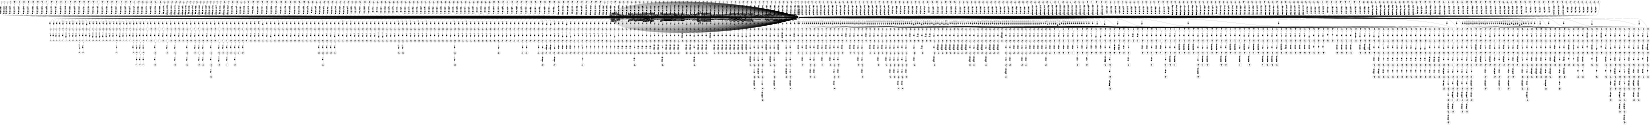 digraph FST {
rankdir = LR;
size = "8.5,11";
label = "";
center = 1;
orientation = Landscape;
ranksep = "0.4";
nodesep = "0.25";
0 [label = "0", shape = circle, style = bold, fontsize = 14]
	0 -> 0 [label = "the:、/-0.56087", fontsize = 14];
	0 -> 0 [label = "the:た/-0.31363", fontsize = 14];
	0 -> 0 [label = "the:（/-0.22286", fontsize = 14];
	0 -> 0 [label = "the:その/-0.31193", fontsize = 14];
	0 -> 0 [label = "the:の/-0.46103", fontsize = 14];
	0 -> 0 [label = "the:は/-0.3999", fontsize = 14];
	0 -> 1 [label = "the:<eps>/-0.3569", fontsize = 14];
	0 -> 4 [label = "the:<eps>/-0.31222", fontsize = 14];
	0 -> 7 [label = "the:<eps>/-0.43285", fontsize = 14];
	0 -> 10 [label = "the:<eps>/-0.38489", fontsize = 14];
	0 -> 0 [label = "the:この/-0.36216", fontsize = 14];
	0 -> 0 [label = "the:前記/-0.39973", fontsize = 14];
	0 -> 0 [label = "the:する/-0.24789", fontsize = 14];
	0 -> 0 [label = "the:ア/-0.21137", fontsize = 14];
	0 -> 0 [label = "the:本/-0.2343", fontsize = 14];
	0 -> 0 [label = "the:各/-0.23004", fontsize = 14];
	0 -> 0 [label = "the:尚/-0.22102", fontsize = 14];
	0 -> 1295 [label = "the:<eps>/-0.07091", fontsize = 14];
	0 -> 1218 [label = "the:<eps>/-0.30604", fontsize = 14];
	0 -> 1213 [label = "the:<eps>/-0.35015", fontsize = 14];
	0 -> 1208 [label = "the:<eps>/-0.34474", fontsize = 14];
	0 -> 1203 [label = "the:<eps>/-0.25526", fontsize = 14];
	0 -> 1198 [label = "the:<eps>/-0.33295", fontsize = 14];
	0 -> 1194 [label = "the:<eps>/-0.33462", fontsize = 14];
	0 -> 1190 [label = "the:<eps>/-0.36995", fontsize = 14];
	0 -> 1185 [label = "the:<eps>/-0.11964", fontsize = 14];
	0 -> 1181 [label = "the:<eps>/-0.14534", fontsize = 14];
	0 -> 1176 [label = "the:<eps>/-0.39715", fontsize = 14];
	0 -> 1172 [label = "the:<eps>/0.081685", fontsize = 14];
	0 -> 1168 [label = "the:<eps>/-0.36238", fontsize = 14];
	0 -> 1163 [label = "the:<eps>/-0.36469", fontsize = 14];
	0 -> 1158 [label = "the:<eps>/-0.31684", fontsize = 14];
	0 -> 1154 [label = "the:<eps>/-0.41571", fontsize = 14];
	0 -> 1150 [label = "the:<eps>/-0.11638", fontsize = 14];
	0 -> 1145 [label = "the:<eps>/-0.1858", fontsize = 14];
	0 -> 1140 [label = "the:<eps>/0.11589", fontsize = 14];
	0 -> 1134 [label = "the:<eps>/-0.37481", fontsize = 14];
	0 -> 1130 [label = "the:<eps>/-0.24852", fontsize = 14];
	0 -> 1126 [label = "the:<eps>/-0.11526", fontsize = 14];
	0 -> 1122 [label = "the:<eps>/-0.56024", fontsize = 14];
	0 -> 1118 [label = "the:<eps>/-0.26228", fontsize = 14];
	0 -> 1113 [label = "the:<eps>/0.062544", fontsize = 14];
	0 -> 1108 [label = "the:<eps>/-0.38144", fontsize = 14];
	0 -> 447 [label = "the:<eps>/-0.11629", fontsize = 14];
	0 -> 443 [label = "the:<eps>/-0.15538", fontsize = 14];
	0 -> 439 [label = "the:<eps>/-0.36551", fontsize = 14];
	0 -> 434 [label = "the:<eps>/-0.24116", fontsize = 14];
	0 -> 1561 [label = "the:<eps>/0.093464", fontsize = 14];
	0 -> 1614 [label = "the:<eps>/0.048462", fontsize = 14];
	0 -> 1301 [label = "the:<eps>/0.068882", fontsize = 14];
	0 -> 0 [label = "reader:ドリーダ/-0.53088", fontsize = 14];
	0 -> 0 [label = "reader:リーダー/-0.34065", fontsize = 14];
	0 -> 0 [label = "reader:読取用/-0.27745", fontsize = 14];
	0 -> 54 [label = "reader:<eps>/-0.2406", fontsize = 14];
	0 -> 464 [label = "reader:<eps>/-0.042293", fontsize = 14];
	0 -> 460 [label = "reader:<eps>/-0.22672", fontsize = 14];
	0 -> 456 [label = "reader:<eps>/-0.17148", fontsize = 14];
	0 -> 452 [label = "reader:<eps>/0.077224", fontsize = 14];
	0 -> 51 [label = "reader:<eps>/-0.38437", fontsize = 14];
	0 -> 0 [label = "reader:リーダ/-0.60202", fontsize = 14];
	0 -> 0 [label = "reader:ｒ/-0.060013", fontsize = 14];
	0 -> 48 [label = "reader:<eps>/-0.11308", fontsize = 14];
	0 -> 45 [label = "reader:<eps>/-0.1585", fontsize = 14];
	0 -> 42 [label = "reader:<eps>/-0.19189", fontsize = 14];
	0 -> 0 [label = "reader:読み取り/-0.086438", fontsize = 14];
	0 -> 39 [label = "reader:<eps>/0.15835", fontsize = 14];
	0 -> 36 [label = "reader:<eps>/-0.31085", fontsize = 14];
	0 -> 0 [label = "reader:リー/-0.19233", fontsize = 14];
	0 -> 0 [label = "reader:装置/0.086027", fontsize = 14];
	0 -> 32 [label = "reader:<eps>/0.10712", fontsize = 14];
	0 -> 28 [label = "reader:<eps>/-0.22259", fontsize = 14];
	0 -> 25 [label = "reader:<eps>/-0.28341", fontsize = 14];
	0 -> 22 [label = "reader:<eps>/-0.47768", fontsize = 14];
	0 -> 19 [label = "reader:<eps>/-0.30779", fontsize = 14];
	0 -> 0 [label = "reader:読取/-0.25677", fontsize = 14];
	0 -> 16 [label = "reader:<eps>/0.11815", fontsize = 14];
	0 -> 0 [label = "reader:読み込/0.19128", fontsize = 14];
	0 -> 1307 [label = "reader:<eps>/-0.058582", fontsize = 14];
	0 -> 13 [label = "reader:<eps>/0.057169", fontsize = 14];
	0 -> 0 [label = "unit:ユニット/-0.64616", fontsize = 14];
	0 -> 1361 [label = "unit:<eps>/-0.39135", fontsize = 14];
	0 -> 0 [label = "unit:単位/-0.53318", fontsize = 14];
	0 -> 0 [label = "unit:群/-0.15371", fontsize = 14];
	0 -> 1313 [label = "unit:<eps>/-0.15149", fontsize = 14];
	0 -> 57 [label = "unit:<eps>/0.18337", fontsize = 14];
	0 -> 60 [label = "unit:<eps>/-0.21858", fontsize = 14];
	0 -> 1042 [label = "unit:<eps>/-0.37725", fontsize = 14];
	0 -> 1038 [label = "unit:<eps>/-0.3583", fontsize = 14];
	0 -> 1034 [label = "unit:<eps>/-0.20511", fontsize = 14];
	0 -> 1029 [label = "unit:<eps>/0.11607", fontsize = 14];
	0 -> 1025 [label = "unit:<eps>/-0.35151", fontsize = 14];
	0 -> 1020 [label = "unit:<eps>/0.053086", fontsize = 14];
	0 -> 1319 [label = "unit:<eps>/-0.14238", fontsize = 14];
	0 -> 1325 [label = "unit:<eps>/-0.132", fontsize = 14];
	0 -> 1331 [label = "unit:<eps>/-0.10983", fontsize = 14];
	0 -> 0 [label = "unit:器/-0.23045", fontsize = 14];
	0 -> 1337 [label = "unit:<eps>/-0.054364", fontsize = 14];
	0 -> 1343 [label = "unit:<eps>/0.14723", fontsize = 14];
	0 -> 1349 [label = "unit:<eps>/-0.42096", fontsize = 14];
	0 -> 1355 [label = "unit:<eps>/-0.38957", fontsize = 14];
	0 -> 0 [label = "unit:体/0.017542", fontsize = 14];
	0 -> 509 [label = "unit:<eps>/-0.64428", fontsize = 14];
	0 -> 505 [label = "unit:<eps>/-0.18", fontsize = 14];
	0 -> 501 [label = "unit:<eps>/-0.22549", fontsize = 14];
	0 -> 497 [label = "unit:<eps>/-0.28822", fontsize = 14];
	0 -> 493 [label = "unit:<eps>/0.22475", fontsize = 14];
	0 -> 489 [label = "unit:<eps>/0.0261", fontsize = 14];
	0 -> 485 [label = "unit:<eps>/0.12182", fontsize = 14];
	0 -> 481 [label = "unit:<eps>/-0.40219", fontsize = 14];
	0 -> 476 [label = "unit:<eps>/-0.36672", fontsize = 14];
	0 -> 472 [label = "unit:<eps>/-0.48728", fontsize = 14];
	0 -> 468 [label = "unit:<eps>/0.60479", fontsize = 14];
	0 -> 0 [label = "unit:素子/-0.0055863", fontsize = 14];
	0 -> 0 [label = "unit:手段/-0.37253", fontsize = 14];
	0 -> 0 [label = "unit:回路/0.15092", fontsize = 14];
	0 -> 0 [label = "unit:装置/-0.36849", fontsize = 14];
	0 -> 0 [label = "unit:部/-0.54203", fontsize = 14];
	0 -> 0 [label = "1:１２/0.11065", fontsize = 14];
	0 -> 0 [label = "1:１９/0.11972", fontsize = 14];
	0 -> 0 [label = "1:１/-0.69307", fontsize = 14];
	0 -> 63 [label = "1:<eps>/0.052983", fontsize = 14];
	0 -> 513 [label = "1:<eps>/-0.13929", fontsize = 14];
	0 -> 1379 [label = "1:<eps>/-0.067137", fontsize = 14];
	0 -> 1373 [label = "1:<eps>/-0.063325", fontsize = 14];
	0 -> 1367 [label = "1:<eps>/-0.10128", fontsize = 14];
	0 -> 517 [label = "1:<eps>/0.19112", fontsize = 14];
	0 -> 521 [label = "1:<eps>/0.11881", fontsize = 14];
	0 -> 525 [label = "1:<eps>/-0.58117", fontsize = 14];
	0 -> 529 [label = "1:<eps>/-0.34265", fontsize = 14];
	0 -> 534 [label = "1:<eps>/-0.48098", fontsize = 14];
	0 -> 538 [label = "1:<eps>/-0.40976", fontsize = 14];
	0 -> 542 [label = "1:<eps>/0.10703", fontsize = 14];
	0 -> 546 [label = "1:<eps>/0.16391", fontsize = 14];
	0 -> 0 [label = "1:1/-0.2192", fontsize = 14];
	0 -> 0 [label = "is:れ/-0.27942", fontsize = 14];
	0 -> 634 [label = "is:<eps>/-0.23781", fontsize = 14];
	0 -> 630 [label = "is:<eps>/-0.14041", fontsize = 14];
	0 -> 626 [label = "is:<eps>/0.19534", fontsize = 14];
	0 -> 622 [label = "is:<eps>/0.11938", fontsize = 14];
	0 -> 618 [label = "is:<eps>/-0.33229", fontsize = 14];
	0 -> 614 [label = "is:<eps>/0.010994", fontsize = 14];
	0 -> 610 [label = "is:<eps>/-0.33758", fontsize = 14];
	0 -> 607 [label = "is:<eps>/0.51664", fontsize = 14];
	0 -> 603 [label = "is:<eps>/0.22504", fontsize = 14];
	0 -> 599 [label = "is:<eps>/-0.34893", fontsize = 14];
	0 -> 595 [label = "is:<eps>/-0.36517", fontsize = 14];
	0 -> 590 [label = "is:<eps>/-0.35239", fontsize = 14];
	0 -> 586 [label = "is:<eps>/-0.1505", fontsize = 14];
	0 -> 582 [label = "is:<eps>/-0.38395", fontsize = 14];
	0 -> 579 [label = "is:<eps>/0.67956", fontsize = 14];
	0 -> 575 [label = "is:<eps>/0.51144", fontsize = 14];
	0 -> 571 [label = "is:<eps>/0.12349", fontsize = 14];
	0 -> 567 [label = "is:<eps>/-0.20939", fontsize = 14];
	0 -> 563 [label = "is:<eps>/-0.3107", fontsize = 14];
	0 -> 558 [label = "is:<eps>/-0.20485", fontsize = 14];
	0 -> 554 [label = "is:<eps>/-0.3522", fontsize = 14];
	0 -> 550 [label = "is:<eps>/-0.16036", fontsize = 14];
	0 -> 1385 [label = "is:<eps>/-0.32073", fontsize = 14];
	0 -> 1392 [label = "is:<eps>/-0.32218", fontsize = 14];
	0 -> 1402 [label = "is:<eps>/-0.33995", fontsize = 14];
	0 -> 1411 [label = "is:<eps>/0.064217", fontsize = 14];
	0 -> 1419 [label = "is:<eps>/0.35209", fontsize = 14];
	0 -> 1428 [label = "is:<eps>/-0.038559", fontsize = 14];
	0 -> 1437 [label = "is:<eps>/-0.13296", fontsize = 14];
	0 -> 1445 [label = "is:<eps>/0.34154", fontsize = 14];
	0 -> 1622 [label = "is:<eps>/0.39651", fontsize = 14];
	0 -> 1629 [label = "is:<eps>/0.32374", fontsize = 14];
	0 -> 1638 [label = "is:<eps>/0.49795", fontsize = 14];
	0 -> 1648 [label = "is:<eps>/0.065842", fontsize = 14];
	0 -> 1655 [label = "is:<eps>/0.03172", fontsize = 14];
	0 -> 1663 [label = "is:<eps>/0.42366", fontsize = 14];
	0 -> 0 [label = "is:の/0.052175", fontsize = 14];
	0 -> 0 [label = "is:は/-0.57102", fontsize = 14];
	0 -> 0 [label = "is:に/-0.060866", fontsize = 14];
	0 -> 0 [label = "is:も/-0.11893", fontsize = 14];
	0 -> 0 [label = "is:が/-0.59235", fontsize = 14];
	0 -> 0 [label = "is:あ/-0.039107", fontsize = 14];
	0 -> 0 [label = "is:を/-0.5021", fontsize = 14];
	0 -> 0 [label = "further:さらなる/-0.32761", fontsize = 14];
	0 -> 1510 [label = "further:<eps>/0.47608", fontsize = 14];
	0 -> 0 [label = "further:一層/-0.34652", fontsize = 14];
	0 -> 0 [label = "further:別/-0.039066", fontsize = 14];
	0 -> 1503 [label = "further:<eps>/0.29674", fontsize = 14];
	0 -> 1498 [label = "further:<eps>/0.36951", fontsize = 14];
	0 -> 1492 [label = "further:<eps>/0.3412", fontsize = 14];
	0 -> 1480 [label = "further:<eps>/0.39587", fontsize = 14];
	0 -> 1473 [label = "further:<eps>/0.66799", fontsize = 14];
	0 -> 1467 [label = "further:<eps>/-0.050743", fontsize = 14];
	0 -> 1462 [label = "further:<eps>/-0.016621", fontsize = 14];
	0 -> 1455 [label = "further:<eps>/-0.076001", fontsize = 14];
	0 -> 1450 [label = "further:<eps>/0.012303", fontsize = 14];
	0 -> 0 [label = "further:そして/-0.22412", fontsize = 14];
	0 -> 0 [label = "further:また/-0.535", fontsize = 14];
	0 -> 0 [label = "further:さらに/-0.57689", fontsize = 14];
	0 -> 67 [label = "further:<eps>/-0.32684", fontsize = 14];
	0 -> 0 [label = "further:なお/-0.14447", fontsize = 14];
	0 -> 0 [label = "further:より/-0.17494", fontsize = 14];
	0 -> 0 [label = "further:も/0.13521", fontsize = 14];
	0 -> 0 [label = "further:更に/-0.52082", fontsize = 14];
	0 -> 70 [label = "further:<eps>/-0.30698", fontsize = 14];
	0 -> 0 [label = "further:しかも/-0.13724", fontsize = 14];
	0 -> 73 [label = "further:<eps>/0.053651", fontsize = 14];
	0 -> 0 [label = "further:更なる/-0.33496", fontsize = 14];
	0 -> 0 [label = "further:一方/0.1005", fontsize = 14];
	0 -> 0 [label = "further:又/-0.091463", fontsize = 14];
	0 -> 1485 [label = "further:<eps>/0.2597", fontsize = 14];
	0 -> 638 [label = "further:<eps>/-0.005968", fontsize = 14];
	0 -> 642 [label = "further:<eps>/-0.24321", fontsize = 14];
	0 -> 646 [label = "further:<eps>/-0.35829", fontsize = 14];
	0 -> 651 [label = "further:<eps>/-0.13159", fontsize = 14];
	0 -> 658 [label = "further:<eps>/-0.22598", fontsize = 14];
	0 -> 664 [label = "further:<eps>/-0.35461", fontsize = 14];
	0 -> 672 [label = "further:<eps>/0.83959", fontsize = 14];
	0 -> 676 [label = "further:<eps>/-0.28114", fontsize = 14];
	0 -> 681 [label = "further:<eps>/-0.37751", fontsize = 14];
	0 -> 688 [label = "further:<eps>/0.22251", fontsize = 14];
	0 -> 692 [label = "further:<eps>/0.24851", fontsize = 14];
	0 -> 695 [label = "further:<eps>/0.011992", fontsize = 14];
	0 -> 701 [label = "further:<eps>/0.31966", fontsize = 14];
	0 -> 736 [label = "provided:<eps>/0.12747", fontsize = 14];
	0 -> 730 [label = "provided:<eps>/0.022088", fontsize = 14];
	0 -> 724 [label = "provided:<eps>/-0.013032", fontsize = 14];
	0 -> 720 [label = "provided:<eps>/0.25824", fontsize = 14];
	0 -> 715 [label = "provided:<eps>/-0.15359", fontsize = 14];
	0 -> 711 [label = "provided:<eps>/0.16816", fontsize = 14];
	0 -> 708 [label = "provided:<eps>/0.15879", fontsize = 14];
	0 -> 740 [label = "provided:<eps>/0.093345", fontsize = 14];
	0 -> 745 [label = "provided:<eps>/0.18717", fontsize = 14];
	0 -> 749 [label = "provided:<eps>/0.10701", fontsize = 14];
	0 -> 754 [label = "provided:<eps>/-0.11179", fontsize = 14];
	0 -> 761 [label = "provided:<eps>/0.0066787", fontsize = 14];
	0 -> 767 [label = "provided:<eps>/0.11796", fontsize = 14];
	0 -> 771 [label = "provided:<eps>/-0.24551", fontsize = 14];
	0 -> 774 [label = "provided:<eps>/-0.26576", fontsize = 14];
	0 -> 778 [label = "provided:<eps>/-0.18053", fontsize = 14];
	0 -> 782 [label = "provided:<eps>/-0.36831", fontsize = 14];
	0 -> 787 [label = "provided:<eps>/-0.34016", fontsize = 14];
	0 -> 793 [label = "provided:<eps>/-0.20612", fontsize = 14];
	0 -> 796 [label = "provided:<eps>/-0.19675", fontsize = 14];
	0 -> 800 [label = "provided:<eps>/-0.26761", fontsize = 14];
	0 -> 0 [label = "provided:提供/-0.278", fontsize = 14];
	0 -> 104 [label = "provided:<eps>/-0.26397", fontsize = 14];
	0 -> 0 [label = "provided:配置/-0.18379", fontsize = 14];
	0 -> 0 [label = "provided:形成/-0.12788", fontsize = 14];
	0 -> 0 [label = "provided:有/-0.14172", fontsize = 14];
	0 -> 0 [label = "provided:得/0.012276", fontsize = 14];
	0 -> 0 [label = "provided:備え/-0.22343", fontsize = 14];
	0 -> 112 [label = "provided:<eps>/-0.27025", fontsize = 14];
	0 -> 115 [label = "provided:<eps>/-0.31173", fontsize = 14];
	0 -> 119 [label = "provided:<eps>/-0.28342", fontsize = 14];
	0 -> 122 [label = "provided:<eps>/-0.41959", fontsize = 14];
	0 -> 0 [label = "provided:設け/-0.45186", fontsize = 14];
	0 -> 127 [label = "provided:<eps>/-0.38805", fontsize = 14];
	0 -> 130 [label = "provided:<eps>/-0.48151", fontsize = 14];
	0 -> 133 [label = "provided:<eps>/-0.41394", fontsize = 14];
	0 -> 804 [label = "provided:<eps>/-0.20306", fontsize = 14];
	0 -> 809 [label = "provided:<eps>/-0.26297", fontsize = 14];
	0 -> 76 [label = "provided:<eps>/-0.15266", fontsize = 14];
	0 -> 79 [label = "provided:<eps>/-0.44294", fontsize = 14];
	0 -> 83 [label = "provided:<eps>/-0.4419", fontsize = 14];
	0 -> 88 [label = "provided:<eps>/-0.32812", fontsize = 14];
	0 -> 93 [label = "provided:<eps>/-0.24619", fontsize = 14];
	0 -> 109 [label = "provided:<eps>/-0.094776", fontsize = 14];
	0 -> 0 [label = "provided:に/0.10722", fontsize = 14];
	0 -> 0 [label = "provided:い/-0.10583", fontsize = 14];
	0 -> 98 [label = "provided:<eps>/-0.15266", fontsize = 14];
	0 -> 813 [label = "provided:<eps>/-0.19107", fontsize = 14];
	0 -> 101 [label = "provided:<eps>/-0.081406", fontsize = 14];
	0 -> 0 [label = "provided:装備/-0.16529", fontsize = 14];
	0 -> 0 [label = "provided:置/0.030579", fontsize = 14];
	0 -> 818 [label = "provided:<eps>/-0.49802", fontsize = 14];
	0 -> 824 [label = "provided:<eps>/-0.22475", fontsize = 14];
	0 -> 830 [label = "provided:<eps>/-0.25595", fontsize = 14];
	0 -> 837 [label = "provided:<eps>/0.017137", fontsize = 14];
	0 -> 844 [label = "provided:<eps>/-0.14954", fontsize = 14];
	0 -> 850 [label = "provided:<eps>/0.048638", fontsize = 14];
	0 -> 853 [label = "provided:<eps>/0.042127", fontsize = 14];
	0 -> 176 [label = "provided:<eps>/-0.15541", fontsize = 14];
	0 -> 172 [label = "provided:<eps>/-0.25001", fontsize = 14];
	0 -> 167 [label = "provided:<eps>/-0.35704", fontsize = 14];
	0 -> 164 [label = "provided:<eps>/-0.27195", fontsize = 14];
	0 -> 138 [label = "provided:<eps>/-0.53839", fontsize = 14];
	0 -> 141 [label = "provided:<eps>/-0.51099", fontsize = 14];
	0 -> 145 [label = "provided:<eps>/-0.65948", fontsize = 14];
	0 -> 150 [label = "provided:<eps>/-0.41464", fontsize = 14];
	0 -> 155 [label = "provided:<eps>/-0.24901", fontsize = 14];
	0 -> 158 [label = "provided:<eps>/-0.37903", fontsize = 14];
	0 -> 868 [label = "with:<eps>/0.1603", fontsize = 14];
	0 -> 865 [label = "with:<eps>/0.053659", fontsize = 14];
	0 -> 861 [label = "with:<eps>/-0.007287", fontsize = 14];
	0 -> 858 [label = "with:<eps>/0.37055", fontsize = 14];
	0 -> 181 [label = "with:<eps>/-0.22269", fontsize = 14];
	0 -> 0 [label = "with:て/-0.25173", fontsize = 14];
	0 -> 0 [label = "with:し/-0.31142", fontsize = 14];
	0 -> 0 [label = "with:する/-0.17842", fontsize = 14];
	0 -> 0 [label = "with:と/-0.24817", fontsize = 14];
	0 -> 0 [label = "with:で/-0.054653", fontsize = 14];
	0 -> 0 [label = "with:に/-0.23478", fontsize = 14];
	0 -> 185 [label = "with:<eps>/-0.29389", fontsize = 14];
	0 -> 0 [label = "with:が/0.14734", fontsize = 14];
	0 -> 0 [label = "with:を/-0.063848", fontsize = 14];
	0 -> 0 [label = "with:対/-0.18747", fontsize = 14];
	0 -> 194 [label = "with:<eps>/-0.27385", fontsize = 14];
	0 -> 0 [label = "with:さ/-0.18644", fontsize = 14];
	0 -> 190 [label = "with:<eps>/-0.20118", fontsize = 14];
	0 -> 1518 [label = "an:<eps>/0.047139", fontsize = 14];
	0 -> 1524 [label = "an:<eps>/0.2192", fontsize = 14];
	0 -> 1530 [label = "an:<eps>/-0.060901", fontsize = 14];
	0 -> 871 [label = "an:<eps>/-0.27234", fontsize = 14];
	0 -> 1536 [label = "an:<eps>/-0.0028784", fontsize = 14];
	0 -> 1543 [label = "an:<eps>/0.10218", fontsize = 14];
	0 -> 1549 [label = "an:<eps>/0.0039678", fontsize = 14];
	0 -> 876 [label = "an:<eps>/-0.25175", fontsize = 14];
	0 -> 880 [label = "an:<eps>/-0.23127", fontsize = 14];
	0 -> 884 [label = "an:<eps>/-0.14866", fontsize = 14];
	0 -> 888 [label = "an:<eps>/-0.09678", fontsize = 14];
	0 -> 892 [label = "an:<eps>/-0.14666", fontsize = 14];
	0 -> 896 [label = "an:<eps>/-0.10088", fontsize = 14];
	0 -> 900 [label = "an:<eps>/-0.30885", fontsize = 14];
	0 -> 904 [label = "an:<eps>/-0.14761", fontsize = 14];
	0 -> 908 [label = "an:<eps>/-0.19466", fontsize = 14];
	0 -> 0 [label = "an:の/-0.23655", fontsize = 14];
	0 -> 0 [label = "an:は/-0.32029", fontsize = 14];
	0 -> 198 [label = "an:<eps>/-0.29892", fontsize = 14];
	0 -> 0 [label = "an:この/-0.16544", fontsize = 14];
	0 -> 0 [label = "an:する/-0.31324", fontsize = 14];
	0 -> 0 [label = "an:を/-0.2168", fontsize = 14];
	0 -> 0 [label = "an:ａｎ/-0.29439", fontsize = 14];
	0 -> 0 [label = "an:一/-0.16559", fontsize = 14];
	0 -> 913 [label = "an:<eps>/-0.17929", fontsize = 14];
	0 -> 0 [label = "an:た/-0.31574", fontsize = 14];
	0 -> 918 [label = "an:<eps>/0.25284", fontsize = 14];
	0 -> 922 [label = "an:<eps>/-0.19876", fontsize = 14];
	0 -> 926 [label = "an:<eps>/-0.23149", fontsize = 14];
	0 -> 931 [label = "an:<eps>/-0.15326", fontsize = 14];
	0 -> 0 [label = "an:、/-0.40998", fontsize = 14];
	0 -> 935 [label = "an:<eps>/-0.091658", fontsize = 14];
	0 -> 939 [label = "an:<eps>/-0.18307", fontsize = 14];
	0 -> 943 [label = "an:<eps>/-0.068611", fontsize = 14];
	0 -> 946 [label = "an:<eps>/-0.28268", fontsize = 14];
	0 -> 957 [label = "operation:<eps>/-0.23107", fontsize = 14];
	0 -> 952 [label = "operation:<eps>/-0.19671", fontsize = 14];
	0 -> 961 [label = "operation:<eps>/-0.51131", fontsize = 14];
	0 -> 965 [label = "operation:<eps>/-0.2108", fontsize = 14];
	0 -> 970 [label = "operation:<eps>/-0.49366", fontsize = 14];
	0 -> 975 [label = "operation:<eps>/-0.21989", fontsize = 14];
	0 -> 979 [label = "operation:<eps>/0.048903", fontsize = 14];
	0 -> 983 [label = "operation:<eps>/-0.061373", fontsize = 14];
	0 -> 987 [label = "operation:<eps>/-0.55661", fontsize = 14];
	0 -> 991 [label = "operation:<eps>/-0.088203", fontsize = 14];
	0 -> 996 [label = "operation:<eps>/-0.40287", fontsize = 14];
	0 -> 0 [label = "operation:作用/-0.32452", fontsize = 14];
	0 -> 0 [label = "operation:作動/-0.37477", fontsize = 14];
	0 -> 204 [label = "operation:<eps>/-0.36208", fontsize = 14];
	0 -> 0 [label = "operation:運転/-0.43456", fontsize = 14];
	0 -> 0 [label = "operation:操作/-0.51413", fontsize = 14];
	0 -> 0 [label = "operation:駆動/0.042562", fontsize = 14];
	0 -> 0 [label = "operation:作業/-0.3631", fontsize = 14];
	0 -> 0 [label = "operation:とき/-0.0051324", fontsize = 14];
	0 -> 0 [label = "operation:行/-0.036389", fontsize = 14];
	0 -> 0 [label = "operation:制御/0.16617", fontsize = 14];
	0 -> 201 [label = "operation:<eps>/-0.4173", fontsize = 14];
	0 -> 0 [label = "operation:動作/-0.68892", fontsize = 14];
	0 -> 0 [label = "operation:時/-0.28166", fontsize = 14];
	0 -> 1000 [label = "operation:<eps>/-0.13388", fontsize = 14];
	0 -> 1004 [label = "operation:<eps>/-0.085399", fontsize = 14];
	0 -> 1008 [label = "operation:<eps>/-0.19395", fontsize = 14];
	0 -> 1016 [label = "operation:<eps>/-0.10861", fontsize = 14];
	0 -> 1012 [label = "operation:<eps>/-0.4257", fontsize = 14];
	0 -> 0 [label = "operation:オペレーション/-0.31311", fontsize = 14];
	0 -> 0 [label = "operation:演算/-0.3025", fontsize = 14];
	0 -> 0 [label = "operation:操作用/-0.20489", fontsize = 14];
	0 -> 0 [label = "operation:稼動/-0.29447", fontsize = 14];
	0 -> 0 [label = "115:１１５/-0.7133", fontsize = 14];
	0 -> 207 [label = "115:<eps>/-0.12596", fontsize = 14];
	0 -> 210 [label = "115:<eps>/-0.46958", fontsize = 14];
	0 -> 0 [label = "115:１５/0.18055", fontsize = 14];
	0 -> 213 [label = "115:<eps>/-0.37285", fontsize = 14];
	0 -> 0 [label = "115:115/-0.46318", fontsize = 14];
	0 -> 0 [label = "115:２５/0.37168", fontsize = 14];
	0 -> 216 [label = "115:<eps>/-0.36015", fontsize = 14];
	0 -> 0 [label = "115:１０５/0.20414", fontsize = 14];
	0 -> 234 [label = "for:<eps>/-0.26449", fontsize = 14];
	0 -> 231 [label = "for:<eps>/-0.13745", fontsize = 14];
	0 -> 0 [label = "for:ため/-0.31039", fontsize = 14];
	0 -> 237 [label = "for:<eps>/-0.45854", fontsize = 14];
	0 -> 0 [label = "for:が/0.0054961", fontsize = 14];
	0 -> 0 [label = "for:を/-0.32004", fontsize = 14];
	0 -> 240 [label = "for:<eps>/-0.21539", fontsize = 14];
	0 -> 0 [label = "for:する/-0.12819", fontsize = 14];
	0 -> 228 [label = "for:<eps>/-0.17962", fontsize = 14];
	0 -> 225 [label = "for:<eps>/-0.14512", fontsize = 14];
	0 -> 0 [label = "for:で/-0.10217", fontsize = 14];
	0 -> 222 [label = "for:<eps>/-0.30547", fontsize = 14];
	0 -> 219 [label = "for:<eps>/-0.14512", fontsize = 14];
	0 -> 0 [label = "for:の/-0.20795", fontsize = 14];
	0 -> 0 [label = "for:に/-0.057446", fontsize = 14];
	0 -> 1051 [label = "for:<eps>/0.066361", fontsize = 14];
	0 -> 1046 [label = "for:<eps>/0.21217", fontsize = 14];
	0 -> 243 [label = "for:<eps>/-0.14517", fontsize = 14];
	0 -> 246 [label = "for:<eps>/-0.35379", fontsize = 14];
	0 -> 0 [label = "for:用/-0.38118", fontsize = 14];
	0 -> 0 [label = "effecting:を/0.33168", fontsize = 14];
	0 -> 249 [label = "effecting:<eps>/0.079965", fontsize = 14];
	0 -> 252 [label = "effecting:<eps>/-0.048005", fontsize = 14];
	0 -> 256 [label = "effecting:<eps>/0.09357", fontsize = 14];
	0 -> 261 [label = "effecting:<eps>/0.16341", fontsize = 14];
	0 -> 265 [label = "effecting:<eps>/0.077912", fontsize = 14];
	0 -> 269 [label = "effecting:<eps>/0.099608", fontsize = 14];
	0 -> 0 [label = "effecting:せ/0.32521", fontsize = 14];
	0 -> 0 [label = "effecting:行/0.19623", fontsize = 14];
	0 -> 273 [label = "effecting:<eps>/0.15504", fontsize = 14];
	0 -> 279 [label = "various:<eps>/0.12749", fontsize = 14];
	0 -> 276 [label = "various:<eps>/-0.35689", fontsize = 14];
	0 -> 0 [label = "various:の/0.035356", fontsize = 14];
	0 -> 303 [label = "various:<eps>/-0.34881", fontsize = 14];
	0 -> 282 [label = "various:<eps>/-0.36418", fontsize = 14];
	0 -> 0 [label = "various:各/-0.15741", fontsize = 14];
	0 -> 0 [label = "various:各種/-0.62491", fontsize = 14];
	0 -> 285 [label = "various:<eps>/-0.5464", fontsize = 14];
	0 -> 0 [label = "various:など/0.23656", fontsize = 14];
	0 -> 0 [label = "various:等/0.25413", fontsize = 14];
	0 -> 288 [label = "various:<eps>/0.10463", fontsize = 14];
	0 -> 0 [label = "various:諸/-0.33607", fontsize = 14];
	0 -> 291 [label = "various:<eps>/-0.17673", fontsize = 14];
	0 -> 0 [label = "various:多種/-0.23356", fontsize = 14];
	0 -> 0 [label = "various:種々/-0.55336", fontsize = 14];
	0 -> 294 [label = "various:<eps>/-0.60498", fontsize = 14];
	0 -> 297 [label = "various:<eps>/-0.41205", fontsize = 14];
	0 -> 0 [label = "various:様々/-0.4347", fontsize = 14];
	0 -> 300 [label = "various:<eps>/-0.57588", fontsize = 14];
	0 -> 1058 [label = "various:<eps>/-0.055547", fontsize = 14];
	0 -> 306 [label = "various:<eps>/-0.39312", fontsize = 14];
	0 -> 309 [label = "various:<eps>/-0.26713", fontsize = 14];
	0 -> 312 [label = "various:<eps>/-0.095307", fontsize = 14];
	0 -> 315 [label = "various:<eps>/-0.22045", fontsize = 14];
	0 -> 1062 [label = "various:<eps>/0.14258", fontsize = 14];
	0 -> 0 [label = "various:な/-0.04105", fontsize = 14];
	0 -> 0 [label = "settings:値/0.12195", fontsize = 14];
	0 -> 0 [label = "settings:設定/-0.42873", fontsize = 14];
	0 -> 0 [label = "settings:構成/0.48182", fontsize = 14];
	0 -> 322 [label = "settings:<eps>/-0.12886", fontsize = 14];
	0 -> 0 [label = "settings:状態/0.28407", fontsize = 14];
	0 -> 318 [label = "settings:<eps>/-0.12695", fontsize = 14];
	0 -> 0 [label = "settings:動作/0.39074", fontsize = 14];
	0 -> 1066 [label = "settings:<eps>/0.29871", fontsize = 14];
	0 -> 0 [label = "settings:こう/0.21984", fontsize = 14];
	0 -> 326 [label = "settings:<eps>/-0.099011", fontsize = 14];
	0 -> 0 [label = "settings:記憶/0.32911", fontsize = 14];
	0 -> 0 [label = "settings:項目/0.17031", fontsize = 14];
	0 -> 0 [label = "settings:関/0.25268", fontsize = 14];
	0 -> 0 [label = "settings:どの/0.18899", fontsize = 14];
	0 -> 0 [label = "settings:セット/0.26407", fontsize = 14];
	0 -> 0 [label = "settings:切り換わ/0.030325", fontsize = 14];
	0 -> 1554 [label = "settings:<eps>/0.28551", fontsize = 14];
	0 -> 341 [label = "settings:<eps>/-0.088729", fontsize = 14];
	0 -> 338 [label = "settings:<eps>/-0.23673", fontsize = 14];
	0 -> 335 [label = "settings:<eps>/-0.13997", fontsize = 14];
	0 -> 332 [label = "settings:<eps>/-0.091175", fontsize = 14];
	0 -> 329 [label = "settings:<eps>/-0.14212", fontsize = 14];
	0 -> 0 [label = "on:さ/-0.059784", fontsize = 14];
	0 -> 0 [label = "on:し/0.052949", fontsize = 14];
	0 -> 0 [label = "on:に/-0.45992", fontsize = 14];
	0 -> 344 [label = "on:<eps>/-0.19626", fontsize = 14];
	0 -> 347 [label = "on:<eps>/-0.23722", fontsize = 14];
	0 -> 0 [label = "on:へ/-0.073424", fontsize = 14];
	0 -> 359 [label = "on:<eps>/-0.35187", fontsize = 14];
	0 -> 1070 [label = "on:<eps>/-0.42096", fontsize = 14];
	0 -> 1075 [label = "on:<eps>/0.061155", fontsize = 14];
	0 -> 1078 [label = "on:<eps>/0.1558", fontsize = 14];
	0 -> 1081 [label = "on:<eps>/-0.16565", fontsize = 14];
	0 -> 1085 [label = "on:<eps>/-0.12994", fontsize = 14];
	0 -> 1089 [label = "on:<eps>/-0.20515", fontsize = 14];
	0 -> 1094 [label = "on:<eps>/-0.066897", fontsize = 14];
	0 -> 1098 [label = "on:<eps>/-0.29949", fontsize = 14];
	0 -> 1102 [label = "on:<eps>/-0.41525", fontsize = 14];
	0 -> 0 [label = "on:オン/-0.37213", fontsize = 14];
	0 -> 356 [label = "on:<eps>/-0.35193", fontsize = 14];
	0 -> 353 [label = "on:<eps>/-0.59835", fontsize = 14];
	0 -> 0 [label = "on:上/-0.50365", fontsize = 14];
	0 -> 0 [label = "on:側/-0.15875", fontsize = 14];
	0 -> 350 [label = "on:<eps>/-0.19251", fontsize = 14];
	0 -> 370 [label = "composite:<eps>/-0.04864", fontsize = 14];
	0 -> 0 [label = "composite:それ/0.25685", fontsize = 14];
	0 -> 362 [label = "composite:<eps>/-0.407", fontsize = 14];
	0 -> 0 [label = "composite:発明/0.40736", fontsize = 14];
	0 -> 0 [label = "composite:組成/0.062656", fontsize = 14];
	0 -> 367 [label = "composite:<eps>/-0.034333", fontsize = 14];
	0 -> 0 [label = "composite:コンポジット/-0.41176", fontsize = 14];
	0 -> 0 [label = "composite:合成/-0.402", fontsize = 14];
	0 -> 373 [label = "composite:<eps>/-0.21927", fontsize = 14];
	0 -> 0 [label = "composite:金属/0.27797", fontsize = 14];
	0 -> 0 [label = "composite:複/0.070404", fontsize = 14];
	0 -> 0 [label = "composite:複合/-0.69441", fontsize = 14];
	0 -> 376 [label = "composite:<eps>/-0.39866", fontsize = 14];
	0 -> 0 [label = "composite:混成/0.040818", fontsize = 14];
	0 -> 0 [label = "composite:複層/-0.037181", fontsize = 14];
	0 -> 0 [label = "composite:複合体/-0.28116", fontsize = 14];
	0 -> 391 [label = "composite:<eps>/-0.39756", fontsize = 14];
	0 -> 388 [label = "composite:<eps>/-0.35774", fontsize = 14];
	0 -> 385 [label = "composite:<eps>/-0.42677", fontsize = 14];
	0 -> 1222 [label = "composite:<eps>/-0.11961", fontsize = 14];
	0 -> 379 [label = "composite:<eps>/-0.34969", fontsize = 14];
	0 -> 382 [label = "composite:<eps>/-0.34416", fontsize = 14];
	0 -> 1234 [label = "image:<eps>/-0.66727", fontsize = 14];
	0 -> 1238 [label = "image:<eps>/-0.34907", fontsize = 14];
	0 -> 1242 [label = "image:<eps>/-0.42666", fontsize = 14];
	0 -> 1230 [label = "image:<eps>/-0.091983", fontsize = 14];
	0 -> 1226 [label = "image:<eps>/0.15762", fontsize = 14];
	0 -> 0 [label = "image:感光/0.056688", fontsize = 14];
	0 -> 0 [label = "image:表示/0.12627", fontsize = 14];
	0 -> 0 [label = "image:画像/-0.7178", fontsize = 14];
	0 -> 0 [label = "image:撮像/-0.33643", fontsize = 14];
	0 -> 0 [label = "image:画面/-0.10337", fontsize = 14];
	0 -> 0 [label = "image:像/-0.59841", fontsize = 14];
	0 -> 0 [label = "image:映像/-0.41926", fontsize = 14];
	0 -> 0 [label = "image:イメージ/-0.42774", fontsize = 14];
	0 -> 0 [label = "image:撮影/-0.14698", fontsize = 14];
	0 -> 0 [label = "image:ｄｉ/0.13111", fontsize = 14];
	0 -> 1671 [label = "image:<eps>/0.027532", fontsize = 14];
	0 -> 0 [label = "image:画/-0.2591", fontsize = 14];
	0 -> 0 [label = "image:画素/0.064485", fontsize = 14];
	0 -> 0 [label = "input:入力/-0.71733", fontsize = 14];
	0 -> 1677 [label = "input:<eps>/-0.060105", fontsize = 14];
	0 -> 1567 [label = "input:<eps>/-0.22439", fontsize = 14];
	0 -> 1572 [label = "input:<eps>/-0.12006", fontsize = 14];
	0 -> 1577 [label = "input:<eps>/0.51315", fontsize = 14];
	0 -> 1583 [label = "input:<eps>/-0.11935", fontsize = 14];
	0 -> 1589 [label = "input:<eps>/0.56162", fontsize = 14];
	0 -> 1593 [label = "input:<eps>/0.058566", fontsize = 14];
	0 -> 1261 [label = "input:<eps>/-0.20608", fontsize = 14];
	0 -> 1258 [label = "input:<eps>/-0.22497", fontsize = 14];
	0 -> 1254 [label = "input:<eps>/0.034205", fontsize = 14];
	0 -> 1250 [label = "input:<eps>/-0.47992", fontsize = 14];
	0 -> 1246 [label = "input:<eps>/0.081147", fontsize = 14];
	0 -> 0 [label = "input:一方/0.23253", fontsize = 14];
	0 -> 0 [label = "input:読み込/0.16209", fontsize = 14];
	0 -> 394 [label = "input:<eps>/-0.38824", fontsize = 14];
	0 -> 397 [label = "input:<eps>/-0.62992", fontsize = 14];
	0 -> 401 [label = "input:<eps>/-0.36314", fontsize = 14];
	0 -> 0 [label = "input:インプット/-0.36801", fontsize = 14];
	0 -> 1598 [label = "input:<eps>/-0.36159", fontsize = 14];
	0 -> 1608 [label = "input:<eps>/-0.16508", fontsize = 14];
	0 -> 1604 [label = "input:<eps>/-0.46425", fontsize = 14];
	0 -> 0 [label = "/://-0.53097", fontsize = 14];
	0 -> 1264 [label = "/:<eps>/0.11082", fontsize = 14];
	0 -> 1268 [label = "/:<eps>/-0.23176", fontsize = 14];
	0 -> 1272 [label = "/:<eps>/-0.47939", fontsize = 14];
	0 -> 1276 [label = "/:<eps>/-0.36401", fontsize = 14];
	0 -> 1280 [label = "/:<eps>/-0.29799", fontsize = 14];
	0 -> 1283 [label = "/:<eps>/-0.21489", fontsize = 14];
	0 -> 0 [label = "/:又/0.071175", fontsize = 14];
	0 -> 0 [label = "/:・/-0.40467", fontsize = 14];
	0 -> 0 [label = "/:／/-0.71471", fontsize = 14];
	0 -> 0 [label = "/:：/0.065385", fontsize = 14];
	0 -> 0 [label = "/:及び/0.10575", fontsize = 14];
	0 -> 0 [label = "/:−/0.05982", fontsize = 14];
	0 -> 0 [label = "/:＆/-0.069903", fontsize = 14];
	0 -> 0 [label = "output:れ/0.26531", fontsize = 14];
	0 -> 0 [label = "output:さ/0.31371", fontsize = 14];
	0 -> 0 [label = "output:出力/-0.73052", fontsize = 14];
	0 -> 1287 [label = "output:<eps>/-0.51831", fontsize = 14];
	0 -> 0 [label = "output:ｏ/0.10944", fontsize = 14];
	0 -> 0 [label = "output:アウトプット/-0.32363", fontsize = 14];
	0 -> 1291 [label = "output:<eps>/-0.17631", fontsize = 14];
	0 -> 404 [label = "output:<eps>/-0.35822", fontsize = 14];
	0 -> 0 [label = "apparatus:機/-0.17808", fontsize = 14];
	0 -> 0 [label = "apparatus:機器/-0.35979", fontsize = 14];
	0 -> 0 [label = "apparatus:装置/-0.67089", fontsize = 14];
	0 -> 0 [label = "apparatus:手段/0.12832", fontsize = 14];
	0 -> 0 [label = ".:。/-0.62093", fontsize = 14];
	0 -> 413 [label = ".:<eps>/-0.5232", fontsize = 14];
	0 -> 416 [label = ".:<eps>/-0.67686", fontsize = 14];
	0 -> 420 [label = ".:<eps>/-0.40936", fontsize = 14];
	0 -> 0 [label = ".:る/-0.36042", fontsize = 14];
	0 -> 424 [label = ".:<eps>/-0.70148", fontsize = 14];
	0 -> 407 [label = ".:<eps>/-0.37591", fontsize = 14];
	0 -> 427 [label = ".:<eps>/-0.38263", fontsize = 14];
	0 -> 430 [label = ".:<eps>/-0.60702", fontsize = 14];
	0 -> 410 [label = ".:<eps>/-0.56222", fontsize = 14];
1 [label = "1", shape = circle, style = solid, fontsize = 14]
2 [label = "2", shape = circle, style = solid, fontsize = 14]
	2 -> 3 [label = "<eps>:は", fontsize = 14];
3 [label = "3", shape = circle, style = solid, fontsize = 14]
	3 -> 0 [label = "<eps>:、", fontsize = 14];
4 [label = "4", shape = circle, style = solid, fontsize = 14]
5 [label = "5", shape = circle, style = solid, fontsize = 14]
	5 -> 6 [label = "<eps>:は", fontsize = 14];
6 [label = "6", shape = circle, style = solid, fontsize = 14]
	6 -> 0 [label = "<eps>:この", fontsize = 14];
7 [label = "7", shape = circle, style = solid, fontsize = 14]
8 [label = "8", shape = circle, style = solid, fontsize = 14]
	8 -> 9 [label = "<eps>:また", fontsize = 14];
9 [label = "9", shape = circle, style = solid, fontsize = 14]
	9 -> 0 [label = "<eps>:、", fontsize = 14];
10 [label = "10", shape = circle, style = solid, fontsize = 14]
11 [label = "11", shape = circle, style = solid, fontsize = 14]
	11 -> 12 [label = "<eps>:なお", fontsize = 14];
12 [label = "12", shape = circle, style = solid, fontsize = 14]
	12 -> 0 [label = "<eps>:、", fontsize = 14];
13 [label = "13", shape = circle, style = solid, fontsize = 14]
14 [label = "14", shape = circle, style = solid, fontsize = 14]
	14 -> 15 [label = "<eps>:り", fontsize = 14];
15 [label = "15", shape = circle, style = solid, fontsize = 14]
	15 -> 0 [label = "<eps>:装置", fontsize = 14];
16 [label = "16", shape = circle, style = solid, fontsize = 14]
17 [label = "17", shape = circle, style = solid, fontsize = 14]
	17 -> 18 [label = "<eps>:読み出し", fontsize = 14];
18 [label = "18", shape = circle, style = solid, fontsize = 14]
	18 -> 0 [label = "<eps>:部", fontsize = 14];
19 [label = "19", shape = circle, style = solid, fontsize = 14]
20 [label = "20", shape = circle, style = solid, fontsize = 14]
	20 -> 21 [label = "<eps>:読取", fontsize = 14];
21 [label = "21", shape = circle, style = solid, fontsize = 14]
	21 -> 0 [label = "<eps>:部", fontsize = 14];
22 [label = "22", shape = circle, style = solid, fontsize = 14]
23 [label = "23", shape = circle, style = solid, fontsize = 14]
	23 -> 24 [label = "<eps>:読取", fontsize = 14];
24 [label = "24", shape = circle, style = solid, fontsize = 14]
	24 -> 0 [label = "<eps>:装置", fontsize = 14];
25 [label = "25", shape = circle, style = solid, fontsize = 14]
26 [label = "26", shape = circle, style = solid, fontsize = 14]
	26 -> 27 [label = "<eps>:読取", fontsize = 14];
27 [label = "27", shape = circle, style = solid, fontsize = 14]
	27 -> 0 [label = "<eps>:器", fontsize = 14];
28 [label = "28", shape = circle, style = solid, fontsize = 14]
29 [label = "29", shape = circle, style = solid, fontsize = 14]
	29 -> 30 [label = "<eps>:読み取", fontsize = 14];
30 [label = "30", shape = circle, style = solid, fontsize = 14]
	30 -> 31 [label = "<eps>:り", fontsize = 14];
31 [label = "31", shape = circle, style = solid, fontsize = 14]
	31 -> 0 [label = "<eps>:装置", fontsize = 14];
32 [label = "32", shape = circle, style = solid, fontsize = 14]
33 [label = "33", shape = circle, style = solid, fontsize = 14]
	33 -> 34 [label = "<eps>:読", fontsize = 14];
34 [label = "34", shape = circle, style = solid, fontsize = 14]
	34 -> 35 [label = "<eps>:出", fontsize = 14];
35 [label = "35", shape = circle, style = solid, fontsize = 14]
	35 -> 0 [label = "<eps>:装置", fontsize = 14];
36 [label = "36", shape = circle, style = solid, fontsize = 14]
37 [label = "37", shape = circle, style = solid, fontsize = 14]
	37 -> 38 [label = "<eps>:ド", fontsize = 14];
38 [label = "38", shape = circle, style = solid, fontsize = 14]
	38 -> 0 [label = "<eps>:リーダー", fontsize = 14];
39 [label = "39", shape = circle, style = solid, fontsize = 14]
40 [label = "40", shape = circle, style = solid, fontsize = 14]
	40 -> 41 [label = "<eps>:受信", fontsize = 14];
41 [label = "41", shape = circle, style = solid, fontsize = 14]
	41 -> 0 [label = "<eps>:部", fontsize = 14];
42 [label = "42", shape = circle, style = solid, fontsize = 14]
43 [label = "43", shape = circle, style = solid, fontsize = 14]
	43 -> 44 [label = "<eps>:読み取り", fontsize = 14];
44 [label = "44", shape = circle, style = solid, fontsize = 14]
	44 -> 0 [label = "<eps>:部", fontsize = 14];
45 [label = "45", shape = circle, style = solid, fontsize = 14]
46 [label = "46", shape = circle, style = solid, fontsize = 14]
	46 -> 47 [label = "<eps>:読み取り", fontsize = 14];
47 [label = "47", shape = circle, style = solid, fontsize = 14]
	47 -> 0 [label = "<eps>:機", fontsize = 14];
48 [label = "48", shape = circle, style = solid, fontsize = 14]
49 [label = "49", shape = circle, style = solid, fontsize = 14]
	49 -> 50 [label = "<eps>:読み取り", fontsize = 14];
50 [label = "50", shape = circle, style = solid, fontsize = 14]
	50 -> 0 [label = "<eps>:器", fontsize = 14];
51 [label = "51", shape = circle, style = solid, fontsize = 14]
52 [label = "52", shape = circle, style = solid, fontsize = 14]
	52 -> 53 [label = "<eps>:リーダ", fontsize = 14];
53 [label = "53", shape = circle, style = solid, fontsize = 14]
	53 -> 0 [label = "<eps>:部", fontsize = 14];
54 [label = "54", shape = circle, style = solid, fontsize = 14]
55 [label = "55", shape = circle, style = solid, fontsize = 14]
	55 -> 56 [label = "<eps>:読取り", fontsize = 14];
56 [label = "56", shape = circle, style = solid, fontsize = 14]
	56 -> 0 [label = "<eps>:装置", fontsize = 14];
57 [label = "57", shape = circle, style = solid, fontsize = 14]
58 [label = "58", shape = circle, style = solid, fontsize = 14]
	58 -> 59 [label = "<eps>:場合", fontsize = 14];
59 [label = "59", shape = circle, style = solid, fontsize = 14]
	59 -> 0 [label = "<eps>:を", fontsize = 14];
60 [label = "60", shape = circle, style = solid, fontsize = 14]
61 [label = "61", shape = circle, style = solid, fontsize = 14]
	61 -> 62 [label = "<eps>:制御", fontsize = 14];
62 [label = "62", shape = circle, style = solid, fontsize = 14]
	62 -> 0 [label = "<eps>:部", fontsize = 14];
63 [label = "63", shape = circle, style = solid, fontsize = 14]
64 [label = "64", shape = circle, style = solid, fontsize = 14]
	64 -> 65 [label = "<eps>:２", fontsize = 14];
65 [label = "65", shape = circle, style = solid, fontsize = 14]
	65 -> 66 [label = "<eps>:に", fontsize = 14];
66 [label = "66", shape = circle, style = solid, fontsize = 14]
	66 -> 0 [label = "<eps>:示", fontsize = 14];
67 [label = "67", shape = circle, style = solid, fontsize = 14]
68 [label = "68", shape = circle, style = solid, fontsize = 14]
	68 -> 69 [label = "<eps>:さらに", fontsize = 14];
69 [label = "69", shape = circle, style = solid, fontsize = 14]
	69 -> 0 [label = "<eps>:また", fontsize = 14];
70 [label = "70", shape = circle, style = solid, fontsize = 14]
71 [label = "71", shape = circle, style = solid, fontsize = 14]
	71 -> 72 [label = "<eps>:更に", fontsize = 14];
72 [label = "72", shape = circle, style = solid, fontsize = 14]
	72 -> 0 [label = "<eps>:他", fontsize = 14];
73 [label = "73", shape = circle, style = solid, fontsize = 14]
74 [label = "74", shape = circle, style = solid, fontsize = 14]
	74 -> 75 [label = "<eps>:それ", fontsize = 14];
75 [label = "75", shape = circle, style = solid, fontsize = 14]
	75 -> 0 [label = "<eps>:以上", fontsize = 14];
76 [label = "76", shape = circle, style = solid, fontsize = 14]
77 [label = "77", shape = circle, style = solid, fontsize = 14]
	77 -> 78 [label = "<eps>:て", fontsize = 14];
78 [label = "78", shape = circle, style = solid, fontsize = 14]
	78 -> 0 [label = "<eps>:い", fontsize = 14];
79 [label = "79", shape = circle, style = solid, fontsize = 14]
80 [label = "80", shape = circle, style = solid, fontsize = 14]
	80 -> 81 [label = "<eps>:て", fontsize = 14];
81 [label = "81", shape = circle, style = solid, fontsize = 14]
	81 -> 82 [label = "<eps>:設け", fontsize = 14];
82 [label = "82", shape = circle, style = solid, fontsize = 14]
	82 -> 0 [label = "<eps>:られ", fontsize = 14];
83 [label = "83", shape = circle, style = solid, fontsize = 14]
84 [label = "84", shape = circle, style = solid, fontsize = 14]
	84 -> 85 [label = "<eps>:て", fontsize = 14];
85 [label = "85", shape = circle, style = solid, fontsize = 14]
	85 -> 86 [label = "<eps>:設け", fontsize = 14];
86 [label = "86", shape = circle, style = solid, fontsize = 14]
	86 -> 87 [label = "<eps>:られ", fontsize = 14];
87 [label = "87", shape = circle, style = solid, fontsize = 14]
	87 -> 0 [label = "<eps>:て", fontsize = 14];
88 [label = "88", shape = circle, style = solid, fontsize = 14]
89 [label = "89", shape = circle, style = solid, fontsize = 14]
	89 -> 90 [label = "<eps>:て", fontsize = 14];
90 [label = "90", shape = circle, style = solid, fontsize = 14]
	90 -> 91 [label = "<eps>:配設", fontsize = 14];
91 [label = "91", shape = circle, style = solid, fontsize = 14]
	91 -> 92 [label = "<eps>:さ", fontsize = 14];
92 [label = "92", shape = circle, style = solid, fontsize = 14]
	92 -> 0 [label = "<eps>:れ", fontsize = 14];
93 [label = "93", shape = circle, style = solid, fontsize = 14]
94 [label = "94", shape = circle, style = solid, fontsize = 14]
	94 -> 95 [label = "<eps>:て", fontsize = 14];
95 [label = "95", shape = circle, style = solid, fontsize = 14]
	95 -> 96 [label = "<eps>:配置", fontsize = 14];
96 [label = "96", shape = circle, style = solid, fontsize = 14]
	96 -> 97 [label = "<eps>:さ", fontsize = 14];
97 [label = "97", shape = circle, style = solid, fontsize = 14]
	97 -> 0 [label = "<eps>:れ", fontsize = 14];
98 [label = "98", shape = circle, style = solid, fontsize = 14]
99 [label = "99", shape = circle, style = solid, fontsize = 14]
	99 -> 100 [label = "<eps>:い", fontsize = 14];
100 [label = "100", shape = circle, style = solid, fontsize = 14]
	100 -> 0 [label = "<eps>:て", fontsize = 14];
101 [label = "101", shape = circle, style = solid, fontsize = 14]
102 [label = "102", shape = circle, style = solid, fontsize = 14]
	102 -> 103 [label = "<eps>:れ", fontsize = 14];
103 [label = "103", shape = circle, style = solid, fontsize = 14]
	103 -> 0 [label = "<eps>:た", fontsize = 14];
104 [label = "104", shape = circle, style = solid, fontsize = 14]
105 [label = "105", shape = circle, style = solid, fontsize = 14]
	105 -> 106 [label = "<eps>:さ", fontsize = 14];
106 [label = "106", shape = circle, style = solid, fontsize = 14]
	106 -> 107 [label = "<eps>:れ", fontsize = 14];
107 [label = "107", shape = circle, style = solid, fontsize = 14]
	107 -> 108 [label = "<eps>:て", fontsize = 14];
108 [label = "108", shape = circle, style = solid, fontsize = 14]
	108 -> 0 [label = "<eps>:い", fontsize = 14];
109 [label = "109", shape = circle, style = solid, fontsize = 14]
110 [label = "110", shape = circle, style = solid, fontsize = 14]
	110 -> 111 [label = "<eps>:持", fontsize = 14];
111 [label = "111", shape = circle, style = solid, fontsize = 14]
	111 -> 0 [label = "<eps>:た", fontsize = 14];
112 [label = "112", shape = circle, style = solid, fontsize = 14]
113 [label = "113", shape = circle, style = solid, fontsize = 14]
	113 -> 114 [label = "<eps>:備え", fontsize = 14];
114 [label = "114", shape = circle, style = solid, fontsize = 14]
	114 -> 0 [label = "<eps>:て", fontsize = 14];
115 [label = "115", shape = circle, style = solid, fontsize = 14]
116 [label = "116", shape = circle, style = solid, fontsize = 14]
	116 -> 117 [label = "<eps>:備え", fontsize = 14];
117 [label = "117", shape = circle, style = solid, fontsize = 14]
	117 -> 118 [label = "<eps>:て", fontsize = 14];
118 [label = "118", shape = circle, style = solid, fontsize = 14]
	118 -> 0 [label = "<eps>:い", fontsize = 14];
119 [label = "119", shape = circle, style = solid, fontsize = 14]
120 [label = "120", shape = circle, style = solid, fontsize = 14]
	120 -> 121 [label = "<eps>:備え", fontsize = 14];
121 [label = "121", shape = circle, style = solid, fontsize = 14]
	121 -> 0 [label = "<eps>:られ", fontsize = 14];
122 [label = "122", shape = circle, style = solid, fontsize = 14]
123 [label = "123", shape = circle, style = solid, fontsize = 14]
	123 -> 124 [label = "<eps>:備え", fontsize = 14];
124 [label = "124", shape = circle, style = solid, fontsize = 14]
	124 -> 125 [label = "<eps>:られ", fontsize = 14];
125 [label = "125", shape = circle, style = solid, fontsize = 14]
	125 -> 126 [label = "<eps>:て", fontsize = 14];
126 [label = "126", shape = circle, style = solid, fontsize = 14]
	126 -> 0 [label = "<eps>:い", fontsize = 14];
127 [label = "127", shape = circle, style = solid, fontsize = 14]
128 [label = "128", shape = circle, style = solid, fontsize = 14]
	128 -> 129 [label = "<eps>:設け", fontsize = 14];
129 [label = "129", shape = circle, style = solid, fontsize = 14]
	129 -> 0 [label = "<eps>:た", fontsize = 14];
130 [label = "130", shape = circle, style = solid, fontsize = 14]
131 [label = "131", shape = circle, style = solid, fontsize = 14]
	131 -> 132 [label = "<eps>:設け", fontsize = 14];
132 [label = "132", shape = circle, style = solid, fontsize = 14]
	132 -> 0 [label = "<eps>:て", fontsize = 14];
133 [label = "133", shape = circle, style = solid, fontsize = 14]
134 [label = "134", shape = circle, style = solid, fontsize = 14]
	134 -> 135 [label = "<eps>:設け", fontsize = 14];
135 [label = "135", shape = circle, style = solid, fontsize = 14]
	135 -> 136 [label = "<eps>:て", fontsize = 14];
136 [label = "136", shape = circle, style = solid, fontsize = 14]
	136 -> 137 [label = "<eps>:お", fontsize = 14];
137 [label = "137", shape = circle, style = solid, fontsize = 14]
	137 -> 0 [label = "<eps>:い", fontsize = 14];
138 [label = "138", shape = circle, style = solid, fontsize = 14]
139 [label = "139", shape = circle, style = solid, fontsize = 14]
	139 -> 140 [label = "<eps>:設け", fontsize = 14];
140 [label = "140", shape = circle, style = solid, fontsize = 14]
	140 -> 0 [label = "<eps>:られ", fontsize = 14];
141 [label = "141", shape = circle, style = solid, fontsize = 14]
142 [label = "142", shape = circle, style = solid, fontsize = 14]
	142 -> 143 [label = "<eps>:設け", fontsize = 14];
143 [label = "143", shape = circle, style = solid, fontsize = 14]
	143 -> 144 [label = "<eps>:られ", fontsize = 14];
144 [label = "144", shape = circle, style = solid, fontsize = 14]
	144 -> 0 [label = "<eps>:た", fontsize = 14];
145 [label = "145", shape = circle, style = solid, fontsize = 14]
146 [label = "146", shape = circle, style = solid, fontsize = 14]
	146 -> 147 [label = "<eps>:設け", fontsize = 14];
147 [label = "147", shape = circle, style = solid, fontsize = 14]
	147 -> 148 [label = "<eps>:られ", fontsize = 14];
148 [label = "148", shape = circle, style = solid, fontsize = 14]
	148 -> 149 [label = "<eps>:て", fontsize = 14];
149 [label = "149", shape = circle, style = solid, fontsize = 14]
	149 -> 0 [label = "<eps>:い", fontsize = 14];
150 [label = "150", shape = circle, style = solid, fontsize = 14]
151 [label = "151", shape = circle, style = solid, fontsize = 14]
	151 -> 152 [label = "<eps>:設け", fontsize = 14];
152 [label = "152", shape = circle, style = solid, fontsize = 14]
	152 -> 153 [label = "<eps>:られ", fontsize = 14];
153 [label = "153", shape = circle, style = solid, fontsize = 14]
	153 -> 154 [label = "<eps>:て", fontsize = 14];
154 [label = "154", shape = circle, style = solid, fontsize = 14]
	154 -> 0 [label = "<eps>:お", fontsize = 14];
155 [label = "155", shape = circle, style = solid, fontsize = 14]
156 [label = "156", shape = circle, style = solid, fontsize = 14]
	156 -> 157 [label = "<eps>:配設", fontsize = 14];
157 [label = "157", shape = circle, style = solid, fontsize = 14]
	157 -> 0 [label = "<eps>:さ", fontsize = 14];
158 [label = "158", shape = circle, style = solid, fontsize = 14]
159 [label = "159", shape = circle, style = solid, fontsize = 14]
	159 -> 160 [label = "<eps>:配置", fontsize = 14];
160 [label = "160", shape = circle, style = solid, fontsize = 14]
	160 -> 161 [label = "<eps>:さ", fontsize = 14];
161 [label = "161", shape = circle, style = solid, fontsize = 14]
	161 -> 162 [label = "<eps>:れ", fontsize = 14];
162 [label = "162", shape = circle, style = solid, fontsize = 14]
	162 -> 163 [label = "<eps>:て", fontsize = 14];
163 [label = "163", shape = circle, style = solid, fontsize = 14]
	163 -> 0 [label = "<eps>:い", fontsize = 14];
164 [label = "164", shape = circle, style = solid, fontsize = 14]
165 [label = "165", shape = circle, style = solid, fontsize = 14]
	165 -> 166 [label = "<eps>:与え", fontsize = 14];
166 [label = "166", shape = circle, style = solid, fontsize = 14]
	166 -> 0 [label = "<eps>:られ", fontsize = 14];
167 [label = "167", shape = circle, style = solid, fontsize = 14]
168 [label = "168", shape = circle, style = solid, fontsize = 14]
	168 -> 169 [label = "<eps>:取り付け", fontsize = 14];
169 [label = "169", shape = circle, style = solid, fontsize = 14]
	169 -> 170 [label = "<eps>:られ", fontsize = 14];
170 [label = "170", shape = circle, style = solid, fontsize = 14]
	170 -> 171 [label = "<eps>:て", fontsize = 14];
171 [label = "171", shape = circle, style = solid, fontsize = 14]
	171 -> 0 [label = "<eps>:い", fontsize = 14];
172 [label = "172", shape = circle, style = solid, fontsize = 14]
173 [label = "173", shape = circle, style = solid, fontsize = 14]
	173 -> 174 [label = "<eps>:設置", fontsize = 14];
174 [label = "174", shape = circle, style = solid, fontsize = 14]
	174 -> 175 [label = "<eps>:さ", fontsize = 14];
175 [label = "175", shape = circle, style = solid, fontsize = 14]
	175 -> 0 [label = "<eps>:れ", fontsize = 14];
176 [label = "176", shape = circle, style = solid, fontsize = 14]
177 [label = "177", shape = circle, style = solid, fontsize = 14]
	177 -> 178 [label = "<eps>:搭載", fontsize = 14];
178 [label = "178", shape = circle, style = solid, fontsize = 14]
	178 -> 179 [label = "<eps>:さ", fontsize = 14];
179 [label = "179", shape = circle, style = solid, fontsize = 14]
	179 -> 180 [label = "<eps>:れ", fontsize = 14];
180 [label = "180", shape = circle, style = solid, fontsize = 14]
	180 -> 0 [label = "<eps>:た", fontsize = 14];
181 [label = "181", shape = circle, style = solid, fontsize = 14]
182 [label = "182", shape = circle, style = solid, fontsize = 14]
	182 -> 183 [label = "<eps>:と", fontsize = 14];
183 [label = "183", shape = circle, style = solid, fontsize = 14]
	183 -> 184 [label = "<eps>:し", fontsize = 14];
184 [label = "184", shape = circle, style = solid, fontsize = 14]
	184 -> 0 [label = "<eps>:て", fontsize = 14];
185 [label = "185", shape = circle, style = solid, fontsize = 14]
186 [label = "186", shape = circle, style = solid, fontsize = 14]
	186 -> 187 [label = "<eps>:に", fontsize = 14];
187 [label = "187", shape = circle, style = solid, fontsize = 14]
	187 -> 188 [label = "<eps>:よ", fontsize = 14];
188 [label = "188", shape = circle, style = solid, fontsize = 14]
	188 -> 189 [label = "<eps>:っ", fontsize = 14];
189 [label = "189", shape = circle, style = solid, fontsize = 14]
	189 -> 0 [label = "<eps>:て", fontsize = 14];
190 [label = "190", shape = circle, style = solid, fontsize = 14]
191 [label = "191", shape = circle, style = solid, fontsize = 14]
	191 -> 192 [label = "<eps>:に", fontsize = 14];
192 [label = "192", shape = circle, style = solid, fontsize = 14]
	192 -> 193 [label = "<eps>:よ", fontsize = 14];
193 [label = "193", shape = circle, style = solid, fontsize = 14]
	193 -> 0 [label = "<eps>:り", fontsize = 14];
194 [label = "194", shape = circle, style = solid, fontsize = 14]
195 [label = "195", shape = circle, style = solid, fontsize = 14]
	195 -> 196 [label = "<eps>:対", fontsize = 14];
196 [label = "196", shape = circle, style = solid, fontsize = 14]
	196 -> 197 [label = "<eps>:し", fontsize = 14];
197 [label = "197", shape = circle, style = solid, fontsize = 14]
	197 -> 0 [label = "<eps>:て", fontsize = 14];
198 [label = "198", shape = circle, style = solid, fontsize = 14]
199 [label = "199", shape = circle, style = solid, fontsize = 14]
	199 -> 200 [label = "<eps>:は", fontsize = 14];
200 [label = "200", shape = circle, style = solid, fontsize = 14]
	200 -> 0 [label = "<eps>:、", fontsize = 14];
201 [label = "201", shape = circle, style = solid, fontsize = 14]
202 [label = "202", shape = circle, style = solid, fontsize = 14]
	202 -> 203 [label = "<eps>:動作", fontsize = 14];
203 [label = "203", shape = circle, style = solid, fontsize = 14]
	203 -> 0 [label = "<eps>:時", fontsize = 14];
204 [label = "204", shape = circle, style = solid, fontsize = 14]
205 [label = "205", shape = circle, style = solid, fontsize = 14]
	205 -> 206 [label = "<eps>:運転", fontsize = 14];
206 [label = "206", shape = circle, style = solid, fontsize = 14]
	206 -> 0 [label = "<eps>:時", fontsize = 14];
207 [label = "207", shape = circle, style = solid, fontsize = 14]
208 [label = "208", shape = circle, style = solid, fontsize = 14]
	208 -> 209 [label = "<eps>:11", fontsize = 14];
209 [label = "209", shape = circle, style = solid, fontsize = 14]
	209 -> 0 [label = "<eps>:5", fontsize = 14];
210 [label = "210", shape = circle, style = solid, fontsize = 14]
211 [label = "211", shape = circle, style = solid, fontsize = 14]
	211 -> 212 [label = "<eps>:部", fontsize = 14];
212 [label = "212", shape = circle, style = solid, fontsize = 14]
	212 -> 0 [label = "<eps>:１１５", fontsize = 14];
213 [label = "213", shape = circle, style = solid, fontsize = 14]
214 [label = "214", shape = circle, style = solid, fontsize = 14]
	214 -> 215 [label = "<eps>:１１", fontsize = 14];
215 [label = "215", shape = circle, style = solid, fontsize = 14]
	215 -> 0 [label = "<eps>:５", fontsize = 14];
216 [label = "216", shape = circle, style = solid, fontsize = 14]
217 [label = "217", shape = circle, style = solid, fontsize = 14]
	217 -> 218 [label = "<eps>:１１５", fontsize = 14];
218 [label = "218", shape = circle, style = solid, fontsize = 14]
	218 -> 0 [label = "<eps>:内", fontsize = 14];
219 [label = "219", shape = circle, style = solid, fontsize = 14]
220 [label = "220", shape = circle, style = solid, fontsize = 14]
	220 -> 221 [label = "<eps>:の", fontsize = 14];
221 [label = "221", shape = circle, style = solid, fontsize = 14]
	221 -> 0 [label = "<eps>:で", fontsize = 14];
222 [label = "222", shape = circle, style = solid, fontsize = 14]
223 [label = "223", shape = circle, style = solid, fontsize = 14]
	223 -> 224 [label = "<eps>:の", fontsize = 14];
224 [label = "224", shape = circle, style = solid, fontsize = 14]
	224 -> 0 [label = "<eps>:ため", fontsize = 14];
225 [label = "225", shape = circle, style = solid, fontsize = 14]
226 [label = "226", shape = circle, style = solid, fontsize = 14]
	226 -> 227 [label = "<eps>:で", fontsize = 14];
227 [label = "227", shape = circle, style = solid, fontsize = 14]
	227 -> 0 [label = "<eps>:の", fontsize = 14];
228 [label = "228", shape = circle, style = solid, fontsize = 14]
229 [label = "229", shape = circle, style = solid, fontsize = 14]
	229 -> 230 [label = "<eps>:で", fontsize = 14];
230 [label = "230", shape = circle, style = solid, fontsize = 14]
	230 -> 0 [label = "<eps>:あ", fontsize = 14];
231 [label = "231", shape = circle, style = solid, fontsize = 14]
232 [label = "232", shape = circle, style = solid, fontsize = 14]
	232 -> 233 [label = "<eps>:する", fontsize = 14];
233 [label = "233", shape = circle, style = solid, fontsize = 14]
	233 -> 0 [label = "<eps>:の", fontsize = 14];
234 [label = "234", shape = circle, style = solid, fontsize = 14]
235 [label = "235", shape = circle, style = solid, fontsize = 14]
	235 -> 236 [label = "<eps>:に", fontsize = 14];
236 [label = "236", shape = circle, style = solid, fontsize = 14]
	236 -> 0 [label = "<eps>:対", fontsize = 14];
237 [label = "237", shape = circle, style = solid, fontsize = 14]
238 [label = "238", shape = circle, style = solid, fontsize = 14]
	238 -> 239 [label = "<eps>:ため", fontsize = 14];
239 [label = "239", shape = circle, style = solid, fontsize = 14]
	239 -> 0 [label = "<eps>:の", fontsize = 14];
240 [label = "240", shape = circle, style = solid, fontsize = 14]
241 [label = "241", shape = circle, style = solid, fontsize = 14]
	241 -> 242 [label = "<eps>:対", fontsize = 14];
242 [label = "242", shape = circle, style = solid, fontsize = 14]
	242 -> 0 [label = "<eps>:する", fontsize = 14];
243 [label = "243", shape = circle, style = solid, fontsize = 14]
244 [label = "244", shape = circle, style = solid, fontsize = 14]
	244 -> 245 [label = "<eps>:など", fontsize = 14];
245 [label = "245", shape = circle, style = solid, fontsize = 14]
	245 -> 0 [label = "<eps>:の", fontsize = 14];
246 [label = "246", shape = circle, style = solid, fontsize = 14]
247 [label = "247", shape = circle, style = solid, fontsize = 14]
	247 -> 248 [label = "<eps>:用", fontsize = 14];
248 [label = "248", shape = circle, style = solid, fontsize = 14]
	248 -> 0 [label = "<eps>:の", fontsize = 14];
249 [label = "249", shape = circle, style = solid, fontsize = 14]
250 [label = "250", shape = circle, style = solid, fontsize = 14]
	250 -> 251 [label = "<eps>:を", fontsize = 14];
251 [label = "251", shape = circle, style = solid, fontsize = 14]
	251 -> 0 [label = "<eps>:行", fontsize = 14];
252 [label = "252", shape = circle, style = solid, fontsize = 14]
253 [label = "253", shape = circle, style = solid, fontsize = 14]
	253 -> 254 [label = "<eps>:を", fontsize = 14];
254 [label = "254", shape = circle, style = solid, fontsize = 14]
	254 -> 255 [label = "<eps>:行", fontsize = 14];
255 [label = "255", shape = circle, style = solid, fontsize = 14]
	255 -> 0 [label = "<eps>:う", fontsize = 14];
256 [label = "256", shape = circle, style = solid, fontsize = 14]
257 [label = "257", shape = circle, style = solid, fontsize = 14]
	257 -> 258 [label = "<eps>:を", fontsize = 14];
258 [label = "258", shape = circle, style = solid, fontsize = 14]
	258 -> 259 [label = "<eps>:行", fontsize = 14];
259 [label = "259", shape = circle, style = solid, fontsize = 14]
	259 -> 260 [label = "<eps>:う", fontsize = 14];
260 [label = "260", shape = circle, style = solid, fontsize = 14]
	260 -> 0 [label = "<eps>:ため", fontsize = 14];
261 [label = "261", shape = circle, style = solid, fontsize = 14]
262 [label = "262", shape = circle, style = solid, fontsize = 14]
	262 -> 263 [label = "<eps>:を", fontsize = 14];
263 [label = "263", shape = circle, style = solid, fontsize = 14]
	263 -> 264 [label = "<eps>:施", fontsize = 14];
264 [label = "264", shape = circle, style = solid, fontsize = 14]
	264 -> 0 [label = "<eps>:す", fontsize = 14];
265 [label = "265", shape = circle, style = solid, fontsize = 14]
266 [label = "266", shape = circle, style = solid, fontsize = 14]
	266 -> 267 [label = "<eps>:を", fontsize = 14];
267 [label = "267", shape = circle, style = solid, fontsize = 14]
	267 -> 268 [label = "<eps>:行な", fontsize = 14];
268 [label = "268", shape = circle, style = solid, fontsize = 14]
	268 -> 0 [label = "<eps>:う", fontsize = 14];
269 [label = "269", shape = circle, style = solid, fontsize = 14]
270 [label = "270", shape = circle, style = solid, fontsize = 14]
	270 -> 271 [label = "<eps>:を", fontsize = 14];
271 [label = "271", shape = circle, style = solid, fontsize = 14]
	271 -> 272 [label = "<eps>:おこな", fontsize = 14];
272 [label = "272", shape = circle, style = solid, fontsize = 14]
	272 -> 0 [label = "<eps>:う", fontsize = 14];
273 [label = "273", shape = circle, style = solid, fontsize = 14]
274 [label = "274", shape = circle, style = solid, fontsize = 14]
	274 -> 275 [label = "<eps>:行", fontsize = 14];
275 [label = "275", shape = circle, style = solid, fontsize = 14]
	275 -> 0 [label = "<eps>:う", fontsize = 14];
276 [label = "276", shape = circle, style = solid, fontsize = 14]
277 [label = "277", shape = circle, style = solid, fontsize = 14]
	277 -> 278 [label = "<eps>:、", fontsize = 14];
278 [label = "278", shape = circle, style = solid, fontsize = 14]
	278 -> 0 [label = "<eps>:各種", fontsize = 14];
279 [label = "279", shape = circle, style = solid, fontsize = 14]
280 [label = "280", shape = circle, style = solid, fontsize = 14]
	280 -> 281 [label = "<eps>:その", fontsize = 14];
281 [label = "281", shape = circle, style = solid, fontsize = 14]
	281 -> 0 [label = "<eps>:他", fontsize = 14];
282 [label = "282", shape = circle, style = solid, fontsize = 14]
283 [label = "283", shape = circle, style = solid, fontsize = 14]
	283 -> 284 [label = "<eps>:な", fontsize = 14];
284 [label = "284", shape = circle, style = solid, fontsize = 14]
	284 -> 0 [label = "<eps>:種々", fontsize = 14];
285 [label = "285", shape = circle, style = solid, fontsize = 14]
286 [label = "286", shape = circle, style = solid, fontsize = 14]
	286 -> 287 [label = "<eps>:各種", fontsize = 14];
287 [label = "287", shape = circle, style = solid, fontsize = 14]
	287 -> 0 [label = "<eps>:の", fontsize = 14];
288 [label = "288", shape = circle, style = solid, fontsize = 14]
289 [label = "289", shape = circle, style = solid, fontsize = 14]
	289 -> 290 [label = "<eps>:複数", fontsize = 14];
290 [label = "290", shape = circle, style = solid, fontsize = 14]
	290 -> 0 [label = "<eps>:の", fontsize = 14];
291 [label = "291", shape = circle, style = solid, fontsize = 14]
292 [label = "292", shape = circle, style = solid, fontsize = 14]
	292 -> 293 [label = "<eps>:各部", fontsize = 14];
293 [label = "293", shape = circle, style = solid, fontsize = 14]
	293 -> 0 [label = "<eps>:の", fontsize = 14];
294 [label = "294", shape = circle, style = solid, fontsize = 14]
295 [label = "295", shape = circle, style = solid, fontsize = 14]
	295 -> 296 [label = "<eps>:種々", fontsize = 14];
296 [label = "296", shape = circle, style = solid, fontsize = 14]
	296 -> 0 [label = "<eps>:の", fontsize = 14];
297 [label = "297", shape = circle, style = solid, fontsize = 14]
298 [label = "298", shape = circle, style = solid, fontsize = 14]
	298 -> 299 [label = "<eps>:種々", fontsize = 14];
299 [label = "299", shape = circle, style = solid, fontsize = 14]
	299 -> 0 [label = "<eps>:な", fontsize = 14];
300 [label = "300", shape = circle, style = solid, fontsize = 14]
301 [label = "301", shape = circle, style = solid, fontsize = 14]
	301 -> 302 [label = "<eps>:様々", fontsize = 14];
302 [label = "302", shape = circle, style = solid, fontsize = 14]
	302 -> 0 [label = "<eps>:な", fontsize = 14];
303 [label = "303", shape = circle, style = solid, fontsize = 14]
304 [label = "304", shape = circle, style = solid, fontsize = 14]
	304 -> 305 [label = "<eps>:さまざま", fontsize = 14];
305 [label = "305", shape = circle, style = solid, fontsize = 14]
	305 -> 0 [label = "<eps>:の", fontsize = 14];
306 [label = "306", shape = circle, style = solid, fontsize = 14]
307 [label = "307", shape = circle, style = solid, fontsize = 14]
	307 -> 308 [label = "<eps>:さまざま", fontsize = 14];
308 [label = "308", shape = circle, style = solid, fontsize = 14]
	308 -> 0 [label = "<eps>:な", fontsize = 14];
309 [label = "309", shape = circle, style = solid, fontsize = 14]
310 [label = "310", shape = circle, style = solid, fontsize = 14]
	310 -> 311 [label = "<eps>:多様", fontsize = 14];
311 [label = "311", shape = circle, style = solid, fontsize = 14]
	311 -> 0 [label = "<eps>:な", fontsize = 14];
312 [label = "312", shape = circle, style = solid, fontsize = 14]
313 [label = "313", shape = circle, style = solid, fontsize = 14]
	313 -> 314 [label = "<eps>:多く", fontsize = 14];
314 [label = "314", shape = circle, style = solid, fontsize = 14]
	314 -> 0 [label = "<eps>:の", fontsize = 14];
315 [label = "315", shape = circle, style = solid, fontsize = 14]
316 [label = "316", shape = circle, style = solid, fontsize = 14]
	316 -> 317 [label = "<eps>:数々", fontsize = 14];
317 [label = "317", shape = circle, style = solid, fontsize = 14]
	317 -> 0 [label = "<eps>:の", fontsize = 14];
318 [label = "318", shape = circle, style = solid, fontsize = 14]
319 [label = "319", shape = circle, style = solid, fontsize = 14]
	319 -> 320 [label = "<eps>:各種", fontsize = 14];
320 [label = "320", shape = circle, style = solid, fontsize = 14]
	320 -> 321 [label = "<eps>:の", fontsize = 14];
321 [label = "321", shape = circle, style = solid, fontsize = 14]
	321 -> 0 [label = "<eps>:設定", fontsize = 14];
322 [label = "322", shape = circle, style = solid, fontsize = 14]
323 [label = "323", shape = circle, style = solid, fontsize = 14]
	323 -> 324 [label = "<eps>:状態", fontsize = 14];
324 [label = "324", shape = circle, style = solid, fontsize = 14]
	324 -> 325 [label = "<eps>:に", fontsize = 14];
325 [label = "325", shape = circle, style = solid, fontsize = 14]
	325 -> 0 [label = "<eps>:設定", fontsize = 14];
326 [label = "326", shape = circle, style = solid, fontsize = 14]
327 [label = "327", shape = circle, style = solid, fontsize = 14]
	327 -> 328 [label = "<eps>:値", fontsize = 14];
328 [label = "328", shape = circle, style = solid, fontsize = 14]
	328 -> 0 [label = "<eps>:設定", fontsize = 14];
329 [label = "329", shape = circle, style = solid, fontsize = 14]
330 [label = "330", shape = circle, style = solid, fontsize = 14]
	330 -> 331 [label = "<eps>:設定", fontsize = 14];
331 [label = "331", shape = circle, style = solid, fontsize = 14]
	331 -> 0 [label = "<eps>:内容", fontsize = 14];
332 [label = "332", shape = circle, style = solid, fontsize = 14]
333 [label = "333", shape = circle, style = solid, fontsize = 14]
	333 -> 334 [label = "<eps>:設定", fontsize = 14];
334 [label = "334", shape = circle, style = solid, fontsize = 14]
	334 -> 0 [label = "<eps>:等", fontsize = 14];
335 [label = "335", shape = circle, style = solid, fontsize = 14]
336 [label = "336", shape = circle, style = solid, fontsize = 14]
	336 -> 337 [label = "<eps>:設定", fontsize = 14];
337 [label = "337", shape = circle, style = solid, fontsize = 14]
	337 -> 0 [label = "<eps>:状態", fontsize = 14];
338 [label = "338", shape = circle, style = solid, fontsize = 14]
339 [label = "339", shape = circle, style = solid, fontsize = 14]
	339 -> 340 [label = "<eps>:設定", fontsize = 14];
340 [label = "340", shape = circle, style = solid, fontsize = 14]
	340 -> 0 [label = "<eps>:値", fontsize = 14];
341 [label = "341", shape = circle, style = solid, fontsize = 14]
342 [label = "342", shape = circle, style = solid, fontsize = 14]
	342 -> 343 [label = "<eps>:設定", fontsize = 14];
343 [label = "343", shape = circle, style = solid, fontsize = 14]
	343 -> 0 [label = "<eps>:変更", fontsize = 14];
344 [label = "344", shape = circle, style = solid, fontsize = 14]
345 [label = "345", shape = circle, style = solid, fontsize = 14]
	345 -> 346 [label = "<eps>:に", fontsize = 14];
346 [label = "346", shape = circle, style = solid, fontsize = 14]
	346 -> 0 [label = "<eps>:対", fontsize = 14];
347 [label = "347", shape = circle, style = solid, fontsize = 14]
348 [label = "348", shape = circle, style = solid, fontsize = 14]
	348 -> 349 [label = "<eps>:に", fontsize = 14];
349 [label = "349", shape = circle, style = solid, fontsize = 14]
	349 -> 0 [label = "<eps>:お", fontsize = 14];
350 [label = "350", shape = circle, style = solid, fontsize = 14]
351 [label = "351", shape = circle, style = solid, fontsize = 14]
	351 -> 352 [label = "<eps>:表面", fontsize = 14];
352 [label = "352", shape = circle, style = solid, fontsize = 14]
	352 -> 0 [label = "<eps>:に", fontsize = 14];
353 [label = "353", shape = circle, style = solid, fontsize = 14]
354 [label = "354", shape = circle, style = solid, fontsize = 14]
	354 -> 355 [label = "<eps>:上", fontsize = 14];
355 [label = "355", shape = circle, style = solid, fontsize = 14]
	355 -> 0 [label = "<eps>:に", fontsize = 14];
356 [label = "356", shape = circle, style = solid, fontsize = 14]
357 [label = "357", shape = circle, style = solid, fontsize = 14]
	357 -> 358 [label = "<eps>:上", fontsize = 14];
358 [label = "358", shape = circle, style = solid, fontsize = 14]
	358 -> 0 [label = "<eps>:へ", fontsize = 14];
359 [label = "359", shape = circle, style = solid, fontsize = 14]
360 [label = "360", shape = circle, style = solid, fontsize = 14]
	360 -> 361 [label = "<eps>:ｏｎ", fontsize = 14];
361 [label = "361", shape = circle, style = solid, fontsize = 14]
	361 -> 0 [label = "<eps>:に", fontsize = 14];
362 [label = "362", shape = circle, style = solid, fontsize = 14]
363 [label = "363", shape = circle, style = solid, fontsize = 14]
	363 -> 364 [label = "<eps>:それ", fontsize = 14];
364 [label = "364", shape = circle, style = solid, fontsize = 14]
	364 -> 365 [label = "<eps>:ら", fontsize = 14];
365 [label = "365", shape = circle, style = solid, fontsize = 14]
	365 -> 366 [label = "<eps>:の", fontsize = 14];
366 [label = "366", shape = circle, style = solid, fontsize = 14]
	366 -> 0 [label = "<eps>:複合", fontsize = 14];
367 [label = "367", shape = circle, style = solid, fontsize = 14]
368 [label = "368", shape = circle, style = solid, fontsize = 14]
	368 -> 369 [label = "<eps>:組成", fontsize = 14];
369 [label = "369", shape = circle, style = solid, fontsize = 14]
	369 -> 0 [label = "<eps>:物", fontsize = 14];
370 [label = "370", shape = circle, style = solid, fontsize = 14]
371 [label = "371", shape = circle, style = solid, fontsize = 14]
	371 -> 372 [label = "<eps>:積層", fontsize = 14];
372 [label = "372", shape = circle, style = solid, fontsize = 14]
	372 -> 0 [label = "<eps>:体", fontsize = 14];
373 [label = "373", shape = circle, style = solid, fontsize = 14]
374 [label = "374", shape = circle, style = solid, fontsize = 14]
	374 -> 375 [label = "<eps>:合成", fontsize = 14];
375 [label = "375", shape = circle, style = solid, fontsize = 14]
	375 -> 0 [label = "<eps>:駆動", fontsize = 14];
376 [label = "376", shape = circle, style = solid, fontsize = 14]
377 [label = "377", shape = circle, style = solid, fontsize = 14]
	377 -> 378 [label = "<eps>:複合", fontsize = 14];
378 [label = "378", shape = circle, style = solid, fontsize = 14]
	378 -> 0 [label = "<eps>:的", fontsize = 14];
379 [label = "379", shape = circle, style = solid, fontsize = 14]
380 [label = "380", shape = circle, style = solid, fontsize = 14]
	380 -> 381 [label = "<eps>:複合", fontsize = 14];
381 [label = "381", shape = circle, style = solid, fontsize = 14]
	381 -> 0 [label = "<eps>:化", fontsize = 14];
382 [label = "382", shape = circle, style = solid, fontsize = 14]
383 [label = "383", shape = circle, style = solid, fontsize = 14]
	383 -> 384 [label = "<eps>:複合", fontsize = 14];
384 [label = "384", shape = circle, style = solid, fontsize = 14]
	384 -> 0 [label = "<eps>:系", fontsize = 14];
385 [label = "385", shape = circle, style = solid, fontsize = 14]
386 [label = "386", shape = circle, style = solid, fontsize = 14]
	386 -> 387 [label = "<eps>:複合", fontsize = 14];
387 [label = "387", shape = circle, style = solid, fontsize = 14]
	387 -> 0 [label = "<eps>:型", fontsize = 14];
388 [label = "388", shape = circle, style = solid, fontsize = 14]
389 [label = "389", shape = circle, style = solid, fontsize = 14]
	389 -> 390 [label = "<eps>:複合", fontsize = 14];
390 [label = "390", shape = circle, style = solid, fontsize = 14]
	390 -> 0 [label = "<eps>:体", fontsize = 14];
391 [label = "391", shape = circle, style = solid, fontsize = 14]
392 [label = "392", shape = circle, style = solid, fontsize = 14]
	392 -> 393 [label = "<eps>:複合", fontsize = 14];
393 [label = "393", shape = circle, style = solid, fontsize = 14]
	393 -> 0 [label = "<eps>:材", fontsize = 14];
394 [label = "394", shape = circle, style = solid, fontsize = 14]
395 [label = "395", shape = circle, style = solid, fontsize = 14]
	395 -> 396 [label = "<eps>:入力", fontsize = 14];
396 [label = "396", shape = circle, style = solid, fontsize = 14]
	396 -> 0 [label = "<eps>:さ", fontsize = 14];
397 [label = "397", shape = circle, style = solid, fontsize = 14]
398 [label = "398", shape = circle, style = solid, fontsize = 14]
	398 -> 399 [label = "<eps>:入力", fontsize = 14];
399 [label = "399", shape = circle, style = solid, fontsize = 14]
	399 -> 400 [label = "<eps>:さ", fontsize = 14];
400 [label = "400", shape = circle, style = solid, fontsize = 14]
	400 -> 0 [label = "<eps>:れ", fontsize = 14];
401 [label = "401", shape = circle, style = solid, fontsize = 14]
402 [label = "402", shape = circle, style = solid, fontsize = 14]
	402 -> 403 [label = "<eps>:入力", fontsize = 14];
403 [label = "403", shape = circle, style = solid, fontsize = 14]
	403 -> 0 [label = "<eps>:側", fontsize = 14];
404 [label = "404", shape = circle, style = solid, fontsize = 14]
405 [label = "405", shape = circle, style = solid, fontsize = 14]
	405 -> 406 [label = "<eps>:出力", fontsize = 14];
406 [label = "406", shape = circle, style = solid, fontsize = 14]
	406 -> 0 [label = "<eps>:側", fontsize = 14];
407 [label = "407", shape = circle, style = solid, fontsize = 14]
408 [label = "408", shape = circle, style = solid, fontsize = 14]
	408 -> 409 [label = "<eps>:た", fontsize = 14];
409 [label = "409", shape = circle, style = solid, fontsize = 14]
	409 -> 0 [label = "<eps>:。", fontsize = 14];
410 [label = "410", shape = circle, style = solid, fontsize = 14]
411 [label = "411", shape = circle, style = solid, fontsize = 14]
	411 -> 412 [label = "<eps>:する", fontsize = 14];
412 [label = "412", shape = circle, style = solid, fontsize = 14]
	412 -> 0 [label = "<eps>:。", fontsize = 14];
413 [label = "413", shape = circle, style = solid, fontsize = 14]
414 [label = "414", shape = circle, style = solid, fontsize = 14]
	414 -> 415 [label = "<eps>:い", fontsize = 14];
415 [label = "415", shape = circle, style = solid, fontsize = 14]
	415 -> 0 [label = "<eps>:。", fontsize = 14];
416 [label = "416", shape = circle, style = solid, fontsize = 14]
417 [label = "417", shape = circle, style = solid, fontsize = 14]
	417 -> 418 [label = "<eps>:い", fontsize = 14];
418 [label = "418", shape = circle, style = solid, fontsize = 14]
	418 -> 419 [label = "<eps>:る", fontsize = 14];
419 [label = "419", shape = circle, style = solid, fontsize = 14]
	419 -> 0 [label = "<eps>:。", fontsize = 14];
420 [label = "420", shape = circle, style = solid, fontsize = 14]
421 [label = "421", shape = circle, style = solid, fontsize = 14]
	421 -> 422 [label = "<eps>:い", fontsize = 14];
422 [label = "422", shape = circle, style = solid, fontsize = 14]
	422 -> 423 [label = "<eps>:く", fontsize = 14];
423 [label = "423", shape = circle, style = solid, fontsize = 14]
	423 -> 0 [label = "<eps>:。", fontsize = 14];
424 [label = "424", shape = circle, style = solid, fontsize = 14]
425 [label = "425", shape = circle, style = solid, fontsize = 14]
	425 -> 426 [label = "<eps>:る", fontsize = 14];
426 [label = "426", shape = circle, style = solid, fontsize = 14]
	426 -> 0 [label = "<eps>:。", fontsize = 14];
427 [label = "427", shape = circle, style = solid, fontsize = 14]
428 [label = "428", shape = circle, style = solid, fontsize = 14]
	428 -> 429 [label = "<eps>:う", fontsize = 14];
429 [label = "429", shape = circle, style = solid, fontsize = 14]
	429 -> 0 [label = "<eps>:。", fontsize = 14];
430 [label = "430", shape = circle, style = solid, fontsize = 14]
431 [label = "431", shape = circle, style = solid, fontsize = 14]
	431 -> 432 [label = "<eps>:あ", fontsize = 14];
432 [label = "432", shape = circle, style = solid, fontsize = 14]
	432 -> 433 [label = "<eps>:る", fontsize = 14];
433 [label = "433", shape = circle, style = solid, fontsize = 14]
	433 -> 0 [label = "<eps>:。", fontsize = 14];
434 [label = "434", shape = circle, style = solid, fontsize = 14]
435 [label = "435", shape = circle, style = solid, fontsize = 14]
	435 -> 436 [label = "reader:<eps>", fontsize = 14];
436 [label = "436", shape = circle, style = solid, fontsize = 14]
	436 -> 437 [label = "<eps>:、", fontsize = 14];
437 [label = "437", shape = circle, style = solid, fontsize = 14]
	437 -> 438 [label = "<eps>:読取", fontsize = 14];
438 [label = "438", shape = circle, style = solid, fontsize = 14]
	438 -> 0 [label = "<eps>:装置", fontsize = 14];
439 [label = "439", shape = circle, style = solid, fontsize = 14]
440 [label = "440", shape = circle, style = solid, fontsize = 14]
	440 -> 441 [label = "reader:<eps>", fontsize = 14];
441 [label = "441", shape = circle, style = solid, fontsize = 14]
	441 -> 442 [label = "<eps>:、", fontsize = 14];
442 [label = "442", shape = circle, style = solid, fontsize = 14]
	442 -> 0 [label = "<eps>:リーダ", fontsize = 14];
443 [label = "443", shape = circle, style = solid, fontsize = 14]
444 [label = "444", shape = circle, style = solid, fontsize = 14]
	444 -> 445 [label = "reader:<eps>", fontsize = 14];
445 [label = "445", shape = circle, style = solid, fontsize = 14]
	445 -> 446 [label = "<eps>:、", fontsize = 14];
446 [label = "446", shape = circle, style = solid, fontsize = 14]
	446 -> 0 [label = "<eps>:リーダー", fontsize = 14];
447 [label = "447", shape = circle, style = solid, fontsize = 14]
448 [label = "448", shape = circle, style = solid, fontsize = 14]
	448 -> 449 [label = "reader:<eps>", fontsize = 14];
449 [label = "449", shape = circle, style = solid, fontsize = 14]
	449 -> 450 [label = "<eps>:そして", fontsize = 14];
450 [label = "450", shape = circle, style = solid, fontsize = 14]
	450 -> 451 [label = "<eps>:読取", fontsize = 14];
451 [label = "451", shape = circle, style = solid, fontsize = 14]
	451 -> 0 [label = "<eps>:装置", fontsize = 14];
452 [label = "452", shape = circle, style = solid, fontsize = 14]
453 [label = "453", shape = circle, style = solid, fontsize = 14]
	453 -> 454 [label = "unit:<eps>", fontsize = 14];
454 [label = "454", shape = circle, style = solid, fontsize = 14]
	454 -> 455 [label = "<eps>:読取", fontsize = 14];
455 [label = "455", shape = circle, style = solid, fontsize = 14]
	455 -> 0 [label = "<eps>:部", fontsize = 14];
456 [label = "456", shape = circle, style = solid, fontsize = 14]
457 [label = "457", shape = circle, style = solid, fontsize = 14]
	457 -> 458 [label = "unit:<eps>", fontsize = 14];
458 [label = "458", shape = circle, style = solid, fontsize = 14]
	458 -> 459 [label = "<eps>:リーダ", fontsize = 14];
459 [label = "459", shape = circle, style = solid, fontsize = 14]
	459 -> 0 [label = "<eps>:部", fontsize = 14];
460 [label = "460", shape = circle, style = solid, fontsize = 14]
461 [label = "461", shape = circle, style = solid, fontsize = 14]
	461 -> 462 [label = "unit:<eps>", fontsize = 14];
462 [label = "462", shape = circle, style = solid, fontsize = 14]
	462 -> 463 [label = "<eps>:リーダ", fontsize = 14];
463 [label = "463", shape = circle, style = solid, fontsize = 14]
	463 -> 0 [label = "<eps>:ユニット", fontsize = 14];
464 [label = "464", shape = circle, style = solid, fontsize = 14]
465 [label = "465", shape = circle, style = solid, fontsize = 14]
	465 -> 466 [label = "unit:<eps>", fontsize = 14];
466 [label = "466", shape = circle, style = solid, fontsize = 14]
	466 -> 467 [label = "<eps>:リーダー", fontsize = 14];
467 [label = "467", shape = circle, style = solid, fontsize = 14]
	467 -> 0 [label = "<eps>:部", fontsize = 14];
468 [label = "468", shape = circle, style = solid, fontsize = 14]
469 [label = "469", shape = circle, style = solid, fontsize = 14]
	469 -> 470 [label = "1:<eps>", fontsize = 14];
470 [label = "470", shape = circle, style = solid, fontsize = 14]
	470 -> 471 [label = "<eps>:を", fontsize = 14];
471 [label = "471", shape = circle, style = solid, fontsize = 14]
	471 -> 0 [label = "<eps>:示", fontsize = 14];
472 [label = "472", shape = circle, style = solid, fontsize = 14]
473 [label = "473", shape = circle, style = solid, fontsize = 14]
	473 -> 474 [label = "1:<eps>", fontsize = 14];
474 [label = "474", shape = circle, style = solid, fontsize = 14]
	474 -> 475 [label = "<eps>:部", fontsize = 14];
475 [label = "475", shape = circle, style = solid, fontsize = 14]
	475 -> 0 [label = "<eps>:１", fontsize = 14];
476 [label = "476", shape = circle, style = solid, fontsize = 14]
477 [label = "477", shape = circle, style = solid, fontsize = 14]
	477 -> 478 [label = "1:<eps>", fontsize = 14];
478 [label = "478", shape = circle, style = solid, fontsize = 14]
	478 -> 479 [label = "<eps>:装置", fontsize = 14];
479 [label = "479", shape = circle, style = solid, fontsize = 14]
	479 -> 480 [label = "<eps>:部", fontsize = 14];
480 [label = "480", shape = circle, style = solid, fontsize = 14]
	480 -> 0 [label = "<eps>:１", fontsize = 14];
481 [label = "481", shape = circle, style = solid, fontsize = 14]
482 [label = "482", shape = circle, style = solid, fontsize = 14]
	482 -> 483 [label = "1:<eps>", fontsize = 14];
483 [label = "483", shape = circle, style = solid, fontsize = 14]
	483 -> 484 [label = "<eps>:装置", fontsize = 14];
484 [label = "484", shape = circle, style = solid, fontsize = 14]
	484 -> 0 [label = "<eps>:１", fontsize = 14];
485 [label = "485", shape = circle, style = solid, fontsize = 14]
486 [label = "486", shape = circle, style = solid, fontsize = 14]
	486 -> 487 [label = "1:<eps>", fontsize = 14];
487 [label = "487", shape = circle, style = solid, fontsize = 14]
	487 -> 488 [label = "<eps>:回路", fontsize = 14];
488 [label = "488", shape = circle, style = solid, fontsize = 14]
	488 -> 0 [label = "<eps>:１", fontsize = 14];
489 [label = "489", shape = circle, style = solid, fontsize = 14]
490 [label = "490", shape = circle, style = solid, fontsize = 14]
	490 -> 491 [label = "1:<eps>", fontsize = 14];
491 [label = "491", shape = circle, style = solid, fontsize = 14]
	491 -> 492 [label = "<eps>:機構", fontsize = 14];
492 [label = "492", shape = circle, style = solid, fontsize = 14]
	492 -> 0 [label = "<eps>:１", fontsize = 14];
493 [label = "493", shape = circle, style = solid, fontsize = 14]
494 [label = "494", shape = circle, style = solid, fontsize = 14]
	494 -> 495 [label = "1:<eps>", fontsize = 14];
495 [label = "495", shape = circle, style = solid, fontsize = 14]
	495 -> 496 [label = "<eps>:手段", fontsize = 14];
496 [label = "496", shape = circle, style = solid, fontsize = 14]
	496 -> 0 [label = "<eps>:に", fontsize = 14];
497 [label = "497", shape = circle, style = solid, fontsize = 14]
498 [label = "498", shape = circle, style = solid, fontsize = 14]
	498 -> 499 [label = "1:<eps>", fontsize = 14];
499 [label = "499", shape = circle, style = solid, fontsize = 14]
	499 -> 500 [label = "<eps>:手段", fontsize = 14];
500 [label = "500", shape = circle, style = solid, fontsize = 14]
	500 -> 0 [label = "<eps>:１", fontsize = 14];
501 [label = "501", shape = circle, style = solid, fontsize = 14]
502 [label = "502", shape = circle, style = solid, fontsize = 14]
	502 -> 503 [label = "1:<eps>", fontsize = 14];
503 [label = "503", shape = circle, style = solid, fontsize = 14]
	503 -> 504 [label = "<eps>:本体", fontsize = 14];
504 [label = "504", shape = circle, style = solid, fontsize = 14]
	504 -> 0 [label = "<eps>:１", fontsize = 14];
505 [label = "505", shape = circle, style = solid, fontsize = 14]
506 [label = "506", shape = circle, style = solid, fontsize = 14]
	506 -> 507 [label = "1:<eps>", fontsize = 14];
507 [label = "507", shape = circle, style = solid, fontsize = 14]
	507 -> 508 [label = "<eps>:器", fontsize = 14];
508 [label = "508", shape = circle, style = solid, fontsize = 14]
	508 -> 0 [label = "<eps>:１", fontsize = 14];
509 [label = "509", shape = circle, style = solid, fontsize = 14]
510 [label = "510", shape = circle, style = solid, fontsize = 14]
	510 -> 511 [label = "1:<eps>", fontsize = 14];
511 [label = "511", shape = circle, style = solid, fontsize = 14]
	511 -> 512 [label = "<eps>:ユニット", fontsize = 14];
512 [label = "512", shape = circle, style = solid, fontsize = 14]
	512 -> 0 [label = "<eps>:１", fontsize = 14];
513 [label = "513", shape = circle, style = solid, fontsize = 14]
514 [label = "514", shape = circle, style = solid, fontsize = 14]
	514 -> 515 [label = "is:<eps>", fontsize = 14];
515 [label = "515", shape = circle, style = solid, fontsize = 14]
	515 -> 516 [label = "<eps>:1", fontsize = 14];
516 [label = "516", shape = circle, style = solid, fontsize = 14]
	516 -> 0 [label = "<eps>:を", fontsize = 14];
517 [label = "517", shape = circle, style = solid, fontsize = 14]
518 [label = "518", shape = circle, style = solid, fontsize = 14]
	518 -> 519 [label = "is:<eps>", fontsize = 14];
519 [label = "519", shape = circle, style = solid, fontsize = 14]
	519 -> 520 [label = "<eps>:を", fontsize = 14];
520 [label = "520", shape = circle, style = solid, fontsize = 14]
	520 -> 0 [label = "<eps>:参照", fontsize = 14];
521 [label = "521", shape = circle, style = solid, fontsize = 14]
522 [label = "522", shape = circle, style = solid, fontsize = 14]
	522 -> 523 [label = "is:<eps>", fontsize = 14];
523 [label = "523", shape = circle, style = solid, fontsize = 14]
	523 -> 524 [label = "<eps>:１", fontsize = 14];
524 [label = "524", shape = circle, style = solid, fontsize = 14]
	524 -> 0 [label = "<eps>:の", fontsize = 14];
525 [label = "525", shape = circle, style = solid, fontsize = 14]
526 [label = "526", shape = circle, style = solid, fontsize = 14]
	526 -> 527 [label = "is:<eps>", fontsize = 14];
527 [label = "527", shape = circle, style = solid, fontsize = 14]
	527 -> 528 [label = "<eps>:１", fontsize = 14];
528 [label = "528", shape = circle, style = solid, fontsize = 14]
	528 -> 0 [label = "<eps>:は", fontsize = 14];
529 [label = "529", shape = circle, style = solid, fontsize = 14]
530 [label = "530", shape = circle, style = solid, fontsize = 14]
	530 -> 531 [label = "is:<eps>", fontsize = 14];
531 [label = "531", shape = circle, style = solid, fontsize = 14]
	531 -> 532 [label = "<eps>:１", fontsize = 14];
532 [label = "532", shape = circle, style = solid, fontsize = 14]
	532 -> 533 [label = "<eps>:に", fontsize = 14];
533 [label = "533", shape = circle, style = solid, fontsize = 14]
	533 -> 0 [label = "<eps>:は", fontsize = 14];
534 [label = "534", shape = circle, style = solid, fontsize = 14]
535 [label = "535", shape = circle, style = solid, fontsize = 14]
	535 -> 536 [label = "is:<eps>", fontsize = 14];
536 [label = "536", shape = circle, style = solid, fontsize = 14]
	536 -> 537 [label = "<eps>:１", fontsize = 14];
537 [label = "537", shape = circle, style = solid, fontsize = 14]
	537 -> 0 [label = "<eps>:が", fontsize = 14];
538 [label = "538", shape = circle, style = solid, fontsize = 14]
539 [label = "539", shape = circle, style = solid, fontsize = 14]
	539 -> 540 [label = "is:<eps>", fontsize = 14];
540 [label = "540", shape = circle, style = solid, fontsize = 14]
	540 -> 541 [label = "<eps>:１", fontsize = 14];
541 [label = "541", shape = circle, style = solid, fontsize = 14]
	541 -> 0 [label = "<eps>:を", fontsize = 14];
542 [label = "542", shape = circle, style = solid, fontsize = 14]
543 [label = "543", shape = circle, style = solid, fontsize = 14]
	543 -> 544 [label = "is:<eps>", fontsize = 14];
544 [label = "544", shape = circle, style = solid, fontsize = 14]
	544 -> 545 [label = "<eps>:８", fontsize = 14];
545 [label = "545", shape = circle, style = solid, fontsize = 14]
	545 -> 0 [label = "<eps>:は", fontsize = 14];
546 [label = "546", shape = circle, style = solid, fontsize = 14]
547 [label = "547", shape = circle, style = solid, fontsize = 14]
	547 -> 548 [label = "is:<eps>", fontsize = 14];
548 [label = "548", shape = circle, style = solid, fontsize = 14]
	548 -> 549 [label = "<eps>:２３", fontsize = 14];
549 [label = "549", shape = circle, style = solid, fontsize = 14]
	549 -> 0 [label = "<eps>:は", fontsize = 14];
550 [label = "550", shape = circle, style = solid, fontsize = 14]
551 [label = "551", shape = circle, style = solid, fontsize = 14]
	551 -> 552 [label = "further:<eps>", fontsize = 14];
552 [label = "552", shape = circle, style = solid, fontsize = 14]
	552 -> 553 [label = "<eps>:は", fontsize = 14];
553 [label = "553", shape = circle, style = solid, fontsize = 14]
	553 -> 0 [label = "<eps>:また", fontsize = 14];
554 [label = "554", shape = circle, style = solid, fontsize = 14]
555 [label = "555", shape = circle, style = solid, fontsize = 14]
	555 -> 556 [label = "further:<eps>", fontsize = 14];
556 [label = "556", shape = circle, style = solid, fontsize = 14]
	556 -> 557 [label = "<eps>:は", fontsize = 14];
557 [label = "557", shape = circle, style = solid, fontsize = 14]
	557 -> 0 [label = "<eps>:さらに", fontsize = 14];
558 [label = "558", shape = circle, style = solid, fontsize = 14]
559 [label = "559", shape = circle, style = solid, fontsize = 14]
	559 -> 560 [label = "further:<eps>", fontsize = 14];
560 [label = "560", shape = circle, style = solid, fontsize = 14]
	560 -> 561 [label = "<eps>:は", fontsize = 14];
561 [label = "561", shape = circle, style = solid, fontsize = 14]
	561 -> 562 [label = "<eps>:より", fontsize = 14];
562 [label = "562", shape = circle, style = solid, fontsize = 14]
	562 -> 0 [label = "<eps>:いっそう", fontsize = 14];
563 [label = "563", shape = circle, style = solid, fontsize = 14]
564 [label = "564", shape = circle, style = solid, fontsize = 14]
	564 -> 565 [label = "further:<eps>", fontsize = 14];
565 [label = "565", shape = circle, style = solid, fontsize = 14]
	565 -> 566 [label = "<eps>:は", fontsize = 14];
566 [label = "566", shape = circle, style = solid, fontsize = 14]
	566 -> 0 [label = "<eps>:更に", fontsize = 14];
567 [label = "567", shape = circle, style = solid, fontsize = 14]
568 [label = "568", shape = circle, style = solid, fontsize = 14]
	568 -> 569 [label = "further:<eps>", fontsize = 14];
569 [label = "569", shape = circle, style = solid, fontsize = 14]
	569 -> 570 [label = "<eps>:は", fontsize = 14];
570 [label = "570", shape = circle, style = solid, fontsize = 14]
	570 -> 0 [label = "<eps>:一層", fontsize = 14];
571 [label = "571", shape = circle, style = solid, fontsize = 14]
572 [label = "572", shape = circle, style = solid, fontsize = 14]
	572 -> 573 [label = "further:<eps>", fontsize = 14];
573 [label = "573", shape = circle, style = solid, fontsize = 14]
	573 -> 574 [label = "<eps>:と", fontsize = 14];
574 [label = "574", shape = circle, style = solid, fontsize = 14]
	574 -> 0 [label = "<eps>:さらに", fontsize = 14];
575 [label = "575", shape = circle, style = solid, fontsize = 14]
576 [label = "576", shape = circle, style = solid, fontsize = 14]
	576 -> 577 [label = "further:<eps>", fontsize = 14];
577 [label = "577", shape = circle, style = solid, fontsize = 14]
	577 -> 578 [label = "<eps>:と", fontsize = 14];
578 [label = "578", shape = circle, style = solid, fontsize = 14]
	578 -> 0 [label = "<eps>:共", fontsize = 14];
579 [label = "579", shape = circle, style = solid, fontsize = 14]
580 [label = "580", shape = circle, style = solid, fontsize = 14]
	580 -> 581 [label = "further:<eps>", fontsize = 14];
581 [label = "581", shape = circle, style = solid, fontsize = 14]
	581 -> 0 [label = "<eps>:い", fontsize = 14];
582 [label = "582", shape = circle, style = solid, fontsize = 14]
583 [label = "583", shape = circle, style = solid, fontsize = 14]
	583 -> 584 [label = "further:<eps>", fontsize = 14];
584 [label = "584", shape = circle, style = solid, fontsize = 14]
	584 -> 585 [label = "<eps>:が", fontsize = 14];
585 [label = "585", shape = circle, style = solid, fontsize = 14]
	585 -> 0 [label = "<eps>:さらに", fontsize = 14];
586 [label = "586", shape = circle, style = solid, fontsize = 14]
587 [label = "587", shape = circle, style = solid, fontsize = 14]
	587 -> 588 [label = "further:<eps>", fontsize = 14];
588 [label = "588", shape = circle, style = solid, fontsize = 14]
	588 -> 589 [label = "<eps>:が", fontsize = 14];
589 [label = "589", shape = circle, style = solid, fontsize = 14]
	589 -> 0 [label = "<eps>:より", fontsize = 14];
590 [label = "590", shape = circle, style = solid, fontsize = 14]
591 [label = "591", shape = circle, style = solid, fontsize = 14]
	591 -> 592 [label = "further:<eps>", fontsize = 14];
592 [label = "592", shape = circle, style = solid, fontsize = 14]
	592 -> 593 [label = "<eps>:が", fontsize = 14];
593 [label = "593", shape = circle, style = solid, fontsize = 14]
	593 -> 594 [label = "<eps>:より", fontsize = 14];
594 [label = "594", shape = circle, style = solid, fontsize = 14]
	594 -> 0 [label = "<eps>:一層", fontsize = 14];
595 [label = "595", shape = circle, style = solid, fontsize = 14]
596 [label = "596", shape = circle, style = solid, fontsize = 14]
	596 -> 597 [label = "further:<eps>", fontsize = 14];
597 [label = "597", shape = circle, style = solid, fontsize = 14]
	597 -> 598 [label = "<eps>:が", fontsize = 14];
598 [label = "598", shape = circle, style = solid, fontsize = 14]
	598 -> 0 [label = "<eps>:更に", fontsize = 14];
599 [label = "599", shape = circle, style = solid, fontsize = 14]
600 [label = "600", shape = circle, style = solid, fontsize = 14]
	600 -> 601 [label = "further:<eps>", fontsize = 14];
601 [label = "601", shape = circle, style = solid, fontsize = 14]
	601 -> 602 [label = "<eps>:が", fontsize = 14];
602 [label = "602", shape = circle, style = solid, fontsize = 14]
	602 -> 0 [label = "<eps>:一層", fontsize = 14];
603 [label = "603", shape = circle, style = solid, fontsize = 14]
604 [label = "604", shape = circle, style = solid, fontsize = 14]
	604 -> 605 [label = "further:<eps>", fontsize = 14];
605 [label = "605", shape = circle, style = solid, fontsize = 14]
	605 -> 606 [label = "<eps>:が", fontsize = 14];
606 [label = "606", shape = circle, style = solid, fontsize = 14]
	606 -> 0 [label = "<eps>:設け", fontsize = 14];
607 [label = "607", shape = circle, style = solid, fontsize = 14]
608 [label = "608", shape = circle, style = solid, fontsize = 14]
	608 -> 609 [label = "further:<eps>", fontsize = 14];
609 [label = "609", shape = circle, style = solid, fontsize = 14]
	609 -> 0 [label = "<eps>:を", fontsize = 14];
610 [label = "610", shape = circle, style = solid, fontsize = 14]
611 [label = "611", shape = circle, style = solid, fontsize = 14]
	611 -> 612 [label = "further:<eps>", fontsize = 14];
612 [label = "612", shape = circle, style = solid, fontsize = 14]
	612 -> 613 [label = "<eps>:を", fontsize = 14];
613 [label = "613", shape = circle, style = solid, fontsize = 14]
	613 -> 0 [label = "<eps>:さらに", fontsize = 14];
614 [label = "614", shape = circle, style = solid, fontsize = 14]
615 [label = "615", shape = circle, style = solid, fontsize = 14]
	615 -> 616 [label = "further:<eps>", fontsize = 14];
616 [label = "616", shape = circle, style = solid, fontsize = 14]
	616 -> 617 [label = "<eps>:を", fontsize = 14];
617 [label = "617", shape = circle, style = solid, fontsize = 14]
	617 -> 0 [label = "<eps>:より", fontsize = 14];
618 [label = "618", shape = circle, style = solid, fontsize = 14]
619 [label = "619", shape = circle, style = solid, fontsize = 14]
	619 -> 620 [label = "further:<eps>", fontsize = 14];
620 [label = "620", shape = circle, style = solid, fontsize = 14]
	620 -> 621 [label = "<eps>:を", fontsize = 14];
621 [label = "621", shape = circle, style = solid, fontsize = 14]
	621 -> 0 [label = "<eps>:更に", fontsize = 14];
622 [label = "622", shape = circle, style = solid, fontsize = 14]
623 [label = "623", shape = circle, style = solid, fontsize = 14]
	623 -> 624 [label = "further:<eps>", fontsize = 14];
624 [label = "624", shape = circle, style = solid, fontsize = 14]
	624 -> 625 [label = "<eps>:を", fontsize = 14];
625 [label = "625", shape = circle, style = solid, fontsize = 14]
	625 -> 0 [label = "<eps>:進行", fontsize = 14];
626 [label = "626", shape = circle, style = solid, fontsize = 14]
627 [label = "627", shape = circle, style = solid, fontsize = 14]
	627 -> 628 [label = "further:<eps>", fontsize = 14];
628 [label = "628", shape = circle, style = solid, fontsize = 14]
	628 -> 629 [label = "<eps>:を", fontsize = 14];
629 [label = "629", shape = circle, style = solid, fontsize = 14]
	629 -> 0 [label = "<eps>:再び", fontsize = 14];
630 [label = "630", shape = circle, style = solid, fontsize = 14]
631 [label = "631", shape = circle, style = solid, fontsize = 14]
	631 -> 632 [label = "further:<eps>", fontsize = 14];
632 [label = "632", shape = circle, style = solid, fontsize = 14]
	632 -> 633 [label = "<eps>:を", fontsize = 14];
633 [label = "633", shape = circle, style = solid, fontsize = 14]
	633 -> 0 [label = "<eps>:いっそう", fontsize = 14];
634 [label = "634", shape = circle, style = solid, fontsize = 14]
635 [label = "635", shape = circle, style = solid, fontsize = 14]
	635 -> 636 [label = "further:<eps>", fontsize = 14];
636 [label = "636", shape = circle, style = solid, fontsize = 14]
	636 -> 637 [label = "<eps>:更に", fontsize = 14];
637 [label = "637", shape = circle, style = solid, fontsize = 14]
	637 -> 0 [label = "<eps>:は", fontsize = 14];
638 [label = "638", shape = circle, style = solid, fontsize = 14]
639 [label = "639", shape = circle, style = solid, fontsize = 14]
	639 -> 640 [label = "provided:<eps>", fontsize = 14];
640 [label = "640", shape = circle, style = solid, fontsize = 14]
	640 -> 641 [label = "<eps>:さらに", fontsize = 14];
641 [label = "641", shape = circle, style = solid, fontsize = 14]
	641 -> 0 [label = "<eps>:有", fontsize = 14];
642 [label = "642", shape = circle, style = solid, fontsize = 14]
643 [label = "643", shape = circle, style = solid, fontsize = 14]
	643 -> 644 [label = "provided:<eps>", fontsize = 14];
644 [label = "644", shape = circle, style = solid, fontsize = 14]
	644 -> 645 [label = "<eps>:さらに", fontsize = 14];
645 [label = "645", shape = circle, style = solid, fontsize = 14]
	645 -> 0 [label = "<eps>:設け", fontsize = 14];
646 [label = "646", shape = circle, style = solid, fontsize = 14]
647 [label = "647", shape = circle, style = solid, fontsize = 14]
	647 -> 648 [label = "provided:<eps>", fontsize = 14];
648 [label = "648", shape = circle, style = solid, fontsize = 14]
	648 -> 649 [label = "<eps>:さらに", fontsize = 14];
649 [label = "649", shape = circle, style = solid, fontsize = 14]
	649 -> 650 [label = "<eps>:設け", fontsize = 14];
650 [label = "650", shape = circle, style = solid, fontsize = 14]
	650 -> 0 [label = "<eps>:られ", fontsize = 14];
651 [label = "651", shape = circle, style = solid, fontsize = 14]
652 [label = "652", shape = circle, style = solid, fontsize = 14]
	652 -> 653 [label = "provided:<eps>", fontsize = 14];
653 [label = "653", shape = circle, style = solid, fontsize = 14]
	653 -> 654 [label = "<eps>:さらに", fontsize = 14];
654 [label = "654", shape = circle, style = solid, fontsize = 14]
	654 -> 655 [label = "<eps>:接続", fontsize = 14];
655 [label = "655", shape = circle, style = solid, fontsize = 14]
	655 -> 656 [label = "<eps>:し", fontsize = 14];
656 [label = "656", shape = circle, style = solid, fontsize = 14]
	656 -> 657 [label = "<eps>:て", fontsize = 14];
657 [label = "657", shape = circle, style = solid, fontsize = 14]
	657 -> 0 [label = "<eps>:い", fontsize = 14];
658 [label = "658", shape = circle, style = solid, fontsize = 14]
659 [label = "659", shape = circle, style = solid, fontsize = 14]
	659 -> 660 [label = "provided:<eps>", fontsize = 14];
660 [label = "660", shape = circle, style = solid, fontsize = 14]
	660 -> 661 [label = "<eps>:さらに", fontsize = 14];
661 [label = "661", shape = circle, style = solid, fontsize = 14]
	661 -> 662 [label = "<eps>:配設", fontsize = 14];
662 [label = "662", shape = circle, style = solid, fontsize = 14]
	662 -> 663 [label = "<eps>:し", fontsize = 14];
663 [label = "663", shape = circle, style = solid, fontsize = 14]
	663 -> 0 [label = "<eps>:た", fontsize = 14];
664 [label = "664", shape = circle, style = solid, fontsize = 14]
665 [label = "665", shape = circle, style = solid, fontsize = 14]
	665 -> 666 [label = "provided:<eps>", fontsize = 14];
666 [label = "666", shape = circle, style = solid, fontsize = 14]
	666 -> 667 [label = "<eps>:さらに", fontsize = 14];
667 [label = "667", shape = circle, style = solid, fontsize = 14]
	667 -> 668 [label = "<eps>:配設", fontsize = 14];
668 [label = "668", shape = circle, style = solid, fontsize = 14]
	668 -> 669 [label = "<eps>:さ", fontsize = 14];
669 [label = "669", shape = circle, style = solid, fontsize = 14]
	669 -> 670 [label = "<eps>:れ", fontsize = 14];
670 [label = "670", shape = circle, style = solid, fontsize = 14]
	670 -> 671 [label = "<eps>:て", fontsize = 14];
671 [label = "671", shape = circle, style = solid, fontsize = 14]
	671 -> 0 [label = "<eps>:い", fontsize = 14];
672 [label = "672", shape = circle, style = solid, fontsize = 14]
673 [label = "673", shape = circle, style = solid, fontsize = 14]
	673 -> 674 [label = "provided:<eps>", fontsize = 14];
674 [label = "674", shape = circle, style = solid, fontsize = 14]
	674 -> 675 [label = "<eps>:を", fontsize = 14];
675 [label = "675", shape = circle, style = solid, fontsize = 14]
	675 -> 0 [label = "<eps>:実装", fontsize = 14];
676 [label = "676", shape = circle, style = solid, fontsize = 14]
677 [label = "677", shape = circle, style = solid, fontsize = 14]
	677 -> 678 [label = "provided:<eps>", fontsize = 14];
678 [label = "678", shape = circle, style = solid, fontsize = 14]
	678 -> 679 [label = "<eps>:更に", fontsize = 14];
679 [label = "679", shape = circle, style = solid, fontsize = 14]
	679 -> 680 [label = "<eps>:設け", fontsize = 14];
680 [label = "680", shape = circle, style = solid, fontsize = 14]
	680 -> 0 [label = "<eps>:た", fontsize = 14];
681 [label = "681", shape = circle, style = solid, fontsize = 14]
682 [label = "682", shape = circle, style = solid, fontsize = 14]
	682 -> 683 [label = "provided:<eps>", fontsize = 14];
683 [label = "683", shape = circle, style = solid, fontsize = 14]
	683 -> 684 [label = "<eps>:更に", fontsize = 14];
684 [label = "684", shape = circle, style = solid, fontsize = 14]
	684 -> 685 [label = "<eps>:設け", fontsize = 14];
685 [label = "685", shape = circle, style = solid, fontsize = 14]
	685 -> 686 [label = "<eps>:られ", fontsize = 14];
686 [label = "686", shape = circle, style = solid, fontsize = 14]
	686 -> 687 [label = "<eps>:て", fontsize = 14];
687 [label = "687", shape = circle, style = solid, fontsize = 14]
	687 -> 0 [label = "<eps>:い", fontsize = 14];
688 [label = "688", shape = circle, style = solid, fontsize = 14]
689 [label = "689", shape = circle, style = solid, fontsize = 14]
	689 -> 690 [label = "provided:<eps>", fontsize = 14];
690 [label = "690", shape = circle, style = solid, fontsize = 14]
	690 -> 691 [label = "<eps>:備え", fontsize = 14];
691 [label = "691", shape = circle, style = solid, fontsize = 14]
	691 -> 0 [label = "<eps>:た", fontsize = 14];
692 [label = "692", shape = circle, style = solid, fontsize = 14]
693 [label = "693", shape = circle, style = solid, fontsize = 14]
	693 -> 694 [label = "provided:<eps>", fontsize = 14];
694 [label = "694", shape = circle, style = solid, fontsize = 14]
	694 -> 0 [label = "<eps>:設け", fontsize = 14];
695 [label = "695", shape = circle, style = solid, fontsize = 14]
696 [label = "696", shape = circle, style = solid, fontsize = 14]
	696 -> 697 [label = "provided:<eps>", fontsize = 14];
697 [label = "697", shape = circle, style = solid, fontsize = 14]
	697 -> 698 [label = "<eps>:設け", fontsize = 14];
698 [label = "698", shape = circle, style = solid, fontsize = 14]
	698 -> 699 [label = "<eps>:られ", fontsize = 14];
699 [label = "699", shape = circle, style = solid, fontsize = 14]
	699 -> 700 [label = "<eps>:て", fontsize = 14];
700 [label = "700", shape = circle, style = solid, fontsize = 14]
	700 -> 0 [label = "<eps>:い", fontsize = 14];
701 [label = "701", shape = circle, style = solid, fontsize = 14]
702 [label = "702", shape = circle, style = solid, fontsize = 14]
	702 -> 703 [label = "provided:<eps>", fontsize = 14];
703 [label = "703", shape = circle, style = solid, fontsize = 14]
	703 -> 704 [label = "<eps>:配置", fontsize = 14];
704 [label = "704", shape = circle, style = solid, fontsize = 14]
	704 -> 705 [label = "<eps>:さ", fontsize = 14];
705 [label = "705", shape = circle, style = solid, fontsize = 14]
	705 -> 706 [label = "<eps>:れ", fontsize = 14];
706 [label = "706", shape = circle, style = solid, fontsize = 14]
	706 -> 707 [label = "<eps>:て", fontsize = 14];
707 [label = "707", shape = circle, style = solid, fontsize = 14]
	707 -> 0 [label = "<eps>:い", fontsize = 14];
708 [label = "708", shape = circle, style = solid, fontsize = 14]
709 [label = "709", shape = circle, style = solid, fontsize = 14]
	709 -> 710 [label = "with:<eps>", fontsize = 14];
710 [label = "710", shape = circle, style = solid, fontsize = 14]
	710 -> 0 [label = "<eps>:て", fontsize = 14];
711 [label = "711", shape = circle, style = solid, fontsize = 14]
712 [label = "712", shape = circle, style = solid, fontsize = 14]
	712 -> 713 [label = "with:<eps>", fontsize = 14];
713 [label = "713", shape = circle, style = solid, fontsize = 14]
	713 -> 714 [label = "<eps>:を", fontsize = 14];
714 [label = "714", shape = circle, style = solid, fontsize = 14]
	714 -> 0 [label = "<eps>:有", fontsize = 14];
715 [label = "715", shape = circle, style = solid, fontsize = 14]
716 [label = "716", shape = circle, style = solid, fontsize = 14]
	716 -> 717 [label = "with:<eps>", fontsize = 14];
717 [label = "717", shape = circle, style = solid, fontsize = 14]
	717 -> 718 [label = "<eps>:を", fontsize = 14];
718 [label = "718", shape = circle, style = solid, fontsize = 14]
	718 -> 719 [label = "<eps>:備え", fontsize = 14];
719 [label = "719", shape = circle, style = solid, fontsize = 14]
	719 -> 0 [label = "<eps>:た", fontsize = 14];
720 [label = "720", shape = circle, style = solid, fontsize = 14]
721 [label = "721", shape = circle, style = solid, fontsize = 14]
	721 -> 722 [label = "with:<eps>", fontsize = 14];
722 [label = "722", shape = circle, style = solid, fontsize = 14]
	722 -> 723 [label = "<eps>:さ", fontsize = 14];
723 [label = "723", shape = circle, style = solid, fontsize = 14]
	723 -> 0 [label = "<eps>:れ", fontsize = 14];
724 [label = "724", shape = circle, style = solid, fontsize = 14]
725 [label = "725", shape = circle, style = solid, fontsize = 14]
	725 -> 726 [label = "with:<eps>", fontsize = 14];
726 [label = "726", shape = circle, style = solid, fontsize = 14]
	726 -> 727 [label = "<eps>:さ", fontsize = 14];
727 [label = "727", shape = circle, style = solid, fontsize = 14]
	727 -> 728 [label = "<eps>:れ", fontsize = 14];
728 [label = "728", shape = circle, style = solid, fontsize = 14]
	728 -> 729 [label = "<eps>:て", fontsize = 14];
729 [label = "729", shape = circle, style = solid, fontsize = 14]
	729 -> 0 [label = "<eps>:い", fontsize = 14];
730 [label = "730", shape = circle, style = solid, fontsize = 14]
731 [label = "731", shape = circle, style = solid, fontsize = 14]
	731 -> 732 [label = "with:<eps>", fontsize = 14];
732 [label = "732", shape = circle, style = solid, fontsize = 14]
	732 -> 733 [label = "<eps>:対応", fontsize = 14];
733 [label = "733", shape = circle, style = solid, fontsize = 14]
	733 -> 734 [label = "<eps>:し", fontsize = 14];
734 [label = "734", shape = circle, style = solid, fontsize = 14]
	734 -> 735 [label = "<eps>:て", fontsize = 14];
735 [label = "735", shape = circle, style = solid, fontsize = 14]
	735 -> 0 [label = "<eps>:い", fontsize = 14];
736 [label = "736", shape = circle, style = solid, fontsize = 14]
737 [label = "737", shape = circle, style = solid, fontsize = 14]
	737 -> 738 [label = "with:<eps>", fontsize = 14];
738 [label = "738", shape = circle, style = solid, fontsize = 14]
	738 -> 739 [label = "<eps>:形成", fontsize = 14];
739 [label = "739", shape = circle, style = solid, fontsize = 14]
	739 -> 0 [label = "<eps>:し", fontsize = 14];
740 [label = "740", shape = circle, style = solid, fontsize = 14]
741 [label = "741", shape = circle, style = solid, fontsize = 14]
	741 -> 742 [label = "with:<eps>", fontsize = 14];
742 [label = "742", shape = circle, style = solid, fontsize = 14]
	742 -> 743 [label = "<eps>:形成", fontsize = 14];
743 [label = "743", shape = circle, style = solid, fontsize = 14]
	743 -> 744 [label = "<eps>:し", fontsize = 14];
744 [label = "744", shape = circle, style = solid, fontsize = 14]
	744 -> 0 [label = "<eps>:た", fontsize = 14];
745 [label = "745", shape = circle, style = solid, fontsize = 14]
746 [label = "746", shape = circle, style = solid, fontsize = 14]
	746 -> 747 [label = "with:<eps>", fontsize = 14];
747 [label = "747", shape = circle, style = solid, fontsize = 14]
	747 -> 748 [label = "<eps>:形成", fontsize = 14];
748 [label = "748", shape = circle, style = solid, fontsize = 14]
	748 -> 0 [label = "<eps>:さ", fontsize = 14];
749 [label = "749", shape = circle, style = solid, fontsize = 14]
750 [label = "750", shape = circle, style = solid, fontsize = 14]
	750 -> 751 [label = "with:<eps>", fontsize = 14];
751 [label = "751", shape = circle, style = solid, fontsize = 14]
	751 -> 752 [label = "<eps>:形成", fontsize = 14];
752 [label = "752", shape = circle, style = solid, fontsize = 14]
	752 -> 753 [label = "<eps>:さ", fontsize = 14];
753 [label = "753", shape = circle, style = solid, fontsize = 14]
	753 -> 0 [label = "<eps>:れ", fontsize = 14];
754 [label = "754", shape = circle, style = solid, fontsize = 14]
755 [label = "755", shape = circle, style = solid, fontsize = 14]
	755 -> 756 [label = "with:<eps>", fontsize = 14];
756 [label = "756", shape = circle, style = solid, fontsize = 14]
	756 -> 757 [label = "<eps>:形成", fontsize = 14];
757 [label = "757", shape = circle, style = solid, fontsize = 14]
	757 -> 758 [label = "<eps>:さ", fontsize = 14];
758 [label = "758", shape = circle, style = solid, fontsize = 14]
	758 -> 759 [label = "<eps>:れ", fontsize = 14];
759 [label = "759", shape = circle, style = solid, fontsize = 14]
	759 -> 760 [label = "<eps>:て", fontsize = 14];
760 [label = "760", shape = circle, style = solid, fontsize = 14]
	760 -> 0 [label = "<eps>:い", fontsize = 14];
761 [label = "761", shape = circle, style = solid, fontsize = 14]
762 [label = "762", shape = circle, style = solid, fontsize = 14]
	762 -> 763 [label = "with:<eps>", fontsize = 14];
763 [label = "763", shape = circle, style = solid, fontsize = 14]
	763 -> 764 [label = "<eps>:有", fontsize = 14];
764 [label = "764", shape = circle, style = solid, fontsize = 14]
	764 -> 765 [label = "<eps>:し", fontsize = 14];
765 [label = "765", shape = circle, style = solid, fontsize = 14]
	765 -> 766 [label = "<eps>:て", fontsize = 14];
766 [label = "766", shape = circle, style = solid, fontsize = 14]
	766 -> 0 [label = "<eps>:い", fontsize = 14];
767 [label = "767", shape = circle, style = solid, fontsize = 14]
768 [label = "768", shape = circle, style = solid, fontsize = 14]
	768 -> 769 [label = "with:<eps>", fontsize = 14];
769 [label = "769", shape = circle, style = solid, fontsize = 14]
	769 -> 770 [label = "<eps>:有", fontsize = 14];
770 [label = "770", shape = circle, style = solid, fontsize = 14]
	770 -> 0 [label = "<eps>:する", fontsize = 14];
771 [label = "771", shape = circle, style = solid, fontsize = 14]
772 [label = "772", shape = circle, style = solid, fontsize = 14]
	772 -> 773 [label = "with:<eps>", fontsize = 14];
773 [label = "773", shape = circle, style = solid, fontsize = 14]
	773 -> 0 [label = "<eps>:備え", fontsize = 14];
774 [label = "774", shape = circle, style = solid, fontsize = 14]
775 [label = "775", shape = circle, style = solid, fontsize = 14]
	775 -> 776 [label = "with:<eps>", fontsize = 14];
776 [label = "776", shape = circle, style = solid, fontsize = 14]
	776 -> 777 [label = "<eps>:備え", fontsize = 14];
777 [label = "777", shape = circle, style = solid, fontsize = 14]
	777 -> 0 [label = "<eps>:た", fontsize = 14];
778 [label = "778", shape = circle, style = solid, fontsize = 14]
779 [label = "779", shape = circle, style = solid, fontsize = 14]
	779 -> 780 [label = "with:<eps>", fontsize = 14];
780 [label = "780", shape = circle, style = solid, fontsize = 14]
	780 -> 781 [label = "<eps>:備え", fontsize = 14];
781 [label = "781", shape = circle, style = solid, fontsize = 14]
	781 -> 0 [label = "<eps>:て", fontsize = 14];
782 [label = "782", shape = circle, style = solid, fontsize = 14]
783 [label = "783", shape = circle, style = solid, fontsize = 14]
	783 -> 784 [label = "with:<eps>", fontsize = 14];
784 [label = "784", shape = circle, style = solid, fontsize = 14]
	784 -> 785 [label = "<eps>:備え", fontsize = 14];
785 [label = "785", shape = circle, style = solid, fontsize = 14]
	785 -> 786 [label = "<eps>:て", fontsize = 14];
786 [label = "786", shape = circle, style = solid, fontsize = 14]
	786 -> 0 [label = "<eps>:い", fontsize = 14];
787 [label = "787", shape = circle, style = solid, fontsize = 14]
788 [label = "788", shape = circle, style = solid, fontsize = 14]
	788 -> 789 [label = "with:<eps>", fontsize = 14];
789 [label = "789", shape = circle, style = solid, fontsize = 14]
	789 -> 790 [label = "<eps>:備え", fontsize = 14];
790 [label = "790", shape = circle, style = solid, fontsize = 14]
	790 -> 791 [label = "<eps>:られ", fontsize = 14];
791 [label = "791", shape = circle, style = solid, fontsize = 14]
	791 -> 792 [label = "<eps>:て", fontsize = 14];
792 [label = "792", shape = circle, style = solid, fontsize = 14]
	792 -> 0 [label = "<eps>:い", fontsize = 14];
793 [label = "793", shape = circle, style = solid, fontsize = 14]
794 [label = "794", shape = circle, style = solid, fontsize = 14]
	794 -> 795 [label = "with:<eps>", fontsize = 14];
795 [label = "795", shape = circle, style = solid, fontsize = 14]
	795 -> 0 [label = "<eps>:設け", fontsize = 14];
796 [label = "796", shape = circle, style = solid, fontsize = 14]
797 [label = "797", shape = circle, style = solid, fontsize = 14]
	797 -> 798 [label = "with:<eps>", fontsize = 14];
798 [label = "798", shape = circle, style = solid, fontsize = 14]
	798 -> 799 [label = "<eps>:設け", fontsize = 14];
799 [label = "799", shape = circle, style = solid, fontsize = 14]
	799 -> 0 [label = "<eps>:た", fontsize = 14];
800 [label = "800", shape = circle, style = solid, fontsize = 14]
801 [label = "801", shape = circle, style = solid, fontsize = 14]
	801 -> 802 [label = "with:<eps>", fontsize = 14];
802 [label = "802", shape = circle, style = solid, fontsize = 14]
	802 -> 803 [label = "<eps>:設け", fontsize = 14];
803 [label = "803", shape = circle, style = solid, fontsize = 14]
	803 -> 0 [label = "<eps>:て", fontsize = 14];
804 [label = "804", shape = circle, style = solid, fontsize = 14]
805 [label = "805", shape = circle, style = solid, fontsize = 14]
	805 -> 806 [label = "with:<eps>", fontsize = 14];
806 [label = "806", shape = circle, style = solid, fontsize = 14]
	806 -> 807 [label = "<eps>:設け", fontsize = 14];
807 [label = "807", shape = circle, style = solid, fontsize = 14]
	807 -> 808 [label = "<eps>:て", fontsize = 14];
808 [label = "808", shape = circle, style = solid, fontsize = 14]
	808 -> 0 [label = "<eps>:い", fontsize = 14];
809 [label = "809", shape = circle, style = solid, fontsize = 14]
810 [label = "810", shape = circle, style = solid, fontsize = 14]
	810 -> 811 [label = "with:<eps>", fontsize = 14];
811 [label = "811", shape = circle, style = solid, fontsize = 14]
	811 -> 812 [label = "<eps>:設け", fontsize = 14];
812 [label = "812", shape = circle, style = solid, fontsize = 14]
	812 -> 0 [label = "<eps>:られ", fontsize = 14];
813 [label = "813", shape = circle, style = solid, fontsize = 14]
814 [label = "814", shape = circle, style = solid, fontsize = 14]
	814 -> 815 [label = "with:<eps>", fontsize = 14];
815 [label = "815", shape = circle, style = solid, fontsize = 14]
	815 -> 816 [label = "<eps>:設け", fontsize = 14];
816 [label = "816", shape = circle, style = solid, fontsize = 14]
	816 -> 817 [label = "<eps>:られ", fontsize = 14];
817 [label = "817", shape = circle, style = solid, fontsize = 14]
	817 -> 0 [label = "<eps>:た", fontsize = 14];
818 [label = "818", shape = circle, style = solid, fontsize = 14]
819 [label = "819", shape = circle, style = solid, fontsize = 14]
	819 -> 820 [label = "with:<eps>", fontsize = 14];
820 [label = "820", shape = circle, style = solid, fontsize = 14]
	820 -> 821 [label = "<eps>:設け", fontsize = 14];
821 [label = "821", shape = circle, style = solid, fontsize = 14]
	821 -> 822 [label = "<eps>:られ", fontsize = 14];
822 [label = "822", shape = circle, style = solid, fontsize = 14]
	822 -> 823 [label = "<eps>:て", fontsize = 14];
823 [label = "823", shape = circle, style = solid, fontsize = 14]
	823 -> 0 [label = "<eps>:い", fontsize = 14];
824 [label = "824", shape = circle, style = solid, fontsize = 14]
825 [label = "825", shape = circle, style = solid, fontsize = 14]
	825 -> 826 [label = "with:<eps>", fontsize = 14];
826 [label = "826", shape = circle, style = solid, fontsize = 14]
	826 -> 827 [label = "<eps>:設け", fontsize = 14];
827 [label = "827", shape = circle, style = solid, fontsize = 14]
	827 -> 828 [label = "<eps>:られ", fontsize = 14];
828 [label = "828", shape = circle, style = solid, fontsize = 14]
	828 -> 829 [label = "<eps>:て", fontsize = 14];
829 [label = "829", shape = circle, style = solid, fontsize = 14]
	829 -> 0 [label = "<eps>:お", fontsize = 14];
830 [label = "830", shape = circle, style = solid, fontsize = 14]
831 [label = "831", shape = circle, style = solid, fontsize = 14]
	831 -> 832 [label = "with:<eps>", fontsize = 14];
832 [label = "832", shape = circle, style = solid, fontsize = 14]
	832 -> 833 [label = "<eps>:設け", fontsize = 14];
833 [label = "833", shape = circle, style = solid, fontsize = 14]
	833 -> 834 [label = "<eps>:られ", fontsize = 14];
834 [label = "834", shape = circle, style = solid, fontsize = 14]
	834 -> 835 [label = "<eps>:て", fontsize = 14];
835 [label = "835", shape = circle, style = solid, fontsize = 14]
	835 -> 836 [label = "<eps>:お", fontsize = 14];
836 [label = "836", shape = circle, style = solid, fontsize = 14]
	836 -> 0 [label = "<eps>:り", fontsize = 14];
837 [label = "837", shape = circle, style = solid, fontsize = 14]
838 [label = "838", shape = circle, style = solid, fontsize = 14]
	838 -> 839 [label = "with:<eps>", fontsize = 14];
839 [label = "839", shape = circle, style = solid, fontsize = 14]
	839 -> 840 [label = "<eps>:供給", fontsize = 14];
840 [label = "840", shape = circle, style = solid, fontsize = 14]
	840 -> 841 [label = "<eps>:さ", fontsize = 14];
841 [label = "841", shape = circle, style = solid, fontsize = 14]
	841 -> 842 [label = "<eps>:れ", fontsize = 14];
842 [label = "842", shape = circle, style = solid, fontsize = 14]
	842 -> 843 [label = "<eps>:て", fontsize = 14];
843 [label = "843", shape = circle, style = solid, fontsize = 14]
	843 -> 0 [label = "<eps>:い", fontsize = 14];
844 [label = "844", shape = circle, style = solid, fontsize = 14]
845 [label = "845", shape = circle, style = solid, fontsize = 14]
	845 -> 846 [label = "with:<eps>", fontsize = 14];
846 [label = "846", shape = circle, style = solid, fontsize = 14]
	846 -> 847 [label = "<eps>:取り付け", fontsize = 14];
847 [label = "847", shape = circle, style = solid, fontsize = 14]
	847 -> 848 [label = "<eps>:られ", fontsize = 14];
848 [label = "848", shape = circle, style = solid, fontsize = 14]
	848 -> 849 [label = "<eps>:て", fontsize = 14];
849 [label = "849", shape = circle, style = solid, fontsize = 14]
	849 -> 0 [label = "<eps>:い", fontsize = 14];
850 [label = "850", shape = circle, style = solid, fontsize = 14]
851 [label = "851", shape = circle, style = solid, fontsize = 14]
	851 -> 852 [label = "with:<eps>", fontsize = 14];
852 [label = "852", shape = circle, style = solid, fontsize = 14]
	852 -> 0 [label = "<eps>:付き", fontsize = 14];
853 [label = "853", shape = circle, style = solid, fontsize = 14]
854 [label = "854", shape = circle, style = solid, fontsize = 14]
	854 -> 855 [label = "with:<eps>", fontsize = 14];
855 [label = "855", shape = circle, style = solid, fontsize = 14]
	855 -> 856 [label = "<eps>:付与", fontsize = 14];
856 [label = "856", shape = circle, style = solid, fontsize = 14]
	856 -> 857 [label = "<eps>:し", fontsize = 14];
857 [label = "857", shape = circle, style = solid, fontsize = 14]
	857 -> 0 [label = "<eps>:て", fontsize = 14];
858 [label = "858", shape = circle, style = solid, fontsize = 14]
859 [label = "859", shape = circle, style = solid, fontsize = 14]
	859 -> 860 [label = "an:<eps>", fontsize = 14];
860 [label = "860", shape = circle, style = solid, fontsize = 14]
	860 -> 0 [label = "<eps>:前記", fontsize = 14];
861 [label = "861", shape = circle, style = solid, fontsize = 14]
862 [label = "862", shape = circle, style = solid, fontsize = 14]
	862 -> 863 [label = "an:<eps>", fontsize = 14];
863 [label = "863", shape = circle, style = solid, fontsize = 14]
	863 -> 864 [label = "<eps>:し", fontsize = 14];
864 [label = "864", shape = circle, style = solid, fontsize = 14]
	864 -> 0 [label = "<eps>:、", fontsize = 14];
865 [label = "865", shape = circle, style = solid, fontsize = 14]
866 [label = "866", shape = circle, style = solid, fontsize = 14]
	866 -> 867 [label = "an:<eps>", fontsize = 14];
867 [label = "867", shape = circle, style = solid, fontsize = 14]
	867 -> 0 [label = "<eps>:する", fontsize = 14];
868 [label = "868", shape = circle, style = solid, fontsize = 14]
869 [label = "869", shape = circle, style = solid, fontsize = 14]
	869 -> 870 [label = "an:<eps>", fontsize = 14];
870 [label = "870", shape = circle, style = solid, fontsize = 14]
	870 -> 0 [label = "<eps>:を", fontsize = 14];
871 [label = "871", shape = circle, style = solid, fontsize = 14]
872 [label = "872", shape = circle, style = solid, fontsize = 14]
	872 -> 873 [label = "operation:<eps>", fontsize = 14];
873 [label = "873", shape = circle, style = solid, fontsize = 14]
	873 -> 874 [label = "<eps>:、", fontsize = 14];
874 [label = "874", shape = circle, style = solid, fontsize = 14]
	874 -> 875 [label = "<eps>:その", fontsize = 14];
875 [label = "875", shape = circle, style = solid, fontsize = 14]
	875 -> 0 [label = "<eps>:動作", fontsize = 14];
876 [label = "876", shape = circle, style = solid, fontsize = 14]
877 [label = "877", shape = circle, style = solid, fontsize = 14]
	877 -> 878 [label = "operation:<eps>", fontsize = 14];
878 [label = "878", shape = circle, style = solid, fontsize = 14]
	878 -> 879 [label = "<eps>:、", fontsize = 14];
879 [label = "879", shape = circle, style = solid, fontsize = 14]
	879 -> 0 [label = "<eps>:動作", fontsize = 14];
880 [label = "880", shape = circle, style = solid, fontsize = 14]
881 [label = "881", shape = circle, style = solid, fontsize = 14]
	881 -> 882 [label = "operation:<eps>", fontsize = 14];
882 [label = "882", shape = circle, style = solid, fontsize = 14]
	882 -> 883 [label = "<eps>:、", fontsize = 14];
883 [label = "883", shape = circle, style = solid, fontsize = 14]
	883 -> 0 [label = "<eps>:操作", fontsize = 14];
884 [label = "884", shape = circle, style = solid, fontsize = 14]
885 [label = "885", shape = circle, style = solid, fontsize = 14]
	885 -> 886 [label = "operation:<eps>", fontsize = 14];
886 [label = "886", shape = circle, style = solid, fontsize = 14]
	886 -> 887 [label = "<eps>:、", fontsize = 14];
887 [label = "887", shape = circle, style = solid, fontsize = 14]
	887 -> 0 [label = "<eps>:運転", fontsize = 14];
888 [label = "888", shape = circle, style = solid, fontsize = 14]
889 [label = "889", shape = circle, style = solid, fontsize = 14]
	889 -> 890 [label = "operation:<eps>", fontsize = 14];
890 [label = "890", shape = circle, style = solid, fontsize = 14]
	890 -> 891 [label = "<eps>:、", fontsize = 14];
891 [label = "891", shape = circle, style = solid, fontsize = 14]
	891 -> 0 [label = "<eps>:演算", fontsize = 14];
892 [label = "892", shape = circle, style = solid, fontsize = 14]
893 [label = "893", shape = circle, style = solid, fontsize = 14]
	893 -> 894 [label = "operation:<eps>", fontsize = 14];
894 [label = "894", shape = circle, style = solid, fontsize = 14]
	894 -> 895 [label = "<eps>:た", fontsize = 14];
895 [label = "895", shape = circle, style = solid, fontsize = 14]
	895 -> 0 [label = "<eps>:操作", fontsize = 14];
896 [label = "896", shape = circle, style = solid, fontsize = 14]
897 [label = "897", shape = circle, style = solid, fontsize = 14]
	897 -> 898 [label = "operation:<eps>", fontsize = 14];
898 [label = "898", shape = circle, style = solid, fontsize = 14]
	898 -> 899 [label = "<eps>:その", fontsize = 14];
899 [label = "899", shape = circle, style = solid, fontsize = 14]
	899 -> 0 [label = "<eps>:作動", fontsize = 14];
900 [label = "900", shape = circle, style = solid, fontsize = 14]
901 [label = "901", shape = circle, style = solid, fontsize = 14]
	901 -> 902 [label = "operation:<eps>", fontsize = 14];
902 [label = "902", shape = circle, style = solid, fontsize = 14]
	902 -> 903 [label = "<eps>:の", fontsize = 14];
903 [label = "903", shape = circle, style = solid, fontsize = 14]
	903 -> 0 [label = "<eps>:動作", fontsize = 14];
904 [label = "904", shape = circle, style = solid, fontsize = 14]
905 [label = "905", shape = circle, style = solid, fontsize = 14]
	905 -> 906 [label = "operation:<eps>", fontsize = 14];
906 [label = "906", shape = circle, style = solid, fontsize = 14]
	906 -> 907 [label = "<eps>:の", fontsize = 14];
907 [label = "907", shape = circle, style = solid, fontsize = 14]
	907 -> 0 [label = "<eps>:運転", fontsize = 14];
908 [label = "908", shape = circle, style = solid, fontsize = 14]
909 [label = "909", shape = circle, style = solid, fontsize = 14]
	909 -> 910 [label = "operation:<eps>", fontsize = 14];
910 [label = "910", shape = circle, style = solid, fontsize = 14]
	910 -> 911 [label = "<eps>:は", fontsize = 14];
911 [label = "911", shape = circle, style = solid, fontsize = 14]
	911 -> 912 [label = "<eps>:、", fontsize = 14];
912 [label = "912", shape = circle, style = solid, fontsize = 14]
	912 -> 0 [label = "<eps>:操作", fontsize = 14];
913 [label = "913", shape = circle, style = solid, fontsize = 14]
914 [label = "914", shape = circle, style = solid, fontsize = 14]
	914 -> 915 [label = "operation:<eps>", fontsize = 14];
915 [label = "915", shape = circle, style = solid, fontsize = 14]
	915 -> 916 [label = "<eps>:また", fontsize = 14];
916 [label = "916", shape = circle, style = solid, fontsize = 14]
	916 -> 917 [label = "<eps>:、", fontsize = 14];
917 [label = "917", shape = circle, style = solid, fontsize = 14]
	917 -> 0 [label = "<eps>:操作", fontsize = 14];
918 [label = "918", shape = circle, style = solid, fontsize = 14]
919 [label = "919", shape = circle, style = solid, fontsize = 14]
	919 -> 920 [label = "operation:<eps>", fontsize = 14];
920 [label = "920", shape = circle, style = solid, fontsize = 14]
	920 -> 921 [label = "<eps>:する", fontsize = 14];
921 [label = "921", shape = circle, style = solid, fontsize = 14]
	921 -> 0 [label = "<eps>:場合", fontsize = 14];
922 [label = "922", shape = circle, style = solid, fontsize = 14]
923 [label = "923", shape = circle, style = solid, fontsize = 14]
	923 -> 924 [label = "operation:<eps>", fontsize = 14];
924 [label = "924", shape = circle, style = solid, fontsize = 14]
	924 -> 925 [label = "<eps>:する", fontsize = 14];
925 [label = "925", shape = circle, style = solid, fontsize = 14]
	925 -> 0 [label = "<eps>:動作", fontsize = 14];
926 [label = "926", shape = circle, style = solid, fontsize = 14]
927 [label = "927", shape = circle, style = solid, fontsize = 14]
	927 -> 928 [label = "operation:<eps>", fontsize = 14];
928 [label = "928", shape = circle, style = solid, fontsize = 14]
	928 -> 929 [label = "<eps>:する", fontsize = 14];
929 [label = "929", shape = circle, style = solid, fontsize = 14]
	929 -> 930 [label = "<eps>:動作", fontsize = 14];
930 [label = "930", shape = circle, style = solid, fontsize = 14]
	930 -> 0 [label = "<eps>:時", fontsize = 14];
931 [label = "931", shape = circle, style = solid, fontsize = 14]
932 [label = "932", shape = circle, style = solid, fontsize = 14]
	932 -> 933 [label = "operation:<eps>", fontsize = 14];
933 [label = "933", shape = circle, style = solid, fontsize = 14]
	933 -> 934 [label = "<eps>:する", fontsize = 14];
934 [label = "934", shape = circle, style = solid, fontsize = 14]
	934 -> 0 [label = "<eps>:操作", fontsize = 14];
935 [label = "935", shape = circle, style = solid, fontsize = 14]
936 [label = "936", shape = circle, style = solid, fontsize = 14]
	936 -> 937 [label = "operation:<eps>", fontsize = 14];
937 [label = "937", shape = circle, style = solid, fontsize = 14]
	937 -> 938 [label = "<eps>:する", fontsize = 14];
938 [label = "938", shape = circle, style = solid, fontsize = 14]
	938 -> 0 [label = "<eps>:演算", fontsize = 14];
939 [label = "939", shape = circle, style = solid, fontsize = 14]
940 [label = "940", shape = circle, style = solid, fontsize = 14]
	940 -> 941 [label = "operation:<eps>", fontsize = 14];
941 [label = "941", shape = circle, style = solid, fontsize = 14]
	941 -> 942 [label = "<eps>:を", fontsize = 14];
942 [label = "942", shape = circle, style = solid, fontsize = 14]
	942 -> 0 [label = "<eps>:動作", fontsize = 14];
943 [label = "943", shape = circle, style = solid, fontsize = 14]
944 [label = "944", shape = circle, style = solid, fontsize = 14]
	944 -> 945 [label = "operation:<eps>", fontsize = 14];
945 [label = "945", shape = circle, style = solid, fontsize = 14]
	945 -> 0 [label = "<eps>:作業", fontsize = 14];
946 [label = "946", shape = circle, style = solid, fontsize = 14]
947 [label = "947", shape = circle, style = solid, fontsize = 14]
	947 -> 948 [label = "operation:<eps>", fontsize = 14];
948 [label = "948", shape = circle, style = solid, fontsize = 14]
	948 -> 949 [label = "<eps>:操作", fontsize = 14];
949 [label = "949", shape = circle, style = solid, fontsize = 14]
	949 -> 950 [label = "<eps>:し", fontsize = 14];
950 [label = "950", shape = circle, style = solid, fontsize = 14]
	950 -> 951 [label = "<eps>:て", fontsize = 14];
951 [label = "951", shape = circle, style = solid, fontsize = 14]
	951 -> 0 [label = "<eps>:動作", fontsize = 14];
952 [label = "952", shape = circle, style = solid, fontsize = 14]
953 [label = "953", shape = circle, style = solid, fontsize = 14]
	953 -> 954 [label = "unit:<eps>", fontsize = 14];
954 [label = "954", shape = circle, style = solid, fontsize = 14]
	954 -> 955 [label = "<eps>:う", fontsize = 14];
955 [label = "955", shape = circle, style = solid, fontsize = 14]
	955 -> 956 [label = "<eps>:操作", fontsize = 14];
956 [label = "956", shape = circle, style = solid, fontsize = 14]
	956 -> 0 [label = "<eps>:部", fontsize = 14];
957 [label = "957", shape = circle, style = solid, fontsize = 14]
958 [label = "958", shape = circle, style = solid, fontsize = 14]
	958 -> 959 [label = "unit:<eps>", fontsize = 14];
959 [label = "959", shape = circle, style = solid, fontsize = 14]
	959 -> 960 [label = "<eps>:動作", fontsize = 14];
960 [label = "960", shape = circle, style = solid, fontsize = 14]
	960 -> 0 [label = "<eps>:部", fontsize = 14];
961 [label = "961", shape = circle, style = solid, fontsize = 14]
962 [label = "962", shape = circle, style = solid, fontsize = 14]
	962 -> 963 [label = "unit:<eps>", fontsize = 14];
963 [label = "963", shape = circle, style = solid, fontsize = 14]
	963 -> 964 [label = "<eps>:操作", fontsize = 14];
964 [label = "964", shape = circle, style = solid, fontsize = 14]
	964 -> 0 [label = "<eps>:部", fontsize = 14];
965 [label = "965", shape = circle, style = solid, fontsize = 14]
966 [label = "966", shape = circle, style = solid, fontsize = 14]
	966 -> 967 [label = "unit:<eps>", fontsize = 14];
967 [label = "967", shape = circle, style = solid, fontsize = 14]
	967 -> 968 [label = "<eps>:操作", fontsize = 14];
968 [label = "968", shape = circle, style = solid, fontsize = 14]
	968 -> 969 [label = "<eps>:部", fontsize = 14];
969 [label = "969", shape = circle, style = solid, fontsize = 14]
	969 -> 0 [label = "<eps>:本体", fontsize = 14];
970 [label = "970", shape = circle, style = solid, fontsize = 14]
971 [label = "971", shape = circle, style = solid, fontsize = 14]
	971 -> 972 [label = "unit:<eps>", fontsize = 14];
972 [label = "972", shape = circle, style = solid, fontsize = 14]
	972 -> 973 [label = "<eps>:操作", fontsize = 14];
973 [label = "973", shape = circle, style = solid, fontsize = 14]
	973 -> 974 [label = "<eps>:表示", fontsize = 14];
974 [label = "974", shape = circle, style = solid, fontsize = 14]
	974 -> 0 [label = "<eps>:ユニット", fontsize = 14];
975 [label = "975", shape = circle, style = solid, fontsize = 14]
976 [label = "976", shape = circle, style = solid, fontsize = 14]
	976 -> 977 [label = "unit:<eps>", fontsize = 14];
977 [label = "977", shape = circle, style = solid, fontsize = 14]
	977 -> 978 [label = "<eps>:操作", fontsize = 14];
978 [label = "978", shape = circle, style = solid, fontsize = 14]
	978 -> 0 [label = "<eps>:手段", fontsize = 14];
979 [label = "979", shape = circle, style = solid, fontsize = 14]
980 [label = "980", shape = circle, style = solid, fontsize = 14]
	980 -> 981 [label = "unit:<eps>", fontsize = 14];
981 [label = "981", shape = circle, style = solid, fontsize = 14]
	981 -> 982 [label = "<eps>:操作", fontsize = 14];
982 [label = "982", shape = circle, style = solid, fontsize = 14]
	982 -> 0 [label = "<eps>:体", fontsize = 14];
983 [label = "983", shape = circle, style = solid, fontsize = 14]
984 [label = "984", shape = circle, style = solid, fontsize = 14]
	984 -> 985 [label = "unit:<eps>", fontsize = 14];
985 [label = "985", shape = circle, style = solid, fontsize = 14]
	985 -> 986 [label = "<eps>:操作", fontsize = 14];
986 [label = "986", shape = circle, style = solid, fontsize = 14]
	986 -> 0 [label = "<eps>:器", fontsize = 14];
987 [label = "987", shape = circle, style = solid, fontsize = 14]
988 [label = "988", shape = circle, style = solid, fontsize = 14]
	988 -> 989 [label = "unit:<eps>", fontsize = 14];
989 [label = "989", shape = circle, style = solid, fontsize = 14]
	989 -> 990 [label = "<eps>:操作", fontsize = 14];
990 [label = "990", shape = circle, style = solid, fontsize = 14]
	990 -> 0 [label = "<eps>:ユニット", fontsize = 14];
991 [label = "991", shape = circle, style = solid, fontsize = 14]
992 [label = "992", shape = circle, style = solid, fontsize = 14]
	992 -> 993 [label = "unit:<eps>", fontsize = 14];
993 [label = "993", shape = circle, style = solid, fontsize = 14]
	993 -> 994 [label = "<eps>:演算", fontsize = 14];
994 [label = "994", shape = circle, style = solid, fontsize = 14]
	994 -> 995 [label = "<eps>:処理", fontsize = 14];
995 [label = "995", shape = circle, style = solid, fontsize = 14]
	995 -> 0 [label = "<eps>:装置", fontsize = 14];
996 [label = "996", shape = circle, style = solid, fontsize = 14]
997 [label = "997", shape = circle, style = solid, fontsize = 14]
	997 -> 998 [label = "unit:<eps>", fontsize = 14];
998 [label = "998", shape = circle, style = solid, fontsize = 14]
	998 -> 999 [label = "<eps>:演算", fontsize = 14];
999 [label = "999", shape = circle, style = solid, fontsize = 14]
	999 -> 0 [label = "<eps>:部", fontsize = 14];
1000 [label = "1000", shape = circle, style = solid, fontsize = 14]
1001 [label = "1001", shape = circle, style = solid, fontsize = 14]
	1001 -> 1002 [label = "unit:<eps>", fontsize = 14];
1002 [label = "1002", shape = circle, style = solid, fontsize = 14]
	1002 -> 1003 [label = "<eps>:演算", fontsize = 14];
1003 [label = "1003", shape = circle, style = solid, fontsize = 14]
	1003 -> 0 [label = "<eps>:装置", fontsize = 14];
1004 [label = "1004", shape = circle, style = solid, fontsize = 14]
1005 [label = "1005", shape = circle, style = solid, fontsize = 14]
	1005 -> 1006 [label = "unit:<eps>", fontsize = 14];
1006 [label = "1006", shape = circle, style = solid, fontsize = 14]
	1006 -> 1007 [label = "<eps>:演算", fontsize = 14];
1007 [label = "1007", shape = circle, style = solid, fontsize = 14]
	1007 -> 0 [label = "<eps>:手段", fontsize = 14];
1008 [label = "1008", shape = circle, style = solid, fontsize = 14]
1009 [label = "1009", shape = circle, style = solid, fontsize = 14]
	1009 -> 1010 [label = "unit:<eps>", fontsize = 14];
1010 [label = "1010", shape = circle, style = solid, fontsize = 14]
	1010 -> 1011 [label = "<eps>:演算", fontsize = 14];
1011 [label = "1011", shape = circle, style = solid, fontsize = 14]
	1011 -> 0 [label = "<eps>:器", fontsize = 14];
1012 [label = "1012", shape = circle, style = solid, fontsize = 14]
1013 [label = "1013", shape = circle, style = solid, fontsize = 14]
	1013 -> 1014 [label = "unit:<eps>", fontsize = 14];
1014 [label = "1014", shape = circle, style = solid, fontsize = 14]
	1014 -> 1015 [label = "<eps>:演算", fontsize = 14];
1015 [label = "1015", shape = circle, style = solid, fontsize = 14]
	1015 -> 0 [label = "<eps>:ユニット", fontsize = 14];
1016 [label = "1016", shape = circle, style = solid, fontsize = 14]
1017 [label = "1017", shape = circle, style = solid, fontsize = 14]
	1017 -> 1018 [label = "unit:<eps>", fontsize = 14];
1018 [label = "1018", shape = circle, style = solid, fontsize = 14]
	1018 -> 1019 [label = "<eps>:業務", fontsize = 14];
1019 [label = "1019", shape = circle, style = solid, fontsize = 14]
	1019 -> 0 [label = "<eps>:単位", fontsize = 14];
1020 [label = "1020", shape = circle, style = solid, fontsize = 14]
1021 [label = "1021", shape = circle, style = solid, fontsize = 14]
	1021 -> 1022 [label = "115:<eps>", fontsize = 14];
1022 [label = "1022", shape = circle, style = solid, fontsize = 14]
	1022 -> 1023 [label = "<eps>:部", fontsize = 14];
1023 [label = "1023", shape = circle, style = solid, fontsize = 14]
	1023 -> 1024 [label = "<eps>:１１", fontsize = 14];
1024 [label = "1024", shape = circle, style = solid, fontsize = 14]
	1024 -> 0 [label = "<eps>:５", fontsize = 14];
1025 [label = "1025", shape = circle, style = solid, fontsize = 14]
1026 [label = "1026", shape = circle, style = solid, fontsize = 14]
	1026 -> 1027 [label = "115:<eps>", fontsize = 14];
1027 [label = "1027", shape = circle, style = solid, fontsize = 14]
	1027 -> 1028 [label = "<eps>:部", fontsize = 14];
1028 [label = "1028", shape = circle, style = solid, fontsize = 14]
	1028 -> 0 [label = "<eps>:１１５", fontsize = 14];
1029 [label = "1029", shape = circle, style = solid, fontsize = 14]
1030 [label = "1030", shape = circle, style = solid, fontsize = 14]
	1030 -> 1031 [label = "115:<eps>", fontsize = 14];
1031 [label = "1031", shape = circle, style = solid, fontsize = 14]
	1031 -> 1032 [label = "<eps>:装置", fontsize = 14];
1032 [label = "1032", shape = circle, style = solid, fontsize = 14]
	1032 -> 1033 [label = "<eps>:１１", fontsize = 14];
1033 [label = "1033", shape = circle, style = solid, fontsize = 14]
	1033 -> 0 [label = "<eps>:５", fontsize = 14];
1034 [label = "1034", shape = circle, style = solid, fontsize = 14]
1035 [label = "1035", shape = circle, style = solid, fontsize = 14]
	1035 -> 1036 [label = "115:<eps>", fontsize = 14];
1036 [label = "1036", shape = circle, style = solid, fontsize = 14]
	1036 -> 1037 [label = "<eps>:装置", fontsize = 14];
1037 [label = "1037", shape = circle, style = solid, fontsize = 14]
	1037 -> 0 [label = "<eps>:１１５", fontsize = 14];
1038 [label = "1038", shape = circle, style = solid, fontsize = 14]
1039 [label = "1039", shape = circle, style = solid, fontsize = 14]
	1039 -> 1040 [label = "115:<eps>", fontsize = 14];
1040 [label = "1040", shape = circle, style = solid, fontsize = 14]
	1040 -> 1041 [label = "<eps>:ユニット", fontsize = 14];
1041 [label = "1041", shape = circle, style = solid, fontsize = 14]
	1041 -> 0 [label = "<eps>:115", fontsize = 14];
1042 [label = "1042", shape = circle, style = solid, fontsize = 14]
1043 [label = "1043", shape = circle, style = solid, fontsize = 14]
	1043 -> 1044 [label = "115:<eps>", fontsize = 14];
1044 [label = "1044", shape = circle, style = solid, fontsize = 14]
	1044 -> 1045 [label = "<eps>:ユニット", fontsize = 14];
1045 [label = "1045", shape = circle, style = solid, fontsize = 14]
	1045 -> 0 [label = "<eps>:１１５", fontsize = 14];
1046 [label = "1046", shape = circle, style = solid, fontsize = 14]
1047 [label = "1047", shape = circle, style = solid, fontsize = 14]
	1047 -> 1048 [label = "effecting:<eps>", fontsize = 14];
1048 [label = "1048", shape = circle, style = solid, fontsize = 14]
	1048 -> 1049 [label = "<eps>:を", fontsize = 14];
1049 [label = "1049", shape = circle, style = solid, fontsize = 14]
	1049 -> 1050 [label = "<eps>:行", fontsize = 14];
1050 [label = "1050", shape = circle, style = solid, fontsize = 14]
	1050 -> 0 [label = "<eps>:う", fontsize = 14];
1051 [label = "1051", shape = circle, style = solid, fontsize = 14]
1052 [label = "1052", shape = circle, style = solid, fontsize = 14]
	1052 -> 1053 [label = "effecting:<eps>", fontsize = 14];
1053 [label = "1053", shape = circle, style = solid, fontsize = 14]
	1053 -> 1054 [label = "<eps>:を", fontsize = 14];
1054 [label = "1054", shape = circle, style = solid, fontsize = 14]
	1054 -> 1055 [label = "<eps>:行", fontsize = 14];
1055 [label = "1055", shape = circle, style = solid, fontsize = 14]
	1055 -> 1056 [label = "<eps>:う", fontsize = 14];
1056 [label = "1056", shape = circle, style = solid, fontsize = 14]
	1056 -> 1057 [label = "<eps>:ため", fontsize = 14];
1057 [label = "1057", shape = circle, style = solid, fontsize = 14]
	1057 -> 0 [label = "<eps>:の", fontsize = 14];
1058 [label = "1058", shape = circle, style = solid, fontsize = 14]
1059 [label = "1059", shape = circle, style = solid, fontsize = 14]
	1059 -> 1060 [label = "settings:<eps>", fontsize = 14];
1060 [label = "1060", shape = circle, style = solid, fontsize = 14]
	1060 -> 1061 [label = "<eps>:各種", fontsize = 14];
1061 [label = "1061", shape = circle, style = solid, fontsize = 14]
	1061 -> 0 [label = "<eps>:設定", fontsize = 14];
1062 [label = "1062", shape = circle, style = solid, fontsize = 14]
1063 [label = "1063", shape = circle, style = solid, fontsize = 14]
	1063 -> 1064 [label = "settings:<eps>", fontsize = 14];
1064 [label = "1064", shape = circle, style = solid, fontsize = 14]
	1064 -> 1065 [label = "<eps>:諸", fontsize = 14];
1065 [label = "1065", shape = circle, style = solid, fontsize = 14]
	1065 -> 0 [label = "<eps>:設定", fontsize = 14];
1066 [label = "1066", shape = circle, style = solid, fontsize = 14]
1067 [label = "1067", shape = circle, style = solid, fontsize = 14]
	1067 -> 1068 [label = "on:<eps>", fontsize = 14];
1068 [label = "1068", shape = circle, style = solid, fontsize = 14]
	1068 -> 1069 [label = "<eps>:設定", fontsize = 14];
1069 [label = "1069", shape = circle, style = solid, fontsize = 14]
	1069 -> 0 [label = "<eps>:に", fontsize = 14];
1070 [label = "1070", shape = circle, style = solid, fontsize = 14]
1071 [label = "1071", shape = circle, style = solid, fontsize = 14]
	1071 -> 1072 [label = "the:<eps>", fontsize = 14];
1072 [label = "1072", shape = circle, style = solid, fontsize = 14]
	1072 -> 1073 [label = "<eps>:の", fontsize = 14];
1073 [label = "1073", shape = circle, style = solid, fontsize = 14]
	1073 -> 1074 [label = "<eps>:上", fontsize = 14];
1074 [label = "1074", shape = circle, style = solid, fontsize = 14]
	1074 -> 0 [label = "<eps>:に", fontsize = 14];
1075 [label = "1075", shape = circle, style = solid, fontsize = 14]
1076 [label = "1076", shape = circle, style = solid, fontsize = 14]
	1076 -> 1077 [label = "the:<eps>", fontsize = 14];
1077 [label = "1077", shape = circle, style = solid, fontsize = 14]
	1077 -> 0 [label = "<eps>:また", fontsize = 14];
1078 [label = "1078", shape = circle, style = solid, fontsize = 14]
1079 [label = "1079", shape = circle, style = solid, fontsize = 14]
	1079 -> 1080 [label = "the:<eps>", fontsize = 14];
1080 [label = "1080", shape = circle, style = solid, fontsize = 14]
	1080 -> 0 [label = "<eps>:これ", fontsize = 14];
1081 [label = "1081", shape = circle, style = solid, fontsize = 14]
1082 [label = "1082", shape = circle, style = solid, fontsize = 14]
	1082 -> 1083 [label = "the:<eps>", fontsize = 14];
1083 [label = "1083", shape = circle, style = solid, fontsize = 14]
	1083 -> 1084 [label = "<eps>:に", fontsize = 14];
1084 [label = "1084", shape = circle, style = solid, fontsize = 14]
	1084 -> 0 [label = "<eps>:、", fontsize = 14];
1085 [label = "1085", shape = circle, style = solid, fontsize = 14]
1086 [label = "1086", shape = circle, style = solid, fontsize = 14]
	1086 -> 1087 [label = "the:<eps>", fontsize = 14];
1087 [label = "1087", shape = circle, style = solid, fontsize = 14]
	1087 -> 1088 [label = "<eps>:に", fontsize = 14];
1088 [label = "1088", shape = circle, style = solid, fontsize = 14]
	1088 -> 0 [label = "<eps>:は", fontsize = 14];
1089 [label = "1089", shape = circle, style = solid, fontsize = 14]
1090 [label = "1090", shape = circle, style = solid, fontsize = 14]
	1090 -> 1091 [label = "the:<eps>", fontsize = 14];
1091 [label = "1091", shape = circle, style = solid, fontsize = 14]
	1091 -> 1092 [label = "<eps>:に", fontsize = 14];
1092 [label = "1092", shape = circle, style = solid, fontsize = 14]
	1092 -> 1093 [label = "<eps>:は", fontsize = 14];
1093 [label = "1093", shape = circle, style = solid, fontsize = 14]
	1093 -> 0 [label = "<eps>:、", fontsize = 14];
1094 [label = "1094", shape = circle, style = solid, fontsize = 14]
1095 [label = "1095", shape = circle, style = solid, fontsize = 14]
	1095 -> 1096 [label = "the:<eps>", fontsize = 14];
1096 [label = "1096", shape = circle, style = solid, fontsize = 14]
	1096 -> 1097 [label = "<eps>:に", fontsize = 14];
1097 [label = "1097", shape = circle, style = solid, fontsize = 14]
	1097 -> 0 [label = "<eps>:おけ", fontsize = 14];
1098 [label = "1098", shape = circle, style = solid, fontsize = 14]
1099 [label = "1099", shape = circle, style = solid, fontsize = 14]
	1099 -> 1100 [label = "the:<eps>", fontsize = 14];
1100 [label = "1100", shape = circle, style = solid, fontsize = 14]
	1100 -> 1101 [label = "<eps>:上", fontsize = 14];
1101 [label = "1101", shape = circle, style = solid, fontsize = 14]
	1101 -> 0 [label = "<eps>:の", fontsize = 14];
1102 [label = "1102", shape = circle, style = solid, fontsize = 14]
1103 [label = "1103", shape = circle, style = solid, fontsize = 14]
	1103 -> 1104 [label = "the:<eps>", fontsize = 14];
1104 [label = "1104", shape = circle, style = solid, fontsize = 14]
	1104 -> 1105 [label = "<eps>:上", fontsize = 14];
1105 [label = "1105", shape = circle, style = solid, fontsize = 14]
	1105 -> 1106 [label = "<eps>:に", fontsize = 14];
1106 [label = "1106", shape = circle, style = solid, fontsize = 14]
	1106 -> 1107 [label = "<eps>:は", fontsize = 14];
1107 [label = "1107", shape = circle, style = solid, fontsize = 14]
	1107 -> 0 [label = "<eps>:、", fontsize = 14];
1108 [label = "1108", shape = circle, style = solid, fontsize = 14]
1109 [label = "1109", shape = circle, style = solid, fontsize = 14]
	1109 -> 1110 [label = "composite:<eps>", fontsize = 14];
1110 [label = "1110", shape = circle, style = solid, fontsize = 14]
	1110 -> 1111 [label = "<eps>:、", fontsize = 14];
1111 [label = "1111", shape = circle, style = solid, fontsize = 14]
	1111 -> 1112 [label = "<eps>:前記", fontsize = 14];
1112 [label = "1112", shape = circle, style = solid, fontsize = 14]
	1112 -> 0 [label = "<eps>:複合", fontsize = 14];
1113 [label = "1113", shape = circle, style = solid, fontsize = 14]
1114 [label = "1114", shape = circle, style = solid, fontsize = 14]
	1114 -> 1115 [label = "composite:<eps>", fontsize = 14];
1115 [label = "1115", shape = circle, style = solid, fontsize = 14]
	1115 -> 1116 [label = "<eps>:、", fontsize = 14];
1116 [label = "1116", shape = circle, style = solid, fontsize = 14]
	1116 -> 1117 [label = "<eps>:積層", fontsize = 14];
1117 [label = "1117", shape = circle, style = solid, fontsize = 14]
	1117 -> 0 [label = "<eps>:体", fontsize = 14];
1118 [label = "1118", shape = circle, style = solid, fontsize = 14]
1119 [label = "1119", shape = circle, style = solid, fontsize = 14]
	1119 -> 1120 [label = "composite:<eps>", fontsize = 14];
1120 [label = "1120", shape = circle, style = solid, fontsize = 14]
	1120 -> 1121 [label = "<eps>:、", fontsize = 14];
1121 [label = "1121", shape = circle, style = solid, fontsize = 14]
	1121 -> 0 [label = "<eps>:合成", fontsize = 14];
1122 [label = "1122", shape = circle, style = solid, fontsize = 14]
1123 [label = "1123", shape = circle, style = solid, fontsize = 14]
	1123 -> 1124 [label = "composite:<eps>", fontsize = 14];
1124 [label = "1124", shape = circle, style = solid, fontsize = 14]
	1124 -> 1125 [label = "<eps>:、", fontsize = 14];
1125 [label = "1125", shape = circle, style = solid, fontsize = 14]
	1125 -> 0 [label = "<eps>:複合", fontsize = 14];
1126 [label = "1126", shape = circle, style = solid, fontsize = 14]
1127 [label = "1127", shape = circle, style = solid, fontsize = 14]
	1127 -> 1128 [label = "composite:<eps>", fontsize = 14];
1128 [label = "1128", shape = circle, style = solid, fontsize = 14]
	1128 -> 1129 [label = "<eps>:た", fontsize = 14];
1129 [label = "1129", shape = circle, style = solid, fontsize = 14]
	1129 -> 0 [label = "<eps>:合成", fontsize = 14];
1130 [label = "1130", shape = circle, style = solid, fontsize = 14]
1131 [label = "1131", shape = circle, style = solid, fontsize = 14]
	1131 -> 1132 [label = "composite:<eps>", fontsize = 14];
1132 [label = "1132", shape = circle, style = solid, fontsize = 14]
	1132 -> 1133 [label = "<eps>:た", fontsize = 14];
1133 [label = "1133", shape = circle, style = solid, fontsize = 14]
	1133 -> 0 [label = "<eps>:複合", fontsize = 14];
1134 [label = "1134", shape = circle, style = solid, fontsize = 14]
1135 [label = "1135", shape = circle, style = solid, fontsize = 14]
	1135 -> 1136 [label = "composite:<eps>", fontsize = 14];
1136 [label = "1136", shape = circle, style = solid, fontsize = 14]
	1136 -> 1137 [label = "<eps>:そして", fontsize = 14];
1137 [label = "1137", shape = circle, style = solid, fontsize = 14]
	1137 -> 1138 [label = "<eps>:、", fontsize = 14];
1138 [label = "1138", shape = circle, style = solid, fontsize = 14]
	1138 -> 1139 [label = "<eps>:この", fontsize = 14];
1139 [label = "1139", shape = circle, style = solid, fontsize = 14]
	1139 -> 0 [label = "<eps>:複合", fontsize = 14];
1140 [label = "1140", shape = circle, style = solid, fontsize = 14]
1141 [label = "1141", shape = circle, style = solid, fontsize = 14]
	1141 -> 1142 [label = "composite:<eps>", fontsize = 14];
1142 [label = "1142", shape = circle, style = solid, fontsize = 14]
	1142 -> 1143 [label = "<eps>:その", fontsize = 14];
1143 [label = "1143", shape = circle, style = solid, fontsize = 14]
	1143 -> 1144 [label = "<eps>:積層", fontsize = 14];
1144 [label = "1144", shape = circle, style = solid, fontsize = 14]
	1144 -> 0 [label = "<eps>:体", fontsize = 14];
1145 [label = "1145", shape = circle, style = solid, fontsize = 14]
1146 [label = "1146", shape = circle, style = solid, fontsize = 14]
	1146 -> 1147 [label = "composite:<eps>", fontsize = 14];
1147 [label = "1147", shape = circle, style = solid, fontsize = 14]
	1147 -> 1148 [label = "<eps>:その", fontsize = 14];
1148 [label = "1148", shape = circle, style = solid, fontsize = 14]
	1148 -> 1149 [label = "<eps>:合成", fontsize = 14];
1149 [label = "1149", shape = circle, style = solid, fontsize = 14]
	1149 -> 0 [label = "<eps>:駆動", fontsize = 14];
1150 [label = "1150", shape = circle, style = solid, fontsize = 14]
1151 [label = "1151", shape = circle, style = solid, fontsize = 14]
	1151 -> 1152 [label = "composite:<eps>", fontsize = 14];
1152 [label = "1152", shape = circle, style = solid, fontsize = 14]
	1152 -> 1153 [label = "<eps>:の", fontsize = 14];
1153 [label = "1153", shape = circle, style = solid, fontsize = 14]
	1153 -> 0 [label = "<eps>:合成", fontsize = 14];
1154 [label = "1154", shape = circle, style = solid, fontsize = 14]
1155 [label = "1155", shape = circle, style = solid, fontsize = 14]
	1155 -> 1156 [label = "composite:<eps>", fontsize = 14];
1156 [label = "1156", shape = circle, style = solid, fontsize = 14]
	1156 -> 1157 [label = "<eps>:の", fontsize = 14];
1157 [label = "1157", shape = circle, style = solid, fontsize = 14]
	1157 -> 0 [label = "<eps>:複合", fontsize = 14];
1158 [label = "1158", shape = circle, style = solid, fontsize = 14]
1159 [label = "1159", shape = circle, style = solid, fontsize = 14]
	1159 -> 1160 [label = "composite:<eps>", fontsize = 14];
1160 [label = "1160", shape = circle, style = solid, fontsize = 14]
	1160 -> 1161 [label = "<eps>:の", fontsize = 14];
1161 [label = "1161", shape = circle, style = solid, fontsize = 14]
	1161 -> 1162 [label = "<eps>:複合", fontsize = 14];
1162 [label = "1162", shape = circle, style = solid, fontsize = 14]
	1162 -> 0 [label = "<eps>:材", fontsize = 14];
1163 [label = "1163", shape = circle, style = solid, fontsize = 14]
1164 [label = "1164", shape = circle, style = solid, fontsize = 14]
	1164 -> 1165 [label = "composite:<eps>", fontsize = 14];
1165 [label = "1165", shape = circle, style = solid, fontsize = 14]
	1165 -> 1166 [label = "<eps>:は", fontsize = 14];
1166 [label = "1166", shape = circle, style = solid, fontsize = 14]
	1166 -> 1167 [label = "<eps>:、", fontsize = 14];
1167 [label = "1167", shape = circle, style = solid, fontsize = 14]
	1167 -> 0 [label = "<eps>:複合", fontsize = 14];
1168 [label = "1168", shape = circle, style = solid, fontsize = 14]
1169 [label = "1169", shape = circle, style = solid, fontsize = 14]
	1169 -> 1170 [label = "composite:<eps>", fontsize = 14];
1170 [label = "1170", shape = circle, style = solid, fontsize = 14]
	1170 -> 1171 [label = "<eps>:は", fontsize = 14];
1171 [label = "1171", shape = circle, style = solid, fontsize = 14]
	1171 -> 0 [label = "<eps>:複合", fontsize = 14];
1172 [label = "1172", shape = circle, style = solid, fontsize = 14]
1173 [label = "1173", shape = circle, style = solid, fontsize = 14]
	1173 -> 1174 [label = "composite:<eps>", fontsize = 14];
1174 [label = "1174", shape = circle, style = solid, fontsize = 14]
	1174 -> 1175 [label = "<eps>:は", fontsize = 14];
1175 [label = "1175", shape = circle, style = solid, fontsize = 14]
	1175 -> 0 [label = "<eps>:混成", fontsize = 14];
1176 [label = "1176", shape = circle, style = solid, fontsize = 14]
1177 [label = "1177", shape = circle, style = solid, fontsize = 14]
	1177 -> 1178 [label = "composite:<eps>", fontsize = 14];
1178 [label = "1178", shape = circle, style = solid, fontsize = 14]
	1178 -> 1179 [label = "<eps>:また", fontsize = 14];
1179 [label = "1179", shape = circle, style = solid, fontsize = 14]
	1179 -> 1180 [label = "<eps>:、", fontsize = 14];
1180 [label = "1180", shape = circle, style = solid, fontsize = 14]
	1180 -> 0 [label = "<eps>:複合", fontsize = 14];
1181 [label = "1181", shape = circle, style = solid, fontsize = 14]
1182 [label = "1182", shape = circle, style = solid, fontsize = 14]
	1182 -> 1183 [label = "composite:<eps>", fontsize = 14];
1183 [label = "1183", shape = circle, style = solid, fontsize = 14]
	1183 -> 1184 [label = "<eps>:この", fontsize = 14];
1184 [label = "1184", shape = circle, style = solid, fontsize = 14]
	1184 -> 0 [label = "<eps>:合成", fontsize = 14];
1185 [label = "1185", shape = circle, style = solid, fontsize = 14]
1186 [label = "1186", shape = circle, style = solid, fontsize = 14]
	1186 -> 1187 [label = "composite:<eps>", fontsize = 14];
1187 [label = "1187", shape = circle, style = solid, fontsize = 14]
	1187 -> 1188 [label = "<eps>:この", fontsize = 14];
1188 [label = "1188", shape = circle, style = solid, fontsize = 14]
	1188 -> 1189 [label = "<eps>:合成", fontsize = 14];
1189 [label = "1189", shape = circle, style = solid, fontsize = 14]
	1189 -> 0 [label = "<eps>:駆動", fontsize = 14];
1190 [label = "1190", shape = circle, style = solid, fontsize = 14]
1191 [label = "1191", shape = circle, style = solid, fontsize = 14]
	1191 -> 1192 [label = "composite:<eps>", fontsize = 14];
1192 [label = "1192", shape = circle, style = solid, fontsize = 14]
	1192 -> 1193 [label = "<eps>:この", fontsize = 14];
1193 [label = "1193", shape = circle, style = solid, fontsize = 14]
	1193 -> 0 [label = "<eps>:複合", fontsize = 14];
1194 [label = "1194", shape = circle, style = solid, fontsize = 14]
1195 [label = "1195", shape = circle, style = solid, fontsize = 14]
	1195 -> 1196 [label = "composite:<eps>", fontsize = 14];
1196 [label = "1196", shape = circle, style = solid, fontsize = 14]
	1196 -> 1197 [label = "<eps>:前記", fontsize = 14];
1197 [label = "1197", shape = circle, style = solid, fontsize = 14]
	1197 -> 0 [label = "<eps>:複合", fontsize = 14];
1198 [label = "1198", shape = circle, style = solid, fontsize = 14]
1199 [label = "1199", shape = circle, style = solid, fontsize = 14]
	1199 -> 1200 [label = "composite:<eps>", fontsize = 14];
1200 [label = "1200", shape = circle, style = solid, fontsize = 14]
	1200 -> 1201 [label = "<eps>:から", fontsize = 14];
1201 [label = "1201", shape = circle, style = solid, fontsize = 14]
	1201 -> 1202 [label = "<eps>:、", fontsize = 14];
1202 [label = "1202", shape = circle, style = solid, fontsize = 14]
	1202 -> 0 [label = "<eps>:複合", fontsize = 14];
1203 [label = "1203", shape = circle, style = solid, fontsize = 14]
1204 [label = "1204", shape = circle, style = solid, fontsize = 14]
	1204 -> 1205 [label = "composite:<eps>", fontsize = 14];
1205 [label = "1205", shape = circle, style = solid, fontsize = 14]
	1205 -> 1206 [label = "<eps>:それ", fontsize = 14];
1206 [label = "1206", shape = circle, style = solid, fontsize = 14]
	1206 -> 1207 [label = "<eps>:ら", fontsize = 14];
1207 [label = "1207", shape = circle, style = solid, fontsize = 14]
	1207 -> 0 [label = "<eps>:複合", fontsize = 14];
1208 [label = "1208", shape = circle, style = solid, fontsize = 14]
1209 [label = "1209", shape = circle, style = solid, fontsize = 14]
	1209 -> 1210 [label = "composite:<eps>", fontsize = 14];
1210 [label = "1210", shape = circle, style = solid, fontsize = 14]
	1210 -> 1211 [label = "<eps>:，", fontsize = 14];
1211 [label = "1211", shape = circle, style = solid, fontsize = 14]
	1211 -> 1212 [label = "<eps>:前記", fontsize = 14];
1212 [label = "1212", shape = circle, style = solid, fontsize = 14]
	1212 -> 0 [label = "<eps>:複合", fontsize = 14];
1213 [label = "1213", shape = circle, style = solid, fontsize = 14]
1214 [label = "1214", shape = circle, style = solid, fontsize = 14]
	1214 -> 1215 [label = "composite:<eps>", fontsize = 14];
1215 [label = "1215", shape = circle, style = solid, fontsize = 14]
	1215 -> 1216 [label = "<eps>:上記", fontsize = 14];
1216 [label = "1216", shape = circle, style = solid, fontsize = 14]
	1216 -> 1217 [label = "<eps>:の", fontsize = 14];
1217 [label = "1217", shape = circle, style = solid, fontsize = 14]
	1217 -> 0 [label = "<eps>:複合", fontsize = 14];
1218 [label = "1218", shape = circle, style = solid, fontsize = 14]
1219 [label = "1219", shape = circle, style = solid, fontsize = 14]
	1219 -> 1220 [label = "composite:<eps>", fontsize = 14];
1220 [label = "1220", shape = circle, style = solid, fontsize = 14]
	1220 -> 1221 [label = "<eps>:上記", fontsize = 14];
1221 [label = "1221", shape = circle, style = solid, fontsize = 14]
	1221 -> 0 [label = "<eps>:複合", fontsize = 14];
1222 [label = "1222", shape = circle, style = solid, fontsize = 14]
1223 [label = "1223", shape = circle, style = solid, fontsize = 14]
	1223 -> 1224 [label = "image:<eps>", fontsize = 14];
1224 [label = "1224", shape = circle, style = solid, fontsize = 14]
	1224 -> 1225 [label = "<eps>:合成", fontsize = 14];
1225 [label = "1225", shape = circle, style = solid, fontsize = 14]
	1225 -> 0 [label = "<eps>:画像", fontsize = 14];
1226 [label = "1226", shape = circle, style = solid, fontsize = 14]
1227 [label = "1227", shape = circle, style = solid, fontsize = 14]
	1227 -> 1228 [label = "input:<eps>", fontsize = 14];
1228 [label = "1228", shape = circle, style = solid, fontsize = 14]
	1228 -> 1229 [label = "<eps>:画像", fontsize = 14];
1229 [label = "1229", shape = circle, style = solid, fontsize = 14]
	1229 -> 0 [label = "<eps>:出力", fontsize = 14];
1230 [label = "1230", shape = circle, style = solid, fontsize = 14]
1231 [label = "1231", shape = circle, style = solid, fontsize = 14]
	1231 -> 1232 [label = "input:<eps>", fontsize = 14];
1232 [label = "1232", shape = circle, style = solid, fontsize = 14]
	1232 -> 1233 [label = "<eps>:画像", fontsize = 14];
1233 [label = "1233", shape = circle, style = solid, fontsize = 14]
	1233 -> 0 [label = "<eps>:読取", fontsize = 14];
1234 [label = "1234", shape = circle, style = solid, fontsize = 14]
1235 [label = "1235", shape = circle, style = solid, fontsize = 14]
	1235 -> 1236 [label = "input:<eps>", fontsize = 14];
1236 [label = "1236", shape = circle, style = solid, fontsize = 14]
	1236 -> 1237 [label = "<eps>:画像", fontsize = 14];
1237 [label = "1237", shape = circle, style = solid, fontsize = 14]
	1237 -> 0 [label = "<eps>:入力", fontsize = 14];
1238 [label = "1238", shape = circle, style = solid, fontsize = 14]
1239 [label = "1239", shape = circle, style = solid, fontsize = 14]
	1239 -> 1240 [label = "input:<eps>", fontsize = 14];
1240 [label = "1240", shape = circle, style = solid, fontsize = 14]
	1240 -> 1241 [label = "<eps>:映像", fontsize = 14];
1241 [label = "1241", shape = circle, style = solid, fontsize = 14]
	1241 -> 0 [label = "<eps>:入力", fontsize = 14];
1242 [label = "1242", shape = circle, style = solid, fontsize = 14]
1243 [label = "1243", shape = circle, style = solid, fontsize = 14]
	1243 -> 1244 [label = "input:<eps>", fontsize = 14];
1244 [label = "1244", shape = circle, style = solid, fontsize = 14]
	1244 -> 1245 [label = "<eps>:イメージ", fontsize = 14];
1245 [label = "1245", shape = circle, style = solid, fontsize = 14]
	1245 -> 0 [label = "<eps>:入力", fontsize = 14];
1246 [label = "1246", shape = circle, style = solid, fontsize = 14]
1247 [label = "1247", shape = circle, style = solid, fontsize = 14]
	1247 -> 1248 [label = "/:<eps>", fontsize = 14];
1248 [label = "1248", shape = circle, style = solid, fontsize = 14]
	1248 -> 1249 [label = "<eps>:ｉ", fontsize = 14];
1249 [label = "1249", shape = circle, style = solid, fontsize = 14]
	1249 -> 0 [label = "<eps>:／", fontsize = 14];
1250 [label = "1250", shape = circle, style = solid, fontsize = 14]
1251 [label = "1251", shape = circle, style = solid, fontsize = 14]
	1251 -> 1252 [label = "/:<eps>", fontsize = 14];
1252 [label = "1252", shape = circle, style = solid, fontsize = 14]
	1252 -> 1253 [label = "<eps>:入力", fontsize = 14];
1253 [label = "1253", shape = circle, style = solid, fontsize = 14]
	1253 -> 0 [label = "<eps>:／", fontsize = 14];
1254 [label = "1254", shape = circle, style = solid, fontsize = 14]
1255 [label = "1255", shape = circle, style = solid, fontsize = 14]
	1255 -> 1256 [label = "/:<eps>", fontsize = 14];
1256 [label = "1256", shape = circle, style = solid, fontsize = 14]
	1256 -> 1257 [label = "<eps>:入力", fontsize = 14];
1257 [label = "1257", shape = circle, style = solid, fontsize = 14]
	1257 -> 0 [label = "<eps>:−", fontsize = 14];
1258 [label = "1258", shape = circle, style = solid, fontsize = 14]
1259 [label = "1259", shape = circle, style = solid, fontsize = 14]
	1259 -> 1260 [label = "/:<eps>", fontsize = 14];
1260 [label = "1260", shape = circle, style = solid, fontsize = 14]
	1260 -> 0 [label = "<eps>:入出力", fontsize = 14];
1261 [label = "1261", shape = circle, style = solid, fontsize = 14]
1262 [label = "1262", shape = circle, style = solid, fontsize = 14]
	1262 -> 1263 [label = "/:<eps>", fontsize = 14];
1263 [label = "1263", shape = circle, style = solid, fontsize = 14]
	1263 -> 0 [label = "<eps>:入・", fontsize = 14];
1264 [label = "1264", shape = circle, style = solid, fontsize = 14]
1265 [label = "1265", shape = circle, style = solid, fontsize = 14]
	1265 -> 1266 [label = "output:<eps>", fontsize = 14];
1266 [label = "1266", shape = circle, style = solid, fontsize = 14]
	1266 -> 1267 [label = "<eps>:、", fontsize = 14];
1267 [label = "1267", shape = circle, style = solid, fontsize = 14]
	1267 -> 0 [label = "<eps>:出力", fontsize = 14];
1268 [label = "1268", shape = circle, style = solid, fontsize = 14]
1269 [label = "1269", shape = circle, style = solid, fontsize = 14]
	1269 -> 1270 [label = "output:<eps>", fontsize = 14];
1270 [label = "1270", shape = circle, style = solid, fontsize = 14]
	1270 -> 1271 [label = "<eps>:・", fontsize = 14];
1271 [label = "1271", shape = circle, style = solid, fontsize = 14]
	1271 -> 0 [label = "<eps>:出力", fontsize = 14];
1272 [label = "1272", shape = circle, style = solid, fontsize = 14]
1273 [label = "1273", shape = circle, style = solid, fontsize = 14]
	1273 -> 1274 [label = "output:<eps>", fontsize = 14];
1274 [label = "1274", shape = circle, style = solid, fontsize = 14]
	1274 -> 1275 [label = "<eps>:／", fontsize = 14];
1275 [label = "1275", shape = circle, style = solid, fontsize = 14]
	1275 -> 0 [label = "<eps>:出力", fontsize = 14];
1276 [label = "1276", shape = circle, style = solid, fontsize = 14]
1277 [label = "1277", shape = circle, style = solid, fontsize = 14]
	1277 -> 1278 [label = "output:<eps>", fontsize = 14];
1278 [label = "1278", shape = circle, style = solid, fontsize = 14]
	1278 -> 1279 [label = "<eps>:／", fontsize = 14];
1279 [label = "1279", shape = circle, style = solid, fontsize = 14]
	1279 -> 0 [label = "<eps>:アウトプット", fontsize = 14];
1280 [label = "1280", shape = circle, style = solid, fontsize = 14]
1281 [label = "1281", shape = circle, style = solid, fontsize = 14]
	1281 -> 1282 [label = "output:<eps>", fontsize = 14];
1282 [label = "1282", shape = circle, style = solid, fontsize = 14]
	1282 -> 0 [label = "<eps>:入出力", fontsize = 14];
1283 [label = "1283", shape = circle, style = solid, fontsize = 14]
1284 [label = "1284", shape = circle, style = solid, fontsize = 14]
	1284 -> 1285 [label = "output:<eps>", fontsize = 14];
1285 [label = "1285", shape = circle, style = solid, fontsize = 14]
	1285 -> 1286 [label = "<eps>:入出力", fontsize = 14];
1286 [label = "1286", shape = circle, style = solid, fontsize = 14]
	1286 -> 0 [label = "<eps>:・", fontsize = 14];
1287 [label = "1287", shape = circle, style = solid, fontsize = 14]
1288 [label = "1288", shape = circle, style = solid, fontsize = 14]
	1288 -> 1289 [label = "apparatus:<eps>", fontsize = 14];
1289 [label = "1289", shape = circle, style = solid, fontsize = 14]
	1289 -> 1290 [label = "<eps>:出力", fontsize = 14];
1290 [label = "1290", shape = circle, style = solid, fontsize = 14]
	1290 -> 0 [label = "<eps>:装置", fontsize = 14];
1291 [label = "1291", shape = circle, style = solid, fontsize = 14]
1292 [label = "1292", shape = circle, style = solid, fontsize = 14]
	1292 -> 1293 [label = "apparatus:<eps>", fontsize = 14];
1293 [label = "1293", shape = circle, style = solid, fontsize = 14]
	1293 -> 1294 [label = "<eps>:出力", fontsize = 14];
1294 [label = "1294", shape = circle, style = solid, fontsize = 14]
	1294 -> 0 [label = "<eps>:機器", fontsize = 14];
1295 [label = "1295", shape = circle, style = solid, fontsize = 14]
1296 [label = "1296", shape = circle, style = solid, fontsize = 14]
	1296 -> 1297 [label = "reader:<eps>", fontsize = 14];
1297 [label = "1297", shape = circle, style = solid, fontsize = 14]
	1297 -> 1298 [label = "unit:<eps>", fontsize = 14];
1298 [label = "1298", shape = circle, style = solid, fontsize = 14]
	1298 -> 1299 [label = "<eps>:、", fontsize = 14];
1299 [label = "1299", shape = circle, style = solid, fontsize = 14]
	1299 -> 1300 [label = "<eps>:リーダ", fontsize = 14];
1300 [label = "1300", shape = circle, style = solid, fontsize = 14]
	1300 -> 0 [label = "<eps>:部", fontsize = 14];
1301 [label = "1301", shape = circle, style = solid, fontsize = 14]
1302 [label = "1302", shape = circle, style = solid, fontsize = 14]
	1302 -> 1303 [label = "reader:<eps>", fontsize = 14];
1303 [label = "1303", shape = circle, style = solid, fontsize = 14]
	1303 -> 1304 [label = "unit:<eps>", fontsize = 14];
1304 [label = "1304", shape = circle, style = solid, fontsize = 14]
	1304 -> 1305 [label = "<eps>:、", fontsize = 14];
1305 [label = "1305", shape = circle, style = solid, fontsize = 14]
	1305 -> 1306 [label = "<eps>:リーダー", fontsize = 14];
1306 [label = "1306", shape = circle, style = solid, fontsize = 14]
	1306 -> 0 [label = "<eps>:部", fontsize = 14];
1307 [label = "1307", shape = circle, style = solid, fontsize = 14]
1308 [label = "1308", shape = circle, style = solid, fontsize = 14]
	1308 -> 1309 [label = "unit:<eps>", fontsize = 14];
1309 [label = "1309", shape = circle, style = solid, fontsize = 14]
	1309 -> 1310 [label = "1:<eps>", fontsize = 14];
1310 [label = "1310", shape = circle, style = solid, fontsize = 14]
	1310 -> 1311 [label = "<eps>:リーダ", fontsize = 14];
1311 [label = "1311", shape = circle, style = solid, fontsize = 14]
	1311 -> 1312 [label = "<eps>:部", fontsize = 14];
1312 [label = "1312", shape = circle, style = solid, fontsize = 14]
	1312 -> 0 [label = "<eps>:１", fontsize = 14];
1313 [label = "1313", shape = circle, style = solid, fontsize = 14]
1314 [label = "1314", shape = circle, style = solid, fontsize = 14]
	1314 -> 1315 [label = "1:<eps>", fontsize = 14];
1315 [label = "1315", shape = circle, style = solid, fontsize = 14]
	1315 -> 1316 [label = "is:<eps>", fontsize = 14];
1316 [label = "1316", shape = circle, style = solid, fontsize = 14]
	1316 -> 1317 [label = "<eps>:部", fontsize = 14];
1317 [label = "1317", shape = circle, style = solid, fontsize = 14]
	1317 -> 1318 [label = "<eps>:１", fontsize = 14];
1318 [label = "1318", shape = circle, style = solid, fontsize = 14]
	1318 -> 0 [label = "<eps>:は", fontsize = 14];
1319 [label = "1319", shape = circle, style = solid, fontsize = 14]
1320 [label = "1320", shape = circle, style = solid, fontsize = 14]
	1320 -> 1321 [label = "1:<eps>", fontsize = 14];
1321 [label = "1321", shape = circle, style = solid, fontsize = 14]
	1321 -> 1322 [label = "is:<eps>", fontsize = 14];
1322 [label = "1322", shape = circle, style = solid, fontsize = 14]
	1322 -> 1323 [label = "<eps>:部", fontsize = 14];
1323 [label = "1323", shape = circle, style = solid, fontsize = 14]
	1323 -> 1324 [label = "<eps>:１", fontsize = 14];
1324 [label = "1324", shape = circle, style = solid, fontsize = 14]
	1324 -> 0 [label = "<eps>:を", fontsize = 14];
1325 [label = "1325", shape = circle, style = solid, fontsize = 14]
1326 [label = "1326", shape = circle, style = solid, fontsize = 14]
	1326 -> 1327 [label = "1:<eps>", fontsize = 14];
1327 [label = "1327", shape = circle, style = solid, fontsize = 14]
	1327 -> 1328 [label = "is:<eps>", fontsize = 14];
1328 [label = "1328", shape = circle, style = solid, fontsize = 14]
	1328 -> 1329 [label = "<eps>:装置", fontsize = 14];
1329 [label = "1329", shape = circle, style = solid, fontsize = 14]
	1329 -> 1330 [label = "<eps>:１", fontsize = 14];
1330 [label = "1330", shape = circle, style = solid, fontsize = 14]
	1330 -> 0 [label = "<eps>:は", fontsize = 14];
1331 [label = "1331", shape = circle, style = solid, fontsize = 14]
1332 [label = "1332", shape = circle, style = solid, fontsize = 14]
	1332 -> 1333 [label = "1:<eps>", fontsize = 14];
1333 [label = "1333", shape = circle, style = solid, fontsize = 14]
	1333 -> 1334 [label = "is:<eps>", fontsize = 14];
1334 [label = "1334", shape = circle, style = solid, fontsize = 14]
	1334 -> 1335 [label = "<eps>:装置", fontsize = 14];
1335 [label = "1335", shape = circle, style = solid, fontsize = 14]
	1335 -> 1336 [label = "<eps>:１", fontsize = 14];
1336 [label = "1336", shape = circle, style = solid, fontsize = 14]
	1336 -> 0 [label = "<eps>:が", fontsize = 14];
1337 [label = "1337", shape = circle, style = solid, fontsize = 14]
1338 [label = "1338", shape = circle, style = solid, fontsize = 14]
	1338 -> 1339 [label = "1:<eps>", fontsize = 14];
1339 [label = "1339", shape = circle, style = solid, fontsize = 14]
	1339 -> 1340 [label = "is:<eps>", fontsize = 14];
1340 [label = "1340", shape = circle, style = solid, fontsize = 14]
	1340 -> 1341 [label = "<eps>:装置", fontsize = 14];
1341 [label = "1341", shape = circle, style = solid, fontsize = 14]
	1341 -> 1342 [label = "<eps>:１", fontsize = 14];
1342 [label = "1342", shape = circle, style = solid, fontsize = 14]
	1342 -> 0 [label = "<eps>:を", fontsize = 14];
1343 [label = "1343", shape = circle, style = solid, fontsize = 14]
1344 [label = "1344", shape = circle, style = solid, fontsize = 14]
	1344 -> 1345 [label = "1:<eps>", fontsize = 14];
1345 [label = "1345", shape = circle, style = solid, fontsize = 14]
	1345 -> 1346 [label = "is:<eps>", fontsize = 14];
1346 [label = "1346", shape = circle, style = solid, fontsize = 14]
	1346 -> 1347 [label = "<eps>:機器", fontsize = 14];
1347 [label = "1347", shape = circle, style = solid, fontsize = 14]
	1347 -> 1348 [label = "<eps>:１", fontsize = 14];
1348 [label = "1348", shape = circle, style = solid, fontsize = 14]
	1348 -> 0 [label = "<eps>:を", fontsize = 14];
1349 [label = "1349", shape = circle, style = solid, fontsize = 14]
1350 [label = "1350", shape = circle, style = solid, fontsize = 14]
	1350 -> 1351 [label = "1:<eps>", fontsize = 14];
1351 [label = "1351", shape = circle, style = solid, fontsize = 14]
	1351 -> 1352 [label = "is:<eps>", fontsize = 14];
1352 [label = "1352", shape = circle, style = solid, fontsize = 14]
	1352 -> 1353 [label = "<eps>:ユニット", fontsize = 14];
1353 [label = "1353", shape = circle, style = solid, fontsize = 14]
	1353 -> 1354 [label = "<eps>:１", fontsize = 14];
1354 [label = "1354", shape = circle, style = solid, fontsize = 14]
	1354 -> 0 [label = "<eps>:は", fontsize = 14];
1355 [label = "1355", shape = circle, style = solid, fontsize = 14]
1356 [label = "1356", shape = circle, style = solid, fontsize = 14]
	1356 -> 1357 [label = "1:<eps>", fontsize = 14];
1357 [label = "1357", shape = circle, style = solid, fontsize = 14]
	1357 -> 1358 [label = "is:<eps>", fontsize = 14];
1358 [label = "1358", shape = circle, style = solid, fontsize = 14]
	1358 -> 1359 [label = "<eps>:ユニット", fontsize = 14];
1359 [label = "1359", shape = circle, style = solid, fontsize = 14]
	1359 -> 1360 [label = "<eps>:１", fontsize = 14];
1360 [label = "1360", shape = circle, style = solid, fontsize = 14]
	1360 -> 0 [label = "<eps>:が", fontsize = 14];
1361 [label = "1361", shape = circle, style = solid, fontsize = 14]
1362 [label = "1362", shape = circle, style = solid, fontsize = 14]
	1362 -> 1363 [label = "1:<eps>", fontsize = 14];
1363 [label = "1363", shape = circle, style = solid, fontsize = 14]
	1363 -> 1364 [label = "is:<eps>", fontsize = 14];
1364 [label = "1364", shape = circle, style = solid, fontsize = 14]
	1364 -> 1365 [label = "<eps>:ユニット", fontsize = 14];
1365 [label = "1365", shape = circle, style = solid, fontsize = 14]
	1365 -> 1366 [label = "<eps>:１", fontsize = 14];
1366 [label = "1366", shape = circle, style = solid, fontsize = 14]
	1366 -> 0 [label = "<eps>:を", fontsize = 14];
1367 [label = "1367", shape = circle, style = solid, fontsize = 14]
1368 [label = "1368", shape = circle, style = solid, fontsize = 14]
	1368 -> 1369 [label = "is:<eps>", fontsize = 14];
1369 [label = "1369", shape = circle, style = solid, fontsize = 14]
	1369 -> 1370 [label = "further:<eps>", fontsize = 14];
1370 [label = "1370", shape = circle, style = solid, fontsize = 14]
	1370 -> 1371 [label = "<eps>:１", fontsize = 14];
1371 [label = "1371", shape = circle, style = solid, fontsize = 14]
	1371 -> 1372 [label = "<eps>:は", fontsize = 14];
1372 [label = "1372", shape = circle, style = solid, fontsize = 14]
	1372 -> 0 [label = "<eps>:更に", fontsize = 14];
1373 [label = "1373", shape = circle, style = solid, fontsize = 14]
1374 [label = "1374", shape = circle, style = solid, fontsize = 14]
	1374 -> 1375 [label = "is:<eps>", fontsize = 14];
1375 [label = "1375", shape = circle, style = solid, fontsize = 14]
	1375 -> 1376 [label = "further:<eps>", fontsize = 14];
1376 [label = "1376", shape = circle, style = solid, fontsize = 14]
	1376 -> 1377 [label = "<eps>:１", fontsize = 14];
1377 [label = "1377", shape = circle, style = solid, fontsize = 14]
	1377 -> 1378 [label = "<eps>:を", fontsize = 14];
1378 [label = "1378", shape = circle, style = solid, fontsize = 14]
	1378 -> 0 [label = "<eps>:さらに", fontsize = 14];
1379 [label = "1379", shape = circle, style = solid, fontsize = 14]
1380 [label = "1380", shape = circle, style = solid, fontsize = 14]
	1380 -> 1381 [label = "is:<eps>", fontsize = 14];
1381 [label = "1381", shape = circle, style = solid, fontsize = 14]
	1381 -> 1382 [label = "further:<eps>", fontsize = 14];
1382 [label = "1382", shape = circle, style = solid, fontsize = 14]
	1382 -> 1383 [label = "<eps>:１", fontsize = 14];
1383 [label = "1383", shape = circle, style = solid, fontsize = 14]
	1383 -> 1384 [label = "<eps>:を", fontsize = 14];
1384 [label = "1384", shape = circle, style = solid, fontsize = 14]
	1384 -> 0 [label = "<eps>:更に", fontsize = 14];
1385 [label = "1385", shape = circle, style = solid, fontsize = 14]
1386 [label = "1386", shape = circle, style = solid, fontsize = 14]
	1386 -> 1387 [label = "further:<eps>", fontsize = 14];
1387 [label = "1387", shape = circle, style = solid, fontsize = 14]
	1387 -> 1388 [label = "provided:<eps>", fontsize = 14];
1388 [label = "1388", shape = circle, style = solid, fontsize = 14]
	1388 -> 1389 [label = "<eps>:が", fontsize = 14];
1389 [label = "1389", shape = circle, style = solid, fontsize = 14]
	1389 -> 1390 [label = "<eps>:さらに", fontsize = 14];
1390 [label = "1390", shape = circle, style = solid, fontsize = 14]
	1390 -> 1391 [label = "<eps>:設け", fontsize = 14];
1391 [label = "1391", shape = circle, style = solid, fontsize = 14]
	1391 -> 0 [label = "<eps>:られ", fontsize = 14];
1392 [label = "1392", shape = circle, style = solid, fontsize = 14]
1393 [label = "1393", shape = circle, style = solid, fontsize = 14]
	1393 -> 1394 [label = "further:<eps>", fontsize = 14];
1394 [label = "1394", shape = circle, style = solid, fontsize = 14]
	1394 -> 1395 [label = "provided:<eps>", fontsize = 14];
1395 [label = "1395", shape = circle, style = solid, fontsize = 14]
	1395 -> 1396 [label = "<eps>:が", fontsize = 14];
1396 [label = "1396", shape = circle, style = solid, fontsize = 14]
	1396 -> 1397 [label = "<eps>:さらに", fontsize = 14];
1397 [label = "1397", shape = circle, style = solid, fontsize = 14]
	1397 -> 1398 [label = "<eps>:配設", fontsize = 14];
1398 [label = "1398", shape = circle, style = solid, fontsize = 14]
	1398 -> 1399 [label = "<eps>:さ", fontsize = 14];
1399 [label = "1399", shape = circle, style = solid, fontsize = 14]
	1399 -> 1400 [label = "<eps>:れ", fontsize = 14];
1400 [label = "1400", shape = circle, style = solid, fontsize = 14]
	1400 -> 1401 [label = "<eps>:て", fontsize = 14];
1401 [label = "1401", shape = circle, style = solid, fontsize = 14]
	1401 -> 0 [label = "<eps>:い", fontsize = 14];
1402 [label = "1402", shape = circle, style = solid, fontsize = 14]
1403 [label = "1403", shape = circle, style = solid, fontsize = 14]
	1403 -> 1404 [label = "further:<eps>", fontsize = 14];
1404 [label = "1404", shape = circle, style = solid, fontsize = 14]
	1404 -> 1405 [label = "provided:<eps>", fontsize = 14];
1405 [label = "1405", shape = circle, style = solid, fontsize = 14]
	1405 -> 1406 [label = "<eps>:が", fontsize = 14];
1406 [label = "1406", shape = circle, style = solid, fontsize = 14]
	1406 -> 1407 [label = "<eps>:更に", fontsize = 14];
1407 [label = "1407", shape = circle, style = solid, fontsize = 14]
	1407 -> 1408 [label = "<eps>:設け", fontsize = 14];
1408 [label = "1408", shape = circle, style = solid, fontsize = 14]
	1408 -> 1409 [label = "<eps>:られ", fontsize = 14];
1409 [label = "1409", shape = circle, style = solid, fontsize = 14]
	1409 -> 1410 [label = "<eps>:て", fontsize = 14];
1410 [label = "1410", shape = circle, style = solid, fontsize = 14]
	1410 -> 0 [label = "<eps>:い", fontsize = 14];
1411 [label = "1411", shape = circle, style = solid, fontsize = 14]
1412 [label = "1412", shape = circle, style = solid, fontsize = 14]
	1412 -> 1413 [label = "further:<eps>", fontsize = 14];
1413 [label = "1413", shape = circle, style = solid, fontsize = 14]
	1413 -> 1414 [label = "provided:<eps>", fontsize = 14];
1414 [label = "1414", shape = circle, style = solid, fontsize = 14]
	1414 -> 1415 [label = "<eps>:が", fontsize = 14];
1415 [label = "1415", shape = circle, style = solid, fontsize = 14]
	1415 -> 1416 [label = "<eps>:設け", fontsize = 14];
1416 [label = "1416", shape = circle, style = solid, fontsize = 14]
	1416 -> 1417 [label = "<eps>:られ", fontsize = 14];
1417 [label = "1417", shape = circle, style = solid, fontsize = 14]
	1417 -> 1418 [label = "<eps>:て", fontsize = 14];
1418 [label = "1418", shape = circle, style = solid, fontsize = 14]
	1418 -> 0 [label = "<eps>:い", fontsize = 14];
1419 [label = "1419", shape = circle, style = solid, fontsize = 14]
1420 [label = "1420", shape = circle, style = solid, fontsize = 14]
	1420 -> 1421 [label = "further:<eps>", fontsize = 14];
1421 [label = "1421", shape = circle, style = solid, fontsize = 14]
	1421 -> 1422 [label = "provided:<eps>", fontsize = 14];
1422 [label = "1422", shape = circle, style = solid, fontsize = 14]
	1422 -> 1423 [label = "<eps>:が", fontsize = 14];
1423 [label = "1423", shape = circle, style = solid, fontsize = 14]
	1423 -> 1424 [label = "<eps>:配置", fontsize = 14];
1424 [label = "1424", shape = circle, style = solid, fontsize = 14]
	1424 -> 1425 [label = "<eps>:さ", fontsize = 14];
1425 [label = "1425", shape = circle, style = solid, fontsize = 14]
	1425 -> 1426 [label = "<eps>:れ", fontsize = 14];
1426 [label = "1426", shape = circle, style = solid, fontsize = 14]
	1426 -> 1427 [label = "<eps>:て", fontsize = 14];
1427 [label = "1427", shape = circle, style = solid, fontsize = 14]
	1427 -> 0 [label = "<eps>:い", fontsize = 14];
1428 [label = "1428", shape = circle, style = solid, fontsize = 14]
1429 [label = "1429", shape = circle, style = solid, fontsize = 14]
	1429 -> 1430 [label = "further:<eps>", fontsize = 14];
1430 [label = "1430", shape = circle, style = solid, fontsize = 14]
	1430 -> 1431 [label = "provided:<eps>", fontsize = 14];
1431 [label = "1431", shape = circle, style = solid, fontsize = 14]
	1431 -> 1432 [label = "<eps>:を", fontsize = 14];
1432 [label = "1432", shape = circle, style = solid, fontsize = 14]
	1432 -> 1433 [label = "<eps>:さらに", fontsize = 14];
1433 [label = "1433", shape = circle, style = solid, fontsize = 14]
	1433 -> 1434 [label = "<eps>:接続", fontsize = 14];
1434 [label = "1434", shape = circle, style = solid, fontsize = 14]
	1434 -> 1435 [label = "<eps>:し", fontsize = 14];
1435 [label = "1435", shape = circle, style = solid, fontsize = 14]
	1435 -> 1436 [label = "<eps>:て", fontsize = 14];
1436 [label = "1436", shape = circle, style = solid, fontsize = 14]
	1436 -> 0 [label = "<eps>:い", fontsize = 14];
1437 [label = "1437", shape = circle, style = solid, fontsize = 14]
1438 [label = "1438", shape = circle, style = solid, fontsize = 14]
	1438 -> 1439 [label = "further:<eps>", fontsize = 14];
1439 [label = "1439", shape = circle, style = solid, fontsize = 14]
	1439 -> 1440 [label = "provided:<eps>", fontsize = 14];
1440 [label = "1440", shape = circle, style = solid, fontsize = 14]
	1440 -> 1441 [label = "<eps>:を", fontsize = 14];
1441 [label = "1441", shape = circle, style = solid, fontsize = 14]
	1441 -> 1442 [label = "<eps>:さらに", fontsize = 14];
1442 [label = "1442", shape = circle, style = solid, fontsize = 14]
	1442 -> 1443 [label = "<eps>:配設", fontsize = 14];
1443 [label = "1443", shape = circle, style = solid, fontsize = 14]
	1443 -> 1444 [label = "<eps>:し", fontsize = 14];
1444 [label = "1444", shape = circle, style = solid, fontsize = 14]
	1444 -> 0 [label = "<eps>:た", fontsize = 14];
1445 [label = "1445", shape = circle, style = solid, fontsize = 14]
1446 [label = "1446", shape = circle, style = solid, fontsize = 14]
	1446 -> 1447 [label = "further:<eps>", fontsize = 14];
1447 [label = "1447", shape = circle, style = solid, fontsize = 14]
	1447 -> 1448 [label = "provided:<eps>", fontsize = 14];
1448 [label = "1448", shape = circle, style = solid, fontsize = 14]
	1448 -> 1449 [label = "<eps>:を", fontsize = 14];
1449 [label = "1449", shape = circle, style = solid, fontsize = 14]
	1449 -> 0 [label = "<eps>:設け", fontsize = 14];
1450 [label = "1450", shape = circle, style = solid, fontsize = 14]
1451 [label = "1451", shape = circle, style = solid, fontsize = 14]
	1451 -> 1452 [label = "provided:<eps>", fontsize = 14];
1452 [label = "1452", shape = circle, style = solid, fontsize = 14]
	1452 -> 1453 [label = "with:<eps>", fontsize = 14];
1453 [label = "1453", shape = circle, style = solid, fontsize = 14]
	1453 -> 1454 [label = "<eps>:さらに", fontsize = 14];
1454 [label = "1454", shape = circle, style = solid, fontsize = 14]
	1454 -> 0 [label = "<eps>:備え", fontsize = 14];
1455 [label = "1455", shape = circle, style = solid, fontsize = 14]
1456 [label = "1456", shape = circle, style = solid, fontsize = 14]
	1456 -> 1457 [label = "provided:<eps>", fontsize = 14];
1457 [label = "1457", shape = circle, style = solid, fontsize = 14]
	1457 -> 1458 [label = "with:<eps>", fontsize = 14];
1458 [label = "1458", shape = circle, style = solid, fontsize = 14]
	1458 -> 1459 [label = "<eps>:さらに", fontsize = 14];
1459 [label = "1459", shape = circle, style = solid, fontsize = 14]
	1459 -> 1460 [label = "<eps>:備え", fontsize = 14];
1460 [label = "1460", shape = circle, style = solid, fontsize = 14]
	1460 -> 1461 [label = "<eps>:て", fontsize = 14];
1461 [label = "1461", shape = circle, style = solid, fontsize = 14]
	1461 -> 0 [label = "<eps>:い", fontsize = 14];
1462 [label = "1462", shape = circle, style = solid, fontsize = 14]
1463 [label = "1463", shape = circle, style = solid, fontsize = 14]
	1463 -> 1464 [label = "provided:<eps>", fontsize = 14];
1464 [label = "1464", shape = circle, style = solid, fontsize = 14]
	1464 -> 1465 [label = "with:<eps>", fontsize = 14];
1465 [label = "1465", shape = circle, style = solid, fontsize = 14]
	1465 -> 1466 [label = "<eps>:さらに", fontsize = 14];
1466 [label = "1466", shape = circle, style = solid, fontsize = 14]
	1466 -> 0 [label = "<eps>:設け", fontsize = 14];
1467 [label = "1467", shape = circle, style = solid, fontsize = 14]
1468 [label = "1468", shape = circle, style = solid, fontsize = 14]
	1468 -> 1469 [label = "provided:<eps>", fontsize = 14];
1469 [label = "1469", shape = circle, style = solid, fontsize = 14]
	1469 -> 1470 [label = "with:<eps>", fontsize = 14];
1470 [label = "1470", shape = circle, style = solid, fontsize = 14]
	1470 -> 1471 [label = "<eps>:さらに", fontsize = 14];
1471 [label = "1471", shape = circle, style = solid, fontsize = 14]
	1471 -> 1472 [label = "<eps>:設け", fontsize = 14];
1472 [label = "1472", shape = circle, style = solid, fontsize = 14]
	1472 -> 0 [label = "<eps>:た", fontsize = 14];
1473 [label = "1473", shape = circle, style = solid, fontsize = 14]
1474 [label = "1474", shape = circle, style = solid, fontsize = 14]
	1474 -> 1475 [label = "provided:<eps>", fontsize = 14];
1475 [label = "1475", shape = circle, style = solid, fontsize = 14]
	1475 -> 1476 [label = "with:<eps>", fontsize = 14];
1476 [label = "1476", shape = circle, style = solid, fontsize = 14]
	1476 -> 1477 [label = "<eps>:も", fontsize = 14];
1477 [label = "1477", shape = circle, style = solid, fontsize = 14]
	1477 -> 1478 [label = "<eps>:形成", fontsize = 14];
1478 [label = "1478", shape = circle, style = solid, fontsize = 14]
	1478 -> 1479 [label = "<eps>:さ", fontsize = 14];
1479 [label = "1479", shape = circle, style = solid, fontsize = 14]
	1479 -> 0 [label = "<eps>:れ", fontsize = 14];
1480 [label = "1480", shape = circle, style = solid, fontsize = 14]
1481 [label = "1481", shape = circle, style = solid, fontsize = 14]
	1481 -> 1482 [label = "provided:<eps>", fontsize = 14];
1482 [label = "1482", shape = circle, style = solid, fontsize = 14]
	1482 -> 1483 [label = "with:<eps>", fontsize = 14];
1483 [label = "1483", shape = circle, style = solid, fontsize = 14]
	1483 -> 1484 [label = "<eps>:を", fontsize = 14];
1484 [label = "1484", shape = circle, style = solid, fontsize = 14]
	1484 -> 0 [label = "<eps>:備え", fontsize = 14];
1485 [label = "1485", shape = circle, style = solid, fontsize = 14]
1486 [label = "1486", shape = circle, style = solid, fontsize = 14]
	1486 -> 1487 [label = "provided:<eps>", fontsize = 14];
1487 [label = "1487", shape = circle, style = solid, fontsize = 14]
	1487 -> 1488 [label = "with:<eps>", fontsize = 14];
1488 [label = "1488", shape = circle, style = solid, fontsize = 14]
	1488 -> 1489 [label = "<eps>:を", fontsize = 14];
1489 [label = "1489", shape = circle, style = solid, fontsize = 14]
	1489 -> 1490 [label = "<eps>:備え", fontsize = 14];
1490 [label = "1490", shape = circle, style = solid, fontsize = 14]
	1490 -> 1491 [label = "<eps>:て", fontsize = 14];
1491 [label = "1491", shape = circle, style = solid, fontsize = 14]
	1491 -> 0 [label = "<eps>:い", fontsize = 14];
1492 [label = "1492", shape = circle, style = solid, fontsize = 14]
1493 [label = "1493", shape = circle, style = solid, fontsize = 14]
	1493 -> 1494 [label = "provided:<eps>", fontsize = 14];
1494 [label = "1494", shape = circle, style = solid, fontsize = 14]
	1494 -> 1495 [label = "with:<eps>", fontsize = 14];
1495 [label = "1495", shape = circle, style = solid, fontsize = 14]
	1495 -> 1496 [label = "<eps>:備え", fontsize = 14];
1496 [label = "1496", shape = circle, style = solid, fontsize = 14]
	1496 -> 1497 [label = "<eps>:て", fontsize = 14];
1497 [label = "1497", shape = circle, style = solid, fontsize = 14]
	1497 -> 0 [label = "<eps>:い", fontsize = 14];
1498 [label = "1498", shape = circle, style = solid, fontsize = 14]
1499 [label = "1499", shape = circle, style = solid, fontsize = 14]
	1499 -> 1500 [label = "provided:<eps>", fontsize = 14];
1500 [label = "1500", shape = circle, style = solid, fontsize = 14]
	1500 -> 1501 [label = "with:<eps>", fontsize = 14];
1501 [label = "1501", shape = circle, style = solid, fontsize = 14]
	1501 -> 1502 [label = "<eps>:備え", fontsize = 14];
1502 [label = "1502", shape = circle, style = solid, fontsize = 14]
	1502 -> 0 [label = "<eps>:られ", fontsize = 14];
1503 [label = "1503", shape = circle, style = solid, fontsize = 14]
1504 [label = "1504", shape = circle, style = solid, fontsize = 14]
	1504 -> 1505 [label = "provided:<eps>", fontsize = 14];
1505 [label = "1505", shape = circle, style = solid, fontsize = 14]
	1505 -> 1506 [label = "with:<eps>", fontsize = 14];
1506 [label = "1506", shape = circle, style = solid, fontsize = 14]
	1506 -> 1507 [label = "<eps>:設け", fontsize = 14];
1507 [label = "1507", shape = circle, style = solid, fontsize = 14]
	1507 -> 1508 [label = "<eps>:られ", fontsize = 14];
1508 [label = "1508", shape = circle, style = solid, fontsize = 14]
	1508 -> 1509 [label = "<eps>:て", fontsize = 14];
1509 [label = "1509", shape = circle, style = solid, fontsize = 14]
	1509 -> 0 [label = "<eps>:い", fontsize = 14];
1510 [label = "1510", shape = circle, style = solid, fontsize = 14]
1511 [label = "1511", shape = circle, style = solid, fontsize = 14]
	1511 -> 1512 [label = "provided:<eps>", fontsize = 14];
1512 [label = "1512", shape = circle, style = solid, fontsize = 14]
	1512 -> 1513 [label = "with:<eps>", fontsize = 14];
1513 [label = "1513", shape = circle, style = solid, fontsize = 14]
	1513 -> 1514 [label = "<eps>:配設", fontsize = 14];
1514 [label = "1514", shape = circle, style = solid, fontsize = 14]
	1514 -> 1515 [label = "<eps>:さ", fontsize = 14];
1515 [label = "1515", shape = circle, style = solid, fontsize = 14]
	1515 -> 1516 [label = "<eps>:れ", fontsize = 14];
1516 [label = "1516", shape = circle, style = solid, fontsize = 14]
	1516 -> 1517 [label = "<eps>:て", fontsize = 14];
1517 [label = "1517", shape = circle, style = solid, fontsize = 14]
	1517 -> 0 [label = "<eps>:い", fontsize = 14];
1518 [label = "1518", shape = circle, style = solid, fontsize = 14]
1519 [label = "1519", shape = circle, style = solid, fontsize = 14]
	1519 -> 1520 [label = "operation:<eps>", fontsize = 14];
1520 [label = "1520", shape = circle, style = solid, fontsize = 14]
	1520 -> 1521 [label = "unit:<eps>", fontsize = 14];
1521 [label = "1521", shape = circle, style = solid, fontsize = 14]
	1521 -> 1522 [label = "<eps>:、", fontsize = 14];
1522 [label = "1522", shape = circle, style = solid, fontsize = 14]
	1522 -> 1523 [label = "<eps>:演算", fontsize = 14];
1523 [label = "1523", shape = circle, style = solid, fontsize = 14]
	1523 -> 0 [label = "<eps>:部", fontsize = 14];
1524 [label = "1524", shape = circle, style = solid, fontsize = 14]
1525 [label = "1525", shape = circle, style = solid, fontsize = 14]
	1525 -> 1526 [label = "operation:<eps>", fontsize = 14];
1526 [label = "1526", shape = circle, style = solid, fontsize = 14]
	1526 -> 1527 [label = "unit:<eps>", fontsize = 14];
1527 [label = "1527", shape = circle, style = solid, fontsize = 14]
	1527 -> 1528 [label = "<eps>:、", fontsize = 14];
1528 [label = "1528", shape = circle, style = solid, fontsize = 14]
	1528 -> 1529 [label = "<eps>:演算", fontsize = 14];
1529 [label = "1529", shape = circle, style = solid, fontsize = 14]
	1529 -> 0 [label = "<eps>:器", fontsize = 14];
1530 [label = "1530", shape = circle, style = solid, fontsize = 14]
1531 [label = "1531", shape = circle, style = solid, fontsize = 14]
	1531 -> 1532 [label = "operation:<eps>", fontsize = 14];
1532 [label = "1532", shape = circle, style = solid, fontsize = 14]
	1532 -> 1533 [label = "unit:<eps>", fontsize = 14];
1533 [label = "1533", shape = circle, style = solid, fontsize = 14]
	1533 -> 1534 [label = "<eps>:た", fontsize = 14];
1534 [label = "1534", shape = circle, style = solid, fontsize = 14]
	1534 -> 1535 [label = "<eps>:操作", fontsize = 14];
1535 [label = "1535", shape = circle, style = solid, fontsize = 14]
	1535 -> 0 [label = "<eps>:部", fontsize = 14];
1536 [label = "1536", shape = circle, style = solid, fontsize = 14]
1537 [label = "1537", shape = circle, style = solid, fontsize = 14]
	1537 -> 1538 [label = "operation:<eps>", fontsize = 14];
1538 [label = "1538", shape = circle, style = solid, fontsize = 14]
	1538 -> 1539 [label = "unit:<eps>", fontsize = 14];
1539 [label = "1539", shape = circle, style = solid, fontsize = 14]
	1539 -> 1540 [label = "<eps>:は", fontsize = 14];
1540 [label = "1540", shape = circle, style = solid, fontsize = 14]
	1540 -> 1541 [label = "<eps>:、", fontsize = 14];
1541 [label = "1541", shape = circle, style = solid, fontsize = 14]
	1541 -> 1542 [label = "<eps>:操作", fontsize = 14];
1542 [label = "1542", shape = circle, style = solid, fontsize = 14]
	1542 -> 0 [label = "<eps>:部", fontsize = 14];
1543 [label = "1543", shape = circle, style = solid, fontsize = 14]
1544 [label = "1544", shape = circle, style = solid, fontsize = 14]
	1544 -> 1545 [label = "operation:<eps>", fontsize = 14];
1545 [label = "1545", shape = circle, style = solid, fontsize = 14]
	1545 -> 1546 [label = "unit:<eps>", fontsize = 14];
1546 [label = "1546", shape = circle, style = solid, fontsize = 14]
	1546 -> 1547 [label = "<eps>:は", fontsize = 14];
1547 [label = "1547", shape = circle, style = solid, fontsize = 14]
	1547 -> 1548 [label = "<eps>:演算", fontsize = 14];
1548 [label = "1548", shape = circle, style = solid, fontsize = 14]
	1548 -> 0 [label = "<eps>:部", fontsize = 14];
1549 [label = "1549", shape = circle, style = solid, fontsize = 14]
1550 [label = "1550", shape = circle, style = solid, fontsize = 14]
	1550 -> 1551 [label = "operation:<eps>", fontsize = 14];
1551 [label = "1551", shape = circle, style = solid, fontsize = 14]
	1551 -> 1552 [label = "unit:<eps>", fontsize = 14];
1552 [label = "1552", shape = circle, style = solid, fontsize = 14]
	1552 -> 1553 [label = "<eps>:操作", fontsize = 14];
1553 [label = "1553", shape = circle, style = solid, fontsize = 14]
	1553 -> 0 [label = "<eps>:部", fontsize = 14];
1554 [label = "1554", shape = circle, style = solid, fontsize = 14]
1555 [label = "1555", shape = circle, style = solid, fontsize = 14]
	1555 -> 1556 [label = "on:<eps>", fontsize = 14];
1556 [label = "1556", shape = circle, style = solid, fontsize = 14]
	1556 -> 1557 [label = "the:<eps>", fontsize = 14];
1557 [label = "1557", shape = circle, style = solid, fontsize = 14]
	1557 -> 1558 [label = "<eps>:に", fontsize = 14];
1558 [label = "1558", shape = circle, style = solid, fontsize = 14]
	1558 -> 1559 [label = "<eps>:、", fontsize = 14];
1559 [label = "1559", shape = circle, style = solid, fontsize = 14]
	1559 -> 1560 [label = "<eps>:設定", fontsize = 14];
1560 [label = "1560", shape = circle, style = solid, fontsize = 14]
	1560 -> 0 [label = "<eps>:内容", fontsize = 14];
1561 [label = "1561", shape = circle, style = solid, fontsize = 14]
1562 [label = "1562", shape = circle, style = solid, fontsize = 14]
	1562 -> 1563 [label = "composite:<eps>", fontsize = 14];
1563 [label = "1563", shape = circle, style = solid, fontsize = 14]
	1563 -> 1564 [label = "image:<eps>", fontsize = 14];
1564 [label = "1564", shape = circle, style = solid, fontsize = 14]
	1564 -> 1565 [label = "<eps>:た", fontsize = 14];
1565 [label = "1565", shape = circle, style = solid, fontsize = 14]
	1565 -> 1566 [label = "<eps>:合成", fontsize = 14];
1566 [label = "1566", shape = circle, style = solid, fontsize = 14]
	1566 -> 0 [label = "<eps>:画像", fontsize = 14];
1567 [label = "1567", shape = circle, style = solid, fontsize = 14]
1568 [label = "1568", shape = circle, style = solid, fontsize = 14]
	1568 -> 1569 [label = "/:<eps>", fontsize = 14];
1569 [label = "1569", shape = circle, style = solid, fontsize = 14]
	1569 -> 1570 [label = "output:<eps>", fontsize = 14];
1570 [label = "1570", shape = circle, style = solid, fontsize = 14]
	1570 -> 1571 [label = "<eps>:、", fontsize = 14];
1571 [label = "1571", shape = circle, style = solid, fontsize = 14]
	1571 -> 0 [label = "<eps>:入出力", fontsize = 14];
1572 [label = "1572", shape = circle, style = solid, fontsize = 14]
1573 [label = "1573", shape = circle, style = solid, fontsize = 14]
	1573 -> 1574 [label = "/:<eps>", fontsize = 14];
1574 [label = "1574", shape = circle, style = solid, fontsize = 14]
	1574 -> 1575 [label = "output:<eps>", fontsize = 14];
1575 [label = "1575", shape = circle, style = solid, fontsize = 14]
	1575 -> 1576 [label = "<eps>:・", fontsize = 14];
1576 [label = "1576", shape = circle, style = solid, fontsize = 14]
	1576 -> 0 [label = "<eps>:入出力", fontsize = 14];
1577 [label = "1577", shape = circle, style = solid, fontsize = 14]
1578 [label = "1578", shape = circle, style = solid, fontsize = 14]
	1578 -> 1579 [label = "/:<eps>", fontsize = 14];
1579 [label = "1579", shape = circle, style = solid, fontsize = 14]
	1579 -> 1580 [label = "output:<eps>", fontsize = 14];
1580 [label = "1580", shape = circle, style = solid, fontsize = 14]
	1580 -> 1581 [label = "<eps>:ｉ", fontsize = 14];
1581 [label = "1581", shape = circle, style = solid, fontsize = 14]
	1581 -> 1582 [label = "<eps>:／", fontsize = 14];
1582 [label = "1582", shape = circle, style = solid, fontsize = 14]
	1582 -> 0 [label = "<eps>:ｏ", fontsize = 14];
1583 [label = "1583", shape = circle, style = solid, fontsize = 14]
1584 [label = "1584", shape = circle, style = solid, fontsize = 14]
	1584 -> 1585 [label = "/:<eps>", fontsize = 14];
1585 [label = "1585", shape = circle, style = solid, fontsize = 14]
	1585 -> 1586 [label = "output:<eps>", fontsize = 14];
1586 [label = "1586", shape = circle, style = solid, fontsize = 14]
	1586 -> 1587 [label = "<eps>:個", fontsize = 14];
1587 [label = "1587", shape = circle, style = solid, fontsize = 14]
	1587 -> 1588 [label = "<eps>:の", fontsize = 14];
1588 [label = "1588", shape = circle, style = solid, fontsize = 14]
	1588 -> 0 [label = "<eps>:入出力", fontsize = 14];
1589 [label = "1589", shape = circle, style = solid, fontsize = 14]
1590 [label = "1590", shape = circle, style = solid, fontsize = 14]
	1590 -> 1591 [label = "/:<eps>", fontsize = 14];
1591 [label = "1591", shape = circle, style = solid, fontsize = 14]
	1591 -> 1592 [label = "output:<eps>", fontsize = 14];
1592 [label = "1592", shape = circle, style = solid, fontsize = 14]
	1592 -> 0 [label = "<eps>:入力", fontsize = 14];
1593 [label = "1593", shape = circle, style = solid, fontsize = 14]
1594 [label = "1594", shape = circle, style = solid, fontsize = 14]
	1594 -> 1595 [label = "/:<eps>", fontsize = 14];
1595 [label = "1595", shape = circle, style = solid, fontsize = 14]
	1595 -> 1596 [label = "output:<eps>", fontsize = 14];
1596 [label = "1596", shape = circle, style = solid, fontsize = 14]
	1596 -> 1597 [label = "<eps>:入力", fontsize = 14];
1597 [label = "1597", shape = circle, style = solid, fontsize = 14]
	1597 -> 0 [label = "<eps>:出力", fontsize = 14];
1598 [label = "1598", shape = circle, style = solid, fontsize = 14]
1599 [label = "1599", shape = circle, style = solid, fontsize = 14]
	1599 -> 1600 [label = "/:<eps>", fontsize = 14];
1600 [label = "1600", shape = circle, style = solid, fontsize = 14]
	1600 -> 1601 [label = "output:<eps>", fontsize = 14];
1601 [label = "1601", shape = circle, style = solid, fontsize = 14]
	1601 -> 1602 [label = "<eps>:インプット", fontsize = 14];
1602 [label = "1602", shape = circle, style = solid, fontsize = 14]
	1602 -> 1603 [label = "<eps>:／", fontsize = 14];
1603 [label = "1603", shape = circle, style = solid, fontsize = 14]
	1603 -> 0 [label = "<eps>:アウトプット", fontsize = 14];
1604 [label = "1604", shape = circle, style = solid, fontsize = 14]
1605 [label = "1605", shape = circle, style = solid, fontsize = 14]
	1605 -> 1606 [label = "/:<eps>", fontsize = 14];
1606 [label = "1606", shape = circle, style = solid, fontsize = 14]
	1606 -> 1607 [label = "output:<eps>", fontsize = 14];
1607 [label = "1607", shape = circle, style = solid, fontsize = 14]
	1607 -> 0 [label = "<eps>:入出力", fontsize = 14];
1608 [label = "1608", shape = circle, style = solid, fontsize = 14]
1609 [label = "1609", shape = circle, style = solid, fontsize = 14]
	1609 -> 1610 [label = "/:<eps>", fontsize = 14];
1610 [label = "1610", shape = circle, style = solid, fontsize = 14]
	1610 -> 1611 [label = "output:<eps>", fontsize = 14];
1611 [label = "1611", shape = circle, style = solid, fontsize = 14]
	1611 -> 1612 [label = "<eps>:入出力", fontsize = 14];
1612 [label = "1612", shape = circle, style = solid, fontsize = 14]
	1612 -> 1613 [label = "<eps>:さ", fontsize = 14];
1613 [label = "1613", shape = circle, style = solid, fontsize = 14]
	1613 -> 0 [label = "<eps>:れ", fontsize = 14];
1614 [label = "1614", shape = circle, style = solid, fontsize = 14]
1615 [label = "1615", shape = circle, style = solid, fontsize = 14]
	1615 -> 1616 [label = "reader:<eps>", fontsize = 14];
1616 [label = "1616", shape = circle, style = solid, fontsize = 14]
	1616 -> 1617 [label = "unit:<eps>", fontsize = 14];
1617 [label = "1617", shape = circle, style = solid, fontsize = 14]
	1617 -> 1618 [label = "1:<eps>", fontsize = 14];
1618 [label = "1618", shape = circle, style = solid, fontsize = 14]
	1618 -> 1619 [label = "<eps>:、", fontsize = 14];
1619 [label = "1619", shape = circle, style = solid, fontsize = 14]
	1619 -> 1620 [label = "<eps>:リーダ", fontsize = 14];
1620 [label = "1620", shape = circle, style = solid, fontsize = 14]
	1620 -> 1621 [label = "<eps>:部", fontsize = 14];
1621 [label = "1621", shape = circle, style = solid, fontsize = 14]
	1621 -> 0 [label = "<eps>:１", fontsize = 14];
1622 [label = "1622", shape = circle, style = solid, fontsize = 14]
1623 [label = "1623", shape = circle, style = solid, fontsize = 14]
	1623 -> 1624 [label = "further:<eps>", fontsize = 14];
1624 [label = "1624", shape = circle, style = solid, fontsize = 14]
	1624 -> 1625 [label = "provided:<eps>", fontsize = 14];
1625 [label = "1625", shape = circle, style = solid, fontsize = 14]
	1625 -> 1626 [label = "with:<eps>", fontsize = 14];
1626 [label = "1626", shape = circle, style = solid, fontsize = 14]
	1626 -> 1627 [label = "<eps>:が", fontsize = 14];
1627 [label = "1627", shape = circle, style = solid, fontsize = 14]
	1627 -> 1628 [label = "<eps>:備え", fontsize = 14];
1628 [label = "1628", shape = circle, style = solid, fontsize = 14]
	1628 -> 0 [label = "<eps>:られ", fontsize = 14];
1629 [label = "1629", shape = circle, style = solid, fontsize = 14]
1630 [label = "1630", shape = circle, style = solid, fontsize = 14]
	1630 -> 1631 [label = "further:<eps>", fontsize = 14];
1631 [label = "1631", shape = circle, style = solid, fontsize = 14]
	1631 -> 1632 [label = "provided:<eps>", fontsize = 14];
1632 [label = "1632", shape = circle, style = solid, fontsize = 14]
	1632 -> 1633 [label = "with:<eps>", fontsize = 14];
1633 [label = "1633", shape = circle, style = solid, fontsize = 14]
	1633 -> 1634 [label = "<eps>:が", fontsize = 14];
1634 [label = "1634", shape = circle, style = solid, fontsize = 14]
	1634 -> 1635 [label = "<eps>:設け", fontsize = 14];
1635 [label = "1635", shape = circle, style = solid, fontsize = 14]
	1635 -> 1636 [label = "<eps>:られ", fontsize = 14];
1636 [label = "1636", shape = circle, style = solid, fontsize = 14]
	1636 -> 1637 [label = "<eps>:て", fontsize = 14];
1637 [label = "1637", shape = circle, style = solid, fontsize = 14]
	1637 -> 0 [label = "<eps>:い", fontsize = 14];
1638 [label = "1638", shape = circle, style = solid, fontsize = 14]
1639 [label = "1639", shape = circle, style = solid, fontsize = 14]
	1639 -> 1640 [label = "further:<eps>", fontsize = 14];
1640 [label = "1640", shape = circle, style = solid, fontsize = 14]
	1640 -> 1641 [label = "provided:<eps>", fontsize = 14];
1641 [label = "1641", shape = circle, style = solid, fontsize = 14]
	1641 -> 1642 [label = "with:<eps>", fontsize = 14];
1642 [label = "1642", shape = circle, style = solid, fontsize = 14]
	1642 -> 1643 [label = "<eps>:が", fontsize = 14];
1643 [label = "1643", shape = circle, style = solid, fontsize = 14]
	1643 -> 1644 [label = "<eps>:配設", fontsize = 14];
1644 [label = "1644", shape = circle, style = solid, fontsize = 14]
	1644 -> 1645 [label = "<eps>:さ", fontsize = 14];
1645 [label = "1645", shape = circle, style = solid, fontsize = 14]
	1645 -> 1646 [label = "<eps>:れ", fontsize = 14];
1646 [label = "1646", shape = circle, style = solid, fontsize = 14]
	1646 -> 1647 [label = "<eps>:て", fontsize = 14];
1647 [label = "1647", shape = circle, style = solid, fontsize = 14]
	1647 -> 0 [label = "<eps>:い", fontsize = 14];
1648 [label = "1648", shape = circle, style = solid, fontsize = 14]
1649 [label = "1649", shape = circle, style = solid, fontsize = 14]
	1649 -> 1650 [label = "further:<eps>", fontsize = 14];
1650 [label = "1650", shape = circle, style = solid, fontsize = 14]
	1650 -> 1651 [label = "provided:<eps>", fontsize = 14];
1651 [label = "1651", shape = circle, style = solid, fontsize = 14]
	1651 -> 1652 [label = "with:<eps>", fontsize = 14];
1652 [label = "1652", shape = circle, style = solid, fontsize = 14]
	1652 -> 1653 [label = "<eps>:を", fontsize = 14];
1653 [label = "1653", shape = circle, style = solid, fontsize = 14]
	1653 -> 1654 [label = "<eps>:さらに", fontsize = 14];
1654 [label = "1654", shape = circle, style = solid, fontsize = 14]
	1654 -> 0 [label = "<eps>:設け", fontsize = 14];
1655 [label = "1655", shape = circle, style = solid, fontsize = 14]
1656 [label = "1656", shape = circle, style = solid, fontsize = 14]
	1656 -> 1657 [label = "further:<eps>", fontsize = 14];
1657 [label = "1657", shape = circle, style = solid, fontsize = 14]
	1657 -> 1658 [label = "provided:<eps>", fontsize = 14];
1658 [label = "1658", shape = circle, style = solid, fontsize = 14]
	1658 -> 1659 [label = "with:<eps>", fontsize = 14];
1659 [label = "1659", shape = circle, style = solid, fontsize = 14]
	1659 -> 1660 [label = "<eps>:を", fontsize = 14];
1660 [label = "1660", shape = circle, style = solid, fontsize = 14]
	1660 -> 1661 [label = "<eps>:さらに", fontsize = 14];
1661 [label = "1661", shape = circle, style = solid, fontsize = 14]
	1661 -> 1662 [label = "<eps>:設け", fontsize = 14];
1662 [label = "1662", shape = circle, style = solid, fontsize = 14]
	1662 -> 0 [label = "<eps>:た", fontsize = 14];
1663 [label = "1663", shape = circle, style = solid, fontsize = 14]
1664 [label = "1664", shape = circle, style = solid, fontsize = 14]
	1664 -> 1665 [label = "further:<eps>", fontsize = 14];
1665 [label = "1665", shape = circle, style = solid, fontsize = 14]
	1665 -> 1666 [label = "provided:<eps>", fontsize = 14];
1666 [label = "1666", shape = circle, style = solid, fontsize = 14]
	1666 -> 1667 [label = "with:<eps>", fontsize = 14];
1667 [label = "1667", shape = circle, style = solid, fontsize = 14]
	1667 -> 1668 [label = "<eps>:を", fontsize = 14];
1668 [label = "1668", shape = circle, style = solid, fontsize = 14]
	1668 -> 1669 [label = "<eps>:備え", fontsize = 14];
1669 [label = "1669", shape = circle, style = solid, fontsize = 14]
	1669 -> 1670 [label = "<eps>:て", fontsize = 14];
1670 [label = "1670", shape = circle, style = solid, fontsize = 14]
	1670 -> 0 [label = "<eps>:い", fontsize = 14];
1671 [label = "1671", shape = circle, style = solid, fontsize = 14]
1672 [label = "1672", shape = circle, style = solid, fontsize = 14]
	1672 -> 1673 [label = "input:<eps>", fontsize = 14];
1673 [label = "1673", shape = circle, style = solid, fontsize = 14]
	1673 -> 1674 [label = "/:<eps>", fontsize = 14];
1674 [label = "1674", shape = circle, style = solid, fontsize = 14]
	1674 -> 1675 [label = "output:<eps>", fontsize = 14];
1675 [label = "1675", shape = circle, style = solid, fontsize = 14]
	1675 -> 1676 [label = "<eps>:画像", fontsize = 14];
1676 [label = "1676", shape = circle, style = solid, fontsize = 14]
	1676 -> 0 [label = "<eps>:入出力", fontsize = 14];
1677 [label = "1677", shape = circle, style = solid, fontsize = 14]
1678 [label = "1678", shape = circle, style = solid, fontsize = 14]
	1678 -> 1679 [label = "/:<eps>", fontsize = 14];
1679 [label = "1679", shape = circle, style = solid, fontsize = 14]
	1679 -> 1680 [label = "output:<eps>", fontsize = 14];
1680 [label = "1680", shape = circle, style = solid, fontsize = 14]
	1680 -> 1681 [label = "apparatus:<eps>", fontsize = 14];
1681 [label = "1681", shape = circle, style = solid, fontsize = 14]
	1681 -> 1682 [label = "<eps>:入出力", fontsize = 14];
1682 [label = "1682", shape = circle, style = solid, fontsize = 14]
	1682 -> 0 [label = "<eps>:装置", fontsize = 14];
}

